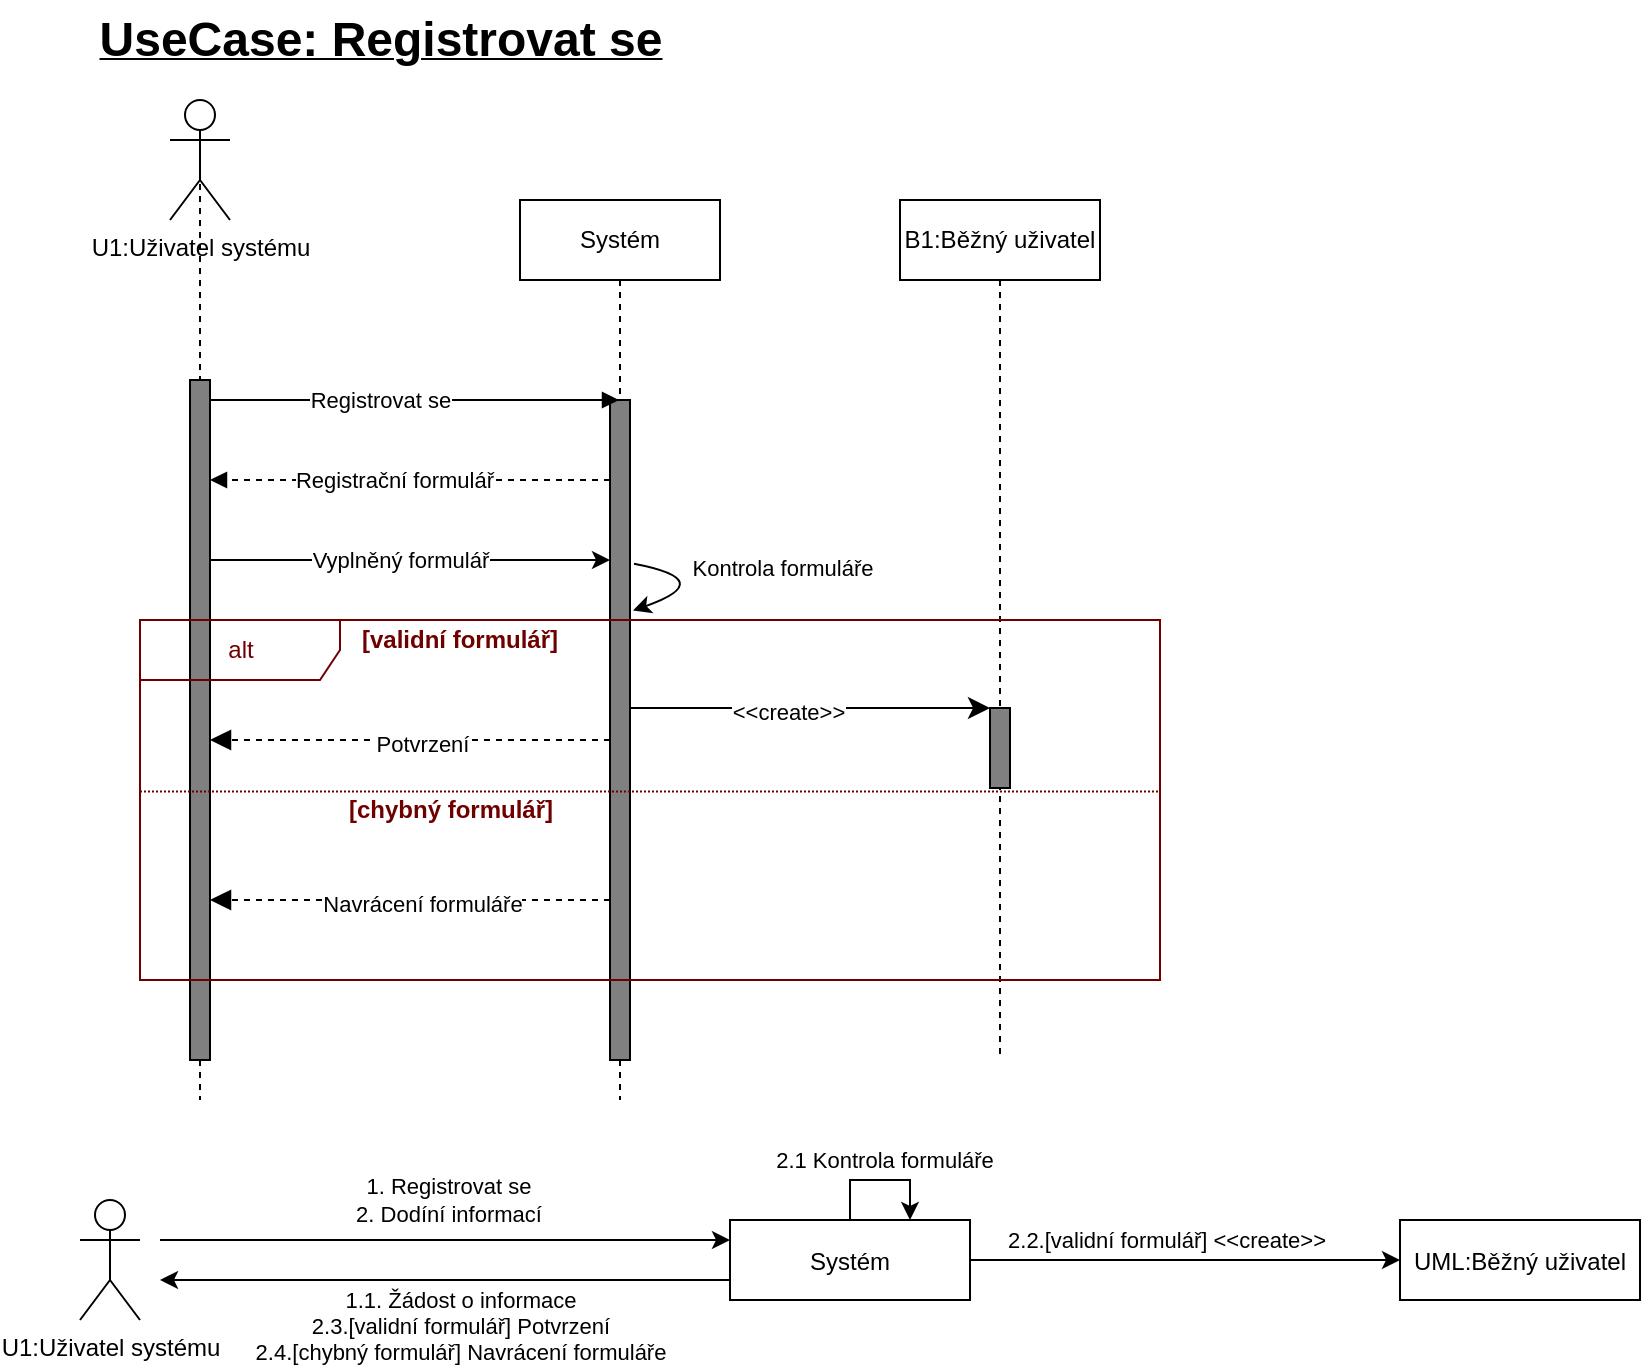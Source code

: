 <mxfile version="22.1.2" type="device" pages="12">
  <diagram id="44_AYquJx9-wfTojZkKx" name="Regidter">
    <mxGraphModel dx="1206" dy="702" grid="1" gridSize="10" guides="1" tooltips="1" connect="1" arrows="1" fold="1" page="1" pageScale="1" pageWidth="850" pageHeight="1100" math="0" shadow="0">
      <root>
        <mxCell id="0" />
        <mxCell id="1" parent="0" />
        <mxCell id="Rr8X4nUvoQriHaWk_6bX-1" value="Systém" style="shape=umlLifeline;perimeter=lifelinePerimeter;whiteSpace=wrap;html=1;container=1;collapsible=0;recursiveResize=0;outlineConnect=0;" parent="1" vertex="1">
          <mxGeometry x="260" y="110" width="100" height="450" as="geometry" />
        </mxCell>
        <mxCell id="Rr8X4nUvoQriHaWk_6bX-2" value="" style="html=1;points=[];perimeter=orthogonalPerimeter;fillColor=#808080;" parent="Rr8X4nUvoQriHaWk_6bX-1" vertex="1">
          <mxGeometry x="45" y="100" width="10" height="330" as="geometry" />
        </mxCell>
        <mxCell id="_E4x9vH9tdJw9KtTF1x2-1" style="edgeStyle=none;curved=1;html=1;exitX=1.152;exitY=0.319;exitDx=0;exitDy=0;exitPerimeter=0;fontColor=#FFFFFF;startArrow=classic;startFill=1;endArrow=none;endFill=0;entryX=1.198;entryY=0.248;entryDx=0;entryDy=0;entryPerimeter=0;" edge="1" parent="Rr8X4nUvoQriHaWk_6bX-1" source="Rr8X4nUvoQriHaWk_6bX-2" target="Rr8X4nUvoQriHaWk_6bX-2">
          <mxGeometry relative="1" as="geometry">
            <mxPoint x="-80" y="-30.207" as="targetPoint" />
            <Array as="points">
              <mxPoint x="100" y="190" />
            </Array>
          </mxGeometry>
        </mxCell>
        <mxCell id="_E4x9vH9tdJw9KtTF1x2-2" value="&lt;font style=&quot;background-color: rgb(255, 255, 255);&quot; color=&quot;#000000&quot;&gt;Kontrola formuláře&lt;/font&gt;" style="edgeLabel;html=1;align=center;verticalAlign=middle;resizable=0;points=[];fontColor=#FFFFFF;" connectable="0" vertex="1" parent="_E4x9vH9tdJw9KtTF1x2-1">
          <mxGeometry x="0.734" relative="1" as="geometry">
            <mxPoint x="62" as="offset" />
          </mxGeometry>
        </mxCell>
        <mxCell id="Rr8X4nUvoQriHaWk_6bX-3" style="edgeStyle=none;html=1;exitX=0.5;exitY=0.5;exitDx=0;exitDy=0;exitPerimeter=0;dashed=1;dashPattern=8 8;endArrow=none;endFill=0;startArrow=none;" parent="1" edge="1">
          <mxGeometry relative="1" as="geometry">
            <mxPoint x="100" y="500" as="targetPoint" />
            <mxPoint x="100" y="500" as="sourcePoint" />
          </mxGeometry>
        </mxCell>
        <mxCell id="Rr8X4nUvoQriHaWk_6bX-4" style="edgeStyle=none;html=1;endArrow=classic;endFill=1;" parent="1" source="Rr8X4nUvoQriHaWk_6bX-8" target="Rr8X4nUvoQriHaWk_6bX-2" edge="1">
          <mxGeometry relative="1" as="geometry">
            <mxPoint x="230" y="70" as="targetPoint" />
            <Array as="points">
              <mxPoint x="210" y="290" />
            </Array>
          </mxGeometry>
        </mxCell>
        <mxCell id="Rr8X4nUvoQriHaWk_6bX-5" value="Vyplněný formulář" style="edgeLabel;html=1;align=center;verticalAlign=middle;resizable=0;points=[];" parent="Rr8X4nUvoQriHaWk_6bX-4" vertex="1" connectable="0">
          <mxGeometry x="0.14" y="-1" relative="1" as="geometry">
            <mxPoint x="-19" y="-1" as="offset" />
          </mxGeometry>
        </mxCell>
        <mxCell id="Rr8X4nUvoQriHaWk_6bX-6" value="U1:Uživatel systému" style="shape=umlActor;verticalLabelPosition=bottom;verticalAlign=top;html=1;" parent="1" vertex="1">
          <mxGeometry x="85" y="60" width="30" height="60" as="geometry" />
        </mxCell>
        <mxCell id="Rr8X4nUvoQriHaWk_6bX-7" value="" style="edgeStyle=none;html=1;exitX=0.5;exitY=0.5;exitDx=0;exitDy=0;exitPerimeter=0;dashed=1;endArrow=none;endFill=0;" parent="1" source="Rr8X4nUvoQriHaWk_6bX-6" target="Rr8X4nUvoQriHaWk_6bX-8" edge="1">
          <mxGeometry relative="1" as="geometry">
            <mxPoint x="100" y="370" as="targetPoint" />
            <mxPoint x="100" y="90" as="sourcePoint" />
          </mxGeometry>
        </mxCell>
        <mxCell id="Rr8X4nUvoQriHaWk_6bX-8" value="" style="html=1;points=[];perimeter=orthogonalPerimeter;fillColor=#808080;" parent="1" vertex="1">
          <mxGeometry x="95" y="200" width="10" height="340" as="geometry" />
        </mxCell>
        <mxCell id="Rr8X4nUvoQriHaWk_6bX-9" value="" style="html=1;verticalAlign=bottom;labelBackgroundColor=none;endArrow=block;endFill=1;" parent="1" source="Rr8X4nUvoQriHaWk_6bX-8" target="Rr8X4nUvoQriHaWk_6bX-1" edge="1">
          <mxGeometry width="160" relative="1" as="geometry">
            <mxPoint x="120" y="210" as="sourcePoint" />
            <mxPoint x="280" y="210" as="targetPoint" />
            <Array as="points">
              <mxPoint x="180" y="210" />
            </Array>
          </mxGeometry>
        </mxCell>
        <mxCell id="Rr8X4nUvoQriHaWk_6bX-10" value="Registrovat se" style="edgeLabel;html=1;align=center;verticalAlign=middle;resizable=0;points=[];" parent="Rr8X4nUvoQriHaWk_6bX-9" vertex="1" connectable="0">
          <mxGeometry x="-0.167" relative="1" as="geometry">
            <mxPoint as="offset" />
          </mxGeometry>
        </mxCell>
        <mxCell id="Rr8X4nUvoQriHaWk_6bX-11" value="" style="html=1;verticalAlign=bottom;labelBackgroundColor=none;endArrow=block;endFill=1;dashed=1;" parent="1" source="Rr8X4nUvoQriHaWk_6bX-2" target="Rr8X4nUvoQriHaWk_6bX-8" edge="1">
          <mxGeometry width="160" relative="1" as="geometry">
            <mxPoint x="210" y="420" as="sourcePoint" />
            <mxPoint x="370" y="420" as="targetPoint" />
            <Array as="points">
              <mxPoint x="200" y="250" />
            </Array>
          </mxGeometry>
        </mxCell>
        <mxCell id="Rr8X4nUvoQriHaWk_6bX-12" value="Registrační formulář" style="edgeLabel;html=1;align=center;verticalAlign=middle;resizable=0;points=[];" parent="Rr8X4nUvoQriHaWk_6bX-11" vertex="1" connectable="0">
          <mxGeometry x="0.231" y="-1" relative="1" as="geometry">
            <mxPoint x="15" y="1" as="offset" />
          </mxGeometry>
        </mxCell>
        <mxCell id="Rr8X4nUvoQriHaWk_6bX-13" value="&lt;span style=&quot;&quot;&gt;B1:Běžný uživatel&lt;/span&gt;" style="shape=umlLifeline;perimeter=lifelinePerimeter;whiteSpace=wrap;html=1;container=1;collapsible=0;recursiveResize=0;outlineConnect=0;" parent="1" vertex="1">
          <mxGeometry x="450" y="110" width="100" height="430" as="geometry" />
        </mxCell>
        <mxCell id="Rr8X4nUvoQriHaWk_6bX-14" value="" style="html=1;points=[];perimeter=orthogonalPerimeter;fillColor=#808080;" parent="Rr8X4nUvoQriHaWk_6bX-13" vertex="1">
          <mxGeometry x="45" y="254" width="10" height="40" as="geometry" />
        </mxCell>
        <mxCell id="Rr8X4nUvoQriHaWk_6bX-15" value="" style="endArrow=classic;startArrow=none;endFill=1;startFill=0;endSize=8;html=1;verticalAlign=bottom;labelBackgroundColor=none;" parent="1" edge="1">
          <mxGeometry width="160" relative="1" as="geometry">
            <mxPoint x="315" y="364" as="sourcePoint" />
            <mxPoint x="495" y="364" as="targetPoint" />
            <Array as="points">
              <mxPoint x="400" y="364" />
            </Array>
          </mxGeometry>
        </mxCell>
        <mxCell id="Rr8X4nUvoQriHaWk_6bX-16" value="&amp;lt;&amp;lt;create&amp;gt;&amp;gt;" style="edgeLabel;html=1;align=center;verticalAlign=middle;resizable=0;points=[];" parent="Rr8X4nUvoQriHaWk_6bX-15" vertex="1" connectable="0">
          <mxGeometry x="-0.128" y="-2" relative="1" as="geometry">
            <mxPoint as="offset" />
          </mxGeometry>
        </mxCell>
        <mxCell id="Rr8X4nUvoQriHaWk_6bX-19" value="" style="endArrow=block;startArrow=none;endFill=1;startFill=0;endSize=8;html=1;verticalAlign=bottom;dashed=1;labelBackgroundColor=none;" parent="1" source="Rr8X4nUvoQriHaWk_6bX-2" target="Rr8X4nUvoQriHaWk_6bX-8" edge="1">
          <mxGeometry width="160" relative="1" as="geometry">
            <mxPoint x="150" y="470" as="sourcePoint" />
            <mxPoint x="310" y="470" as="targetPoint" />
            <Array as="points">
              <mxPoint x="200" y="380" />
            </Array>
          </mxGeometry>
        </mxCell>
        <mxCell id="Rr8X4nUvoQriHaWk_6bX-20" value="Potvrzení" style="edgeLabel;html=1;align=center;verticalAlign=middle;resizable=0;points=[];" parent="Rr8X4nUvoQriHaWk_6bX-19" vertex="1" connectable="0">
          <mxGeometry x="0.134" y="2" relative="1" as="geometry">
            <mxPoint x="19" as="offset" />
          </mxGeometry>
        </mxCell>
        <mxCell id="rGXmt6V4hTsmvpu2jPZ--4" value="" style="edgeStyle=none;html=1;dashed=1;endArrow=none;endFill=0;startArrow=none;" parent="1" source="Rr8X4nUvoQriHaWk_6bX-8" edge="1">
          <mxGeometry relative="1" as="geometry">
            <mxPoint x="100" y="560" as="targetPoint" />
            <mxPoint x="100" y="295" as="sourcePoint" />
          </mxGeometry>
        </mxCell>
        <mxCell id="aYfWx65N5pEwOFbYoC3i-1" style="edgeStyle=none;html=1;exitX=1;exitY=0.5;exitDx=0;exitDy=0;startArrow=none;startFill=0;endArrow=classic;endFill=1;" parent="1" source="ZRMiWKFHSUHRmXDStjw9-2" target="ZRMiWKFHSUHRmXDStjw9-3" edge="1">
          <mxGeometry relative="1" as="geometry" />
        </mxCell>
        <mxCell id="aYfWx65N5pEwOFbYoC3i-3" value="2.2.[validní formulář] &amp;lt;&amp;lt;create&amp;gt;&amp;gt;" style="edgeLabel;html=1;align=center;verticalAlign=middle;resizable=0;points=[];" parent="aYfWx65N5pEwOFbYoC3i-1" vertex="1" connectable="0">
          <mxGeometry x="-0.351" y="-1" relative="1" as="geometry">
            <mxPoint x="28" y="-11" as="offset" />
          </mxGeometry>
        </mxCell>
        <mxCell id="6uc1Dvk-YTDwEoauxH5u-1" style="edgeStyle=orthogonalEdgeStyle;rounded=0;orthogonalLoop=1;jettySize=auto;html=1;exitX=0;exitY=0.75;exitDx=0;exitDy=0;" edge="1" parent="1" source="ZRMiWKFHSUHRmXDStjw9-2">
          <mxGeometry relative="1" as="geometry">
            <mxPoint x="80" y="650" as="targetPoint" />
          </mxGeometry>
        </mxCell>
        <mxCell id="ZRMiWKFHSUHRmXDStjw9-2" value="Systém" style="fontStyle=0;" parent="1" vertex="1">
          <mxGeometry x="365" y="620" width="120" height="40" as="geometry" />
        </mxCell>
        <mxCell id="ZRMiWKFHSUHRmXDStjw9-3" value="UML:Běžný uživatel" style="fontStyle=0;" parent="1" vertex="1">
          <mxGeometry x="700" y="620" width="120" height="40" as="geometry" />
        </mxCell>
        <mxCell id="ZRMiWKFHSUHRmXDStjw9-5" style="edgeStyle=none;html=1;entryX=0;entryY=0.25;entryDx=0;entryDy=0;" parent="1" target="ZRMiWKFHSUHRmXDStjw9-2" edge="1">
          <mxGeometry relative="1" as="geometry">
            <mxPoint x="80" y="630" as="sourcePoint" />
            <Array as="points" />
          </mxGeometry>
        </mxCell>
        <mxCell id="aYfWx65N5pEwOFbYoC3i-2" value="1.1. Žádost o informace&lt;br&gt;2.3.[validní formulář] Potvrzení&lt;br&gt;2.4.[chybný formulář] Navrácení formuláře" style="edgeLabel;html=1;align=center;verticalAlign=middle;resizable=0;points=[];" parent="ZRMiWKFHSUHRmXDStjw9-5" vertex="1" connectable="0">
          <mxGeometry x="-0.109" y="1" relative="1" as="geometry">
            <mxPoint x="23" y="44" as="offset" />
          </mxGeometry>
        </mxCell>
        <mxCell id="FXlg8qdgdc6FqkHAsK_4-1" value="1. Registrovat se&lt;br&gt;2. Dodíní informací" style="edgeLabel;html=1;align=center;verticalAlign=middle;resizable=0;points=[];" parent="ZRMiWKFHSUHRmXDStjw9-5" vertex="1" connectable="0">
          <mxGeometry x="0.058" relative="1" as="geometry">
            <mxPoint x="-7" y="-20" as="offset" />
          </mxGeometry>
        </mxCell>
        <mxCell id="ZRMiWKFHSUHRmXDStjw9-4" value="U1:Uživatel systému" style="shape=umlActor;verticalLabelPosition=bottom;verticalAlign=top;html=1;" parent="1" vertex="1">
          <mxGeometry x="40" y="610" width="30" height="60" as="geometry" />
        </mxCell>
        <mxCell id="_E4x9vH9tdJw9KtTF1x2-3" value="" style="endArrow=block;startArrow=none;endFill=1;startFill=0;endSize=8;html=1;verticalAlign=bottom;dashed=1;labelBackgroundColor=none;" edge="1" parent="1" source="Rr8X4nUvoQriHaWk_6bX-2" target="Rr8X4nUvoQriHaWk_6bX-8">
          <mxGeometry width="160" relative="1" as="geometry">
            <mxPoint x="315" y="380" as="sourcePoint" />
            <mxPoint x="115" y="380" as="targetPoint" />
            <Array as="points">
              <mxPoint x="200" y="460" />
            </Array>
          </mxGeometry>
        </mxCell>
        <mxCell id="_E4x9vH9tdJw9KtTF1x2-4" value="Navrácení formuláře" style="edgeLabel;html=1;align=center;verticalAlign=middle;resizable=0;points=[];" connectable="0" vertex="1" parent="_E4x9vH9tdJw9KtTF1x2-3">
          <mxGeometry x="0.134" y="2" relative="1" as="geometry">
            <mxPoint x="19" as="offset" />
          </mxGeometry>
        </mxCell>
        <mxCell id="G_-U7eg6R9SiktOWRWLO-1" value="&lt;font color=&quot;#6f0000&quot;&gt;alt&lt;/font&gt;" style="shape=umlFrame;tabWidth=110;tabHeight=30;tabPosition=left;html=1;boundedLbl=1;labelInHeader=1;width=100;height=30;fillColor=none;fontColor=#ffffff;strokeColor=#6F0000;swimlaneFillColor=none;" parent="1" vertex="1">
          <mxGeometry x="70" y="320" width="510" height="180" as="geometry" />
        </mxCell>
        <mxCell id="G_-U7eg6R9SiktOWRWLO-2" value="[validní formulář]" style="text;fontStyle=1;fontColor=#6F0000;" parent="G_-U7eg6R9SiktOWRWLO-1" vertex="1">
          <mxGeometry width="100" height="20" relative="1" as="geometry">
            <mxPoint x="109" y="-4" as="offset" />
          </mxGeometry>
        </mxCell>
        <mxCell id="G_-U7eg6R9SiktOWRWLO-3" value="" style="line;strokeWidth=1;dashed=1;labelPosition=center;verticalLabelPosition=bottom;align=left;verticalAlign=top;spacingLeft=20;spacingTop=15;dashPattern=1 1;fillColor=#60a917;fontColor=#ffffff;strokeColor=#6F0000;" parent="G_-U7eg6R9SiktOWRWLO-1" vertex="1">
          <mxGeometry y="51.43" width="510" height="68.57" as="geometry" />
        </mxCell>
        <mxCell id="G_-U7eg6R9SiktOWRWLO-4" value="&lt;b&gt;&lt;font color=&quot;#6f0000&quot;&gt;[chybný formulář]&lt;/font&gt;&lt;/b&gt;" style="text;html=1;align=center;verticalAlign=middle;resizable=0;points=[];autosize=1;strokeColor=none;fillColor=none;" parent="G_-U7eg6R9SiktOWRWLO-1" vertex="1">
          <mxGeometry x="89.997" y="80.005" width="130" height="30" as="geometry" />
        </mxCell>
        <mxCell id="0FoGSjxOjuED1SNX2RgL-1" style="edgeStyle=orthogonalEdgeStyle;rounded=0;orthogonalLoop=1;jettySize=auto;html=1;exitX=0.5;exitY=0;exitDx=0;exitDy=0;entryX=0.75;entryY=0;entryDx=0;entryDy=0;" edge="1" parent="1" source="ZRMiWKFHSUHRmXDStjw9-2" target="ZRMiWKFHSUHRmXDStjw9-2">
          <mxGeometry relative="1" as="geometry">
            <Array as="points">
              <mxPoint x="450" y="600" />
              <mxPoint x="480" y="600" />
            </Array>
          </mxGeometry>
        </mxCell>
        <mxCell id="0FoGSjxOjuED1SNX2RgL-2" value="2.1 Kontrola formuláře" style="edgeLabel;html=1;align=center;verticalAlign=middle;resizable=0;points=[];" vertex="1" connectable="0" parent="0FoGSjxOjuED1SNX2RgL-1">
          <mxGeometry x="0.048" y="1" relative="1" as="geometry">
            <mxPoint y="-9" as="offset" />
          </mxGeometry>
        </mxCell>
        <mxCell id="fze2ppcKpx_8h0xo9rCT-1" value="&lt;font color=&quot;#000000&quot; style=&quot;font-size: 24px;&quot;&gt;UseCase: Registrovat se&lt;/font&gt;" style="text;html=1;align=center;verticalAlign=middle;resizable=0;points=[];autosize=1;strokeColor=none;fillColor=none;fontStyle=5" vertex="1" parent="1">
          <mxGeometry x="40" y="10" width="300" height="40" as="geometry" />
        </mxCell>
      </root>
    </mxGraphModel>
  </diagram>
  <diagram id="hnM4MO9B7-LqkQS96tMG" name="LogIn">
    <mxGraphModel dx="1340" dy="780" grid="1" gridSize="10" guides="1" tooltips="1" connect="1" arrows="1" fold="1" page="1" pageScale="1" pageWidth="850" pageHeight="1100" math="0" shadow="0">
      <root>
        <mxCell id="0" />
        <mxCell id="1" parent="0" />
        <mxCell id="17" value="Systém" style="shape=umlLifeline;perimeter=lifelinePerimeter;whiteSpace=wrap;html=1;container=1;collapsible=0;recursiveResize=0;outlineConnect=0;" parent="1" vertex="1">
          <mxGeometry x="260" y="110" width="100" height="450" as="geometry" />
        </mxCell>
        <mxCell id="18" value="" style="html=1;points=[];perimeter=orthogonalPerimeter;fillColor=#808080;" parent="17" vertex="1">
          <mxGeometry x="45" y="90" width="10" height="330" as="geometry" />
        </mxCell>
        <mxCell id="27" style="edgeStyle=none;html=1;exitX=0.5;exitY=0.5;exitDx=0;exitDy=0;exitPerimeter=0;dashed=1;dashPattern=8 8;endArrow=none;endFill=0;startArrow=none;" parent="1" edge="1">
          <mxGeometry relative="1" as="geometry">
            <mxPoint x="100" y="500" as="targetPoint" />
            <mxPoint x="100" y="500" as="sourcePoint" />
          </mxGeometry>
        </mxCell>
        <mxCell id="34" style="edgeStyle=none;html=1;endArrow=block;endFill=1;" parent="1" source="28" target="18" edge="1">
          <mxGeometry relative="1" as="geometry">
            <mxPoint x="230" y="70" as="targetPoint" />
            <Array as="points">
              <mxPoint x="210" y="280" />
            </Array>
          </mxGeometry>
        </mxCell>
        <mxCell id="35" value="Jméno a heslo" style="edgeLabel;html=1;align=center;verticalAlign=middle;resizable=0;points=[];" parent="34" vertex="1" connectable="0">
          <mxGeometry x="0.14" y="-1" relative="1" as="geometry">
            <mxPoint x="-19" y="-1" as="offset" />
          </mxGeometry>
        </mxCell>
        <mxCell id="26" value="U1:Uživatel systému" style="shape=umlActor;verticalLabelPosition=bottom;verticalAlign=top;html=1;" parent="1" vertex="1">
          <mxGeometry x="85" y="60" width="30" height="60" as="geometry" />
        </mxCell>
        <mxCell id="29" value="" style="edgeStyle=none;html=1;exitX=0.5;exitY=0.5;exitDx=0;exitDy=0;exitPerimeter=0;dashed=1;endArrow=none;endFill=0;" parent="1" source="26" target="28" edge="1">
          <mxGeometry relative="1" as="geometry">
            <mxPoint x="100" y="370" as="targetPoint" />
            <mxPoint x="100" y="90" as="sourcePoint" />
          </mxGeometry>
        </mxCell>
        <mxCell id="28" value="" style="html=1;points=[];perimeter=orthogonalPerimeter;fillColor=#808080;" parent="1" vertex="1">
          <mxGeometry x="95" y="200" width="10" height="180" as="geometry" />
        </mxCell>
        <mxCell id="30" value="" style="html=1;verticalAlign=bottom;labelBackgroundColor=none;endArrow=block;endFill=1;" parent="1" source="28" target="18" edge="1">
          <mxGeometry width="160" relative="1" as="geometry">
            <mxPoint x="120" y="210" as="sourcePoint" />
            <mxPoint x="300" y="210" as="targetPoint" />
            <Array as="points">
              <mxPoint x="180" y="210" />
            </Array>
          </mxGeometry>
        </mxCell>
        <mxCell id="31" value="Přihlásit se" style="edgeLabel;html=1;align=center;verticalAlign=middle;resizable=0;points=[];" parent="30" vertex="1" connectable="0">
          <mxGeometry x="-0.167" relative="1" as="geometry">
            <mxPoint as="offset" />
          </mxGeometry>
        </mxCell>
        <mxCell id="32" value="" style="html=1;verticalAlign=bottom;labelBackgroundColor=none;endArrow=block;endFill=1;dashed=1;" parent="1" source="18" target="28" edge="1">
          <mxGeometry width="160" relative="1" as="geometry">
            <mxPoint x="210" y="420" as="sourcePoint" />
            <mxPoint x="370" y="420" as="targetPoint" />
            <Array as="points">
              <mxPoint x="200" y="250" />
            </Array>
          </mxGeometry>
        </mxCell>
        <mxCell id="33" value="Žádost o informace" style="edgeLabel;html=1;align=center;verticalAlign=middle;resizable=0;points=[];" parent="32" vertex="1" connectable="0">
          <mxGeometry x="0.231" y="-1" relative="1" as="geometry">
            <mxPoint x="15" y="1" as="offset" />
          </mxGeometry>
        </mxCell>
        <mxCell id="36" value="&lt;span style=&quot;&quot;&gt;B1:Běžný uživatel&lt;/span&gt;" style="shape=umlLifeline;perimeter=lifelinePerimeter;whiteSpace=wrap;html=1;container=1;collapsible=0;recursiveResize=0;outlineConnect=0;" parent="1" vertex="1">
          <mxGeometry x="450" y="110" width="100" height="450" as="geometry" />
        </mxCell>
        <mxCell id="37" value="" style="html=1;points=[];perimeter=orthogonalPerimeter;fillColor=#808080;" parent="36" vertex="1">
          <mxGeometry x="45" y="90" width="10" height="330" as="geometry" />
        </mxCell>
        <mxCell id="38" value="" style="endArrow=block;startArrow=none;endFill=1;startFill=0;endSize=8;html=1;verticalAlign=bottom;labelBackgroundColor=none;" parent="1" source="18" target="37" edge="1">
          <mxGeometry width="160" relative="1" as="geometry">
            <mxPoint x="340" y="480" as="sourcePoint" />
            <mxPoint x="500" y="480" as="targetPoint" />
            <Array as="points">
              <mxPoint x="400" y="290" />
            </Array>
          </mxGeometry>
        </mxCell>
        <mxCell id="39" value="Ověření jména a hesla" style="edgeLabel;html=1;align=center;verticalAlign=middle;resizable=0;points=[];" parent="38" vertex="1" connectable="0">
          <mxGeometry x="-0.128" y="-2" relative="1" as="geometry">
            <mxPoint as="offset" />
          </mxGeometry>
        </mxCell>
        <mxCell id="40" value="" style="endArrow=block;startArrow=none;endFill=1;startFill=0;endSize=8;html=1;verticalAlign=bottom;dashed=1;labelBackgroundColor=none;" parent="1" source="37" target="18" edge="1">
          <mxGeometry width="160" relative="1" as="geometry">
            <mxPoint x="380" y="540" as="sourcePoint" />
            <mxPoint x="340" y="370" as="targetPoint" />
            <Array as="points">
              <mxPoint x="410" y="310" />
            </Array>
          </mxGeometry>
        </mxCell>
        <mxCell id="41" value="Výsledek" style="edgeLabel;html=1;align=center;verticalAlign=middle;resizable=0;points=[];" parent="40" vertex="1" connectable="0">
          <mxGeometry x="0.123" relative="1" as="geometry">
            <mxPoint as="offset" />
          </mxGeometry>
        </mxCell>
        <mxCell id="42" value="" style="endArrow=block;startArrow=none;endFill=1;startFill=0;endSize=8;html=1;verticalAlign=bottom;dashed=1;labelBackgroundColor=none;" parent="1" source="18" target="28" edge="1">
          <mxGeometry width="160" relative="1" as="geometry">
            <mxPoint x="150" y="470" as="sourcePoint" />
            <mxPoint x="310" y="470" as="targetPoint" />
            <Array as="points">
              <mxPoint x="200" y="380" />
            </Array>
          </mxGeometry>
        </mxCell>
        <mxCell id="43" value="Jste přihlášen" style="edgeLabel;html=1;align=center;verticalAlign=middle;resizable=0;points=[];" parent="42" vertex="1" connectable="0">
          <mxGeometry x="0.134" y="2" relative="1" as="geometry">
            <mxPoint x="19" as="offset" />
          </mxGeometry>
        </mxCell>
        <mxCell id="J72w8TJ-nVfy7pbvwXwT-47" value="" style="edgeStyle=none;html=1;dashed=1;endArrow=none;endFill=0;startArrow=none;" parent="1" source="xUv3evlsszAyL_-XEs0r-43" edge="1">
          <mxGeometry relative="1" as="geometry">
            <mxPoint x="100" y="560" as="targetPoint" />
            <mxPoint x="100" y="295" as="sourcePoint" />
          </mxGeometry>
        </mxCell>
        <mxCell id="KnxJTpsNYGYQV_BEPomF-43" style="edgeStyle=none;html=1;exitX=0.5;exitY=0.5;exitDx=0;exitDy=0;exitPerimeter=0;dashed=1;dashPattern=8 8;endArrow=none;endFill=0;startArrow=none;" parent="1" edge="1">
          <mxGeometry relative="1" as="geometry">
            <mxPoint x="100" y="500" as="targetPoint" />
            <mxPoint x="100" y="500" as="sourcePoint" />
          </mxGeometry>
        </mxCell>
        <mxCell id="KnxJTpsNYGYQV_BEPomF-44" style="edgeStyle=none;html=1;exitX=1;exitY=0.25;exitDx=0;exitDy=0;startArrow=none;startFill=0;endArrow=classic;endFill=1;entryX=0;entryY=0.25;entryDx=0;entryDy=0;" parent="1" source="KnxJTpsNYGYQV_BEPomF-46" target="KnxJTpsNYGYQV_BEPomF-47" edge="1">
          <mxGeometry relative="1" as="geometry" />
        </mxCell>
        <mxCell id="KnxJTpsNYGYQV_BEPomF-45" value="2.1.Ověření jména a helsla" style="edgeLabel;html=1;align=center;verticalAlign=middle;resizable=0;points=[];" parent="KnxJTpsNYGYQV_BEPomF-44" vertex="1" connectable="0">
          <mxGeometry x="-0.351" y="-1" relative="1" as="geometry">
            <mxPoint x="28" y="-21" as="offset" />
          </mxGeometry>
        </mxCell>
        <mxCell id="aPBSz0z-Rags45Mwq-fL-44" value="2.2. Výsledek" style="edgeLabel;html=1;align=center;verticalAlign=middle;resizable=0;points=[];" parent="KnxJTpsNYGYQV_BEPomF-44" vertex="1" connectable="0">
          <mxGeometry x="-0.096" y="-1" relative="1" as="geometry">
            <mxPoint x="10" y="29" as="offset" />
          </mxGeometry>
        </mxCell>
        <mxCell id="4OzZ9XGVKkYiKLgBPijO-43" style="edgeStyle=orthogonalEdgeStyle;rounded=0;orthogonalLoop=1;jettySize=auto;html=1;exitX=0;exitY=0.75;exitDx=0;exitDy=0;" edge="1" parent="1" source="KnxJTpsNYGYQV_BEPomF-46">
          <mxGeometry relative="1" as="geometry">
            <mxPoint x="80" y="700" as="targetPoint" />
          </mxGeometry>
        </mxCell>
        <mxCell id="KnxJTpsNYGYQV_BEPomF-46" value="Systém" style="fontStyle=0;" parent="1" vertex="1">
          <mxGeometry x="390" y="670" width="120" height="40" as="geometry" />
        </mxCell>
        <mxCell id="4OzZ9XGVKkYiKLgBPijO-44" style="edgeStyle=orthogonalEdgeStyle;rounded=0;orthogonalLoop=1;jettySize=auto;html=1;exitX=0;exitY=0.75;exitDx=0;exitDy=0;entryX=1;entryY=0.75;entryDx=0;entryDy=0;" edge="1" parent="1" source="KnxJTpsNYGYQV_BEPomF-47" target="KnxJTpsNYGYQV_BEPomF-46">
          <mxGeometry relative="1" as="geometry">
            <Array as="points">
              <mxPoint x="600" y="700" />
              <mxPoint x="600" y="700" />
            </Array>
          </mxGeometry>
        </mxCell>
        <mxCell id="KnxJTpsNYGYQV_BEPomF-47" value="B1:Běžný uživatel" style="fontStyle=0;" parent="1" vertex="1">
          <mxGeometry x="710" y="670" width="120" height="40" as="geometry" />
        </mxCell>
        <mxCell id="KnxJTpsNYGYQV_BEPomF-48" style="edgeStyle=none;html=1;entryX=0;entryY=0.25;entryDx=0;entryDy=0;" parent="1" target="KnxJTpsNYGYQV_BEPomF-46" edge="1">
          <mxGeometry relative="1" as="geometry">
            <mxPoint x="80" y="680" as="sourcePoint" />
          </mxGeometry>
        </mxCell>
        <mxCell id="KnxJTpsNYGYQV_BEPomF-49" value="1. Přihlásit se&lt;br&gt;2. Jméno a heslo" style="edgeLabel;html=1;align=center;verticalAlign=middle;resizable=0;points=[];" parent="KnxJTpsNYGYQV_BEPomF-48" vertex="1" connectable="0">
          <mxGeometry x="-0.109" y="1" relative="1" as="geometry">
            <mxPoint x="17" y="-19" as="offset" />
          </mxGeometry>
        </mxCell>
        <mxCell id="aPBSz0z-Rags45Mwq-fL-43" value="1.1. Žádost o informace&lt;br&gt;2.3.[výsledek = shoda]&amp;nbsp;Jste přihlášen&lt;br&gt;2.4. [výsledek = neshoda] Zkusete to znovu" style="edgeLabel;html=1;align=center;verticalAlign=middle;resizable=0;points=[];" parent="KnxJTpsNYGYQV_BEPomF-48" vertex="1" connectable="0">
          <mxGeometry x="-0.263" y="-1" relative="1" as="geometry">
            <mxPoint x="41" y="49" as="offset" />
          </mxGeometry>
        </mxCell>
        <mxCell id="KnxJTpsNYGYQV_BEPomF-50" value="U1:Uživatel systému" style="shape=umlActor;verticalLabelPosition=bottom;verticalAlign=top;html=1;" parent="1" vertex="1">
          <mxGeometry x="40" y="660" width="30" height="60" as="geometry" />
        </mxCell>
        <mxCell id="eZmcT7CuzKHHJmK1Udm6-47" value="" style="endArrow=block;startArrow=none;endFill=1;startFill=0;endSize=8;html=1;verticalAlign=bottom;dashed=1;labelBackgroundColor=none;" edge="1" parent="1" source="18" target="xUv3evlsszAyL_-XEs0r-43">
          <mxGeometry width="160" relative="1" as="geometry">
            <mxPoint x="515" y="390" as="sourcePoint" />
            <mxPoint x="335" y="390" as="targetPoint" />
            <Array as="points">
              <mxPoint x="230" y="470" />
            </Array>
          </mxGeometry>
        </mxCell>
        <mxCell id="eZmcT7CuzKHHJmK1Udm6-48" value="Zkuste to znovu" style="edgeLabel;html=1;align=center;verticalAlign=middle;resizable=0;points=[];" connectable="0" vertex="1" parent="eZmcT7CuzKHHJmK1Udm6-47">
          <mxGeometry x="0.123" relative="1" as="geometry">
            <mxPoint as="offset" />
          </mxGeometry>
        </mxCell>
        <mxCell id="xUv3evlsszAyL_-XEs0r-44" value="" style="edgeStyle=none;html=1;dashed=1;endArrow=none;endFill=0;startArrow=none;" edge="1" parent="1" source="28" target="xUv3evlsszAyL_-XEs0r-43">
          <mxGeometry relative="1" as="geometry">
            <mxPoint x="100" y="560" as="targetPoint" />
            <mxPoint x="100" y="380" as="sourcePoint" />
          </mxGeometry>
        </mxCell>
        <mxCell id="xUv3evlsszAyL_-XEs0r-43" value="" style="html=1;points=[];perimeter=orthogonalPerimeter;fillColor=#808080;" vertex="1" parent="1">
          <mxGeometry x="95" y="408" width="10" height="102" as="geometry" />
        </mxCell>
        <mxCell id="mw_hI9ycbllAK7dnlY9R-43" value="&lt;font color=&quot;#6f0000&quot;&gt;alt&lt;/font&gt;" style="shape=umlFrame;tabWidth=110;tabHeight=30;tabPosition=left;html=1;boundedLbl=1;labelInHeader=1;width=100;height=30;fillColor=none;fontColor=#ffffff;strokeColor=#6F0000;swimlaneFillColor=none;" parent="1" vertex="1">
          <mxGeometry x="80" y="330" width="620" height="180" as="geometry" />
        </mxCell>
        <mxCell id="mw_hI9ycbllAK7dnlY9R-44" value="[Výsledek = Shoda]" style="text;fontStyle=1;fontColor=#6F0000;" parent="mw_hI9ycbllAK7dnlY9R-43" vertex="1">
          <mxGeometry width="100" height="20" relative="1" as="geometry">
            <mxPoint x="109" y="-4" as="offset" />
          </mxGeometry>
        </mxCell>
        <mxCell id="mw_hI9ycbllAK7dnlY9R-45" value="" style="line;strokeWidth=1;dashed=1;labelPosition=center;verticalLabelPosition=bottom;align=left;verticalAlign=top;spacingLeft=20;spacingTop=15;dashPattern=1 1;fillColor=#60a917;fontColor=#ffffff;strokeColor=#6F0000;" parent="mw_hI9ycbllAK7dnlY9R-43" vertex="1">
          <mxGeometry y="51.429" width="620" height="52.779" as="geometry" />
        </mxCell>
        <mxCell id="mw_hI9ycbllAK7dnlY9R-46" value="&lt;span style=&quot;color: rgb(111, 0, 0); font-weight: 700; text-align: left;&quot;&gt;[Výsledek = Neshoda]&lt;/span&gt;" style="text;html=1;align=center;verticalAlign=middle;resizable=0;points=[];autosize=1;strokeColor=none;fillColor=none;" parent="mw_hI9ycbllAK7dnlY9R-43" vertex="1">
          <mxGeometry x="82.998" y="70.715" width="150" height="30" as="geometry" />
        </mxCell>
        <mxCell id="lbh1mf1JQq9HD45arJmZ-43" value="&lt;span style=&quot;font-family: Helvetica; font-size: 24px; font-style: normal; font-variant-ligatures: normal; font-variant-caps: normal; font-weight: 700; letter-spacing: normal; orphans: 2; text-align: center; text-indent: 0px; text-transform: none; widows: 2; word-spacing: 0px; -webkit-text-stroke-width: 0px; text-decoration: underline; float: none; display: inline !important;&quot;&gt;&lt;font color=&quot;#000000&quot;&gt;UseCase: Přihlásit se&lt;/font&gt;&lt;/span&gt;" style="text;whiteSpace=wrap;html=1;" vertex="1" parent="1">
          <mxGeometry x="40" width="310" height="50" as="geometry" />
        </mxCell>
      </root>
    </mxGraphModel>
  </diagram>
  <diagram id="i8bzW8e9rmMcWS-xgHHl" name="LogOut">
    <mxGraphModel dx="1206" dy="702" grid="1" gridSize="10" guides="1" tooltips="1" connect="1" arrows="1" fold="1" page="1" pageScale="1" pageWidth="850" pageHeight="1100" math="0" shadow="0">
      <root>
        <mxCell id="0" />
        <mxCell id="1" parent="0" />
        <mxCell id="3qkXy-kdLOlp-LgOpQgM-1" value="Systém" style="shape=umlLifeline;perimeter=lifelinePerimeter;whiteSpace=wrap;html=1;container=1;collapsible=0;recursiveResize=0;outlineConnect=0;" parent="1" vertex="1">
          <mxGeometry x="260" y="110" width="100" height="180" as="geometry" />
        </mxCell>
        <mxCell id="3qkXy-kdLOlp-LgOpQgM-2" value="" style="html=1;points=[];perimeter=orthogonalPerimeter;fillColor=#808080;" parent="3qkXy-kdLOlp-LgOpQgM-1" vertex="1">
          <mxGeometry x="45" y="90" width="10" height="60" as="geometry" />
        </mxCell>
        <mxCell id="3qkXy-kdLOlp-LgOpQgM-3" style="edgeStyle=none;html=1;exitX=0.5;exitY=0.5;exitDx=0;exitDy=0;exitPerimeter=0;dashed=1;dashPattern=8 8;endArrow=none;endFill=0;startArrow=none;" parent="1" edge="1">
          <mxGeometry relative="1" as="geometry">
            <mxPoint x="100" y="300" as="targetPoint" />
            <mxPoint x="100" y="300" as="sourcePoint" />
          </mxGeometry>
        </mxCell>
        <mxCell id="3qkXy-kdLOlp-LgOpQgM-6" value="B1:Běžný uživatel" style="shape=umlActor;verticalLabelPosition=bottom;verticalAlign=top;html=1;" parent="1" vertex="1">
          <mxGeometry x="85" y="60" width="30" height="60" as="geometry" />
        </mxCell>
        <mxCell id="3qkXy-kdLOlp-LgOpQgM-7" value="" style="edgeStyle=none;html=1;exitX=0.5;exitY=0.5;exitDx=0;exitDy=0;exitPerimeter=0;dashed=1;endArrow=none;endFill=0;" parent="1" source="3qkXy-kdLOlp-LgOpQgM-6" target="3qkXy-kdLOlp-LgOpQgM-8" edge="1">
          <mxGeometry relative="1" as="geometry">
            <mxPoint x="100" y="370" as="targetPoint" />
            <mxPoint x="100" y="90" as="sourcePoint" />
          </mxGeometry>
        </mxCell>
        <mxCell id="3qkXy-kdLOlp-LgOpQgM-8" value="" style="html=1;points=[];perimeter=orthogonalPerimeter;fillColor=#808080;" parent="1" vertex="1">
          <mxGeometry x="95" y="200" width="10" height="60" as="geometry" />
        </mxCell>
        <mxCell id="3qkXy-kdLOlp-LgOpQgM-9" value="" style="html=1;verticalAlign=bottom;labelBackgroundColor=none;endArrow=block;endFill=1;" parent="1" source="3qkXy-kdLOlp-LgOpQgM-8" target="3qkXy-kdLOlp-LgOpQgM-1" edge="1">
          <mxGeometry width="160" relative="1" as="geometry">
            <mxPoint x="120" y="210" as="sourcePoint" />
            <mxPoint x="280" y="210" as="targetPoint" />
            <Array as="points">
              <mxPoint x="180" y="210" />
            </Array>
          </mxGeometry>
        </mxCell>
        <mxCell id="3qkXy-kdLOlp-LgOpQgM-10" value="Odhlásit se" style="edgeLabel;html=1;align=center;verticalAlign=middle;resizable=0;points=[];" parent="3qkXy-kdLOlp-LgOpQgM-9" vertex="1" connectable="0">
          <mxGeometry x="-0.167" relative="1" as="geometry">
            <mxPoint as="offset" />
          </mxGeometry>
        </mxCell>
        <mxCell id="3qkXy-kdLOlp-LgOpQgM-11" value="" style="html=1;verticalAlign=bottom;labelBackgroundColor=none;endArrow=block;endFill=1;dashed=1;" parent="1" source="3qkXy-kdLOlp-LgOpQgM-2" target="3qkXy-kdLOlp-LgOpQgM-8" edge="1">
          <mxGeometry width="160" relative="1" as="geometry">
            <mxPoint x="210" y="420" as="sourcePoint" />
            <mxPoint x="370" y="420" as="targetPoint" />
            <Array as="points">
              <mxPoint x="200" y="250" />
            </Array>
          </mxGeometry>
        </mxCell>
        <mxCell id="3qkXy-kdLOlp-LgOpQgM-12" value="Potvrzení o odhlášení" style="edgeLabel;html=1;align=center;verticalAlign=middle;resizable=0;points=[];" parent="3qkXy-kdLOlp-LgOpQgM-11" vertex="1" connectable="0">
          <mxGeometry x="0.231" y="-1" relative="1" as="geometry">
            <mxPoint x="15" y="1" as="offset" />
          </mxGeometry>
        </mxCell>
        <mxCell id="3qkXy-kdLOlp-LgOpQgM-15" value="" style="edgeStyle=none;html=1;dashed=1;endArrow=none;endFill=0;startArrow=none;" parent="1" source="3qkXy-kdLOlp-LgOpQgM-8" edge="1">
          <mxGeometry relative="1" as="geometry">
            <mxPoint x="100" y="291" as="targetPoint" />
            <mxPoint x="100" y="261" as="sourcePoint" />
          </mxGeometry>
        </mxCell>
        <mxCell id="DyTGAPLJyNVyRMAd6KMR-1" style="edgeStyle=orthogonalEdgeStyle;rounded=0;orthogonalLoop=1;jettySize=auto;html=1;exitX=0;exitY=0.75;exitDx=0;exitDy=0;" edge="1" parent="1" source="GoaCT95gOBk1KJhu60Qy-3">
          <mxGeometry relative="1" as="geometry">
            <mxPoint x="120" y="390" as="targetPoint" />
          </mxGeometry>
        </mxCell>
        <mxCell id="GoaCT95gOBk1KJhu60Qy-3" value="Systém" style="fontStyle=0;" parent="1" vertex="1">
          <mxGeometry x="290" y="360" width="120" height="40" as="geometry" />
        </mxCell>
        <mxCell id="GoaCT95gOBk1KJhu60Qy-5" style="edgeStyle=none;html=1;entryX=0;entryY=0.25;entryDx=0;entryDy=0;" parent="1" target="GoaCT95gOBk1KJhu60Qy-3" edge="1">
          <mxGeometry relative="1" as="geometry">
            <mxPoint x="120" y="370" as="sourcePoint" />
          </mxGeometry>
        </mxCell>
        <mxCell id="GoaCT95gOBk1KJhu60Qy-6" value="1. Odhlásit se" style="edgeLabel;html=1;align=center;verticalAlign=middle;resizable=0;points=[];" parent="GoaCT95gOBk1KJhu60Qy-5" vertex="1" connectable="0">
          <mxGeometry x="-0.109" y="1" relative="1" as="geometry">
            <mxPoint x="7" y="-9" as="offset" />
          </mxGeometry>
        </mxCell>
        <mxCell id="8EYZHzZercjeinLiJGBx-1" value="1.1. Jste odhlášen" style="edgeLabel;html=1;align=center;verticalAlign=middle;resizable=0;points=[];" parent="GoaCT95gOBk1KJhu60Qy-5" vertex="1" connectable="0">
          <mxGeometry x="-0.098" y="2" relative="1" as="geometry">
            <mxPoint x="3" y="32" as="offset" />
          </mxGeometry>
        </mxCell>
        <mxCell id="GoaCT95gOBk1KJhu60Qy-7" value="B1:Běžný uživatel" style="shape=umlActor;verticalLabelPosition=bottom;verticalAlign=top;html=1;" parent="1" vertex="1">
          <mxGeometry x="85" y="350" width="30" height="60" as="geometry" />
        </mxCell>
        <mxCell id="rorC8nwevwiPh0OD1yoe-1" value="&lt;span style=&quot;font-family: Helvetica; font-size: 24px; font-style: normal; font-variant-ligatures: normal; font-variant-caps: normal; font-weight: 700; letter-spacing: normal; orphans: 2; text-align: center; text-indent: 0px; text-transform: none; widows: 2; word-spacing: 0px; -webkit-text-stroke-width: 0px; text-decoration: underline; float: none; display: inline !important;&quot;&gt;&lt;font color=&quot;#000000&quot;&gt;UseCase: Odhlásit se&lt;/font&gt;&lt;/span&gt;" style="text;whiteSpace=wrap;html=1;" vertex="1" parent="1">
          <mxGeometry x="40" width="310" height="50" as="geometry" />
        </mxCell>
      </root>
    </mxGraphModel>
  </diagram>
  <diagram id="swP_yoI31Gehk3JrXV17" name="Hodnocení">
    <mxGraphModel dx="1206" dy="702" grid="1" gridSize="10" guides="1" tooltips="1" connect="1" arrows="1" fold="1" page="1" pageScale="1" pageWidth="850" pageHeight="1100" math="0" shadow="0">
      <root>
        <mxCell id="0" />
        <mxCell id="1" parent="0" />
        <mxCell id="fQfXp4E1EGzkkTGKsm5c-1" value="Systém" style="shape=umlLifeline;perimeter=lifelinePerimeter;whiteSpace=wrap;html=1;container=1;collapsible=0;recursiveResize=0;outlineConnect=0;" parent="1" vertex="1">
          <mxGeometry x="260" y="110" width="100" height="420" as="geometry" />
        </mxCell>
        <mxCell id="fQfXp4E1EGzkkTGKsm5c-2" value="" style="html=1;points=[];perimeter=orthogonalPerimeter;fillColor=#808080;" parent="fQfXp4E1EGzkkTGKsm5c-1" vertex="1">
          <mxGeometry x="45" y="90" width="10" height="310" as="geometry" />
        </mxCell>
        <mxCell id="ErK-Mt5y08K_nc8c-8d6-1" style="edgeStyle=none;curved=1;html=1;exitX=1.014;exitY=0.406;exitDx=0;exitDy=0;exitPerimeter=0;fontColor=#FFFFFF;startArrow=classic;startFill=1;endArrow=none;endFill=0;entryX=1.176;entryY=0.324;entryDx=0;entryDy=0;entryPerimeter=0;" edge="1" parent="fQfXp4E1EGzkkTGKsm5c-1" source="fQfXp4E1EGzkkTGKsm5c-2" target="fQfXp4E1EGzkkTGKsm5c-2">
          <mxGeometry relative="1" as="geometry">
            <mxPoint x="-70" y="-30.286" as="targetPoint" />
            <Array as="points">
              <mxPoint x="110" y="200" />
            </Array>
          </mxGeometry>
        </mxCell>
        <mxCell id="ErK-Mt5y08K_nc8c-8d6-3" value="&lt;font style=&quot;background-color: rgb(255, 255, 255);&quot; color=&quot;#000000&quot;&gt;Kontrola formuláře&lt;/font&gt;" style="edgeLabel;html=1;align=center;verticalAlign=middle;resizable=0;points=[];fontColor=#FFFFFF;" connectable="0" vertex="1" parent="ErK-Mt5y08K_nc8c-8d6-1">
          <mxGeometry x="-0.714" relative="1" as="geometry">
            <mxPoint x="59" y="-23" as="offset" />
          </mxGeometry>
        </mxCell>
        <mxCell id="fQfXp4E1EGzkkTGKsm5c-3" style="edgeStyle=none;html=1;exitX=0.5;exitY=0.5;exitDx=0;exitDy=0;exitPerimeter=0;dashed=1;endArrow=none;endFill=0;startArrow=none;" parent="1" source="fQfXp4E1EGzkkTGKsm5c-8" edge="1">
          <mxGeometry relative="1" as="geometry">
            <mxPoint x="100" y="520" as="targetPoint" />
          </mxGeometry>
        </mxCell>
        <mxCell id="fQfXp4E1EGzkkTGKsm5c-4" style="edgeStyle=none;html=1;endArrow=block;endFill=1;" parent="1" source="fQfXp4E1EGzkkTGKsm5c-8" target="fQfXp4E1EGzkkTGKsm5c-2" edge="1">
          <mxGeometry relative="1" as="geometry">
            <mxPoint x="230" y="70" as="targetPoint" />
            <Array as="points">
              <mxPoint x="210" y="290" />
            </Array>
          </mxGeometry>
        </mxCell>
        <mxCell id="fQfXp4E1EGzkkTGKsm5c-5" value="Vyplněný formulář" style="edgeLabel;html=1;align=center;verticalAlign=middle;resizable=0;points=[];" parent="fQfXp4E1EGzkkTGKsm5c-4" vertex="1" connectable="0">
          <mxGeometry x="0.14" y="-1" relative="1" as="geometry">
            <mxPoint x="-19" y="-1" as="offset" />
          </mxGeometry>
        </mxCell>
        <mxCell id="fQfXp4E1EGzkkTGKsm5c-6" value="B1:Běžný uživatel" style="shape=umlActor;verticalLabelPosition=bottom;verticalAlign=top;html=1;" parent="1" vertex="1">
          <mxGeometry x="85" y="60" width="30" height="60" as="geometry" />
        </mxCell>
        <mxCell id="fQfXp4E1EGzkkTGKsm5c-7" value="" style="edgeStyle=none;html=1;exitX=0.5;exitY=0.5;exitDx=0;exitDy=0;exitPerimeter=0;dashed=1;endArrow=none;endFill=0;" parent="1" source="fQfXp4E1EGzkkTGKsm5c-6" target="fQfXp4E1EGzkkTGKsm5c-8" edge="1">
          <mxGeometry relative="1" as="geometry">
            <mxPoint x="100" y="370" as="targetPoint" />
            <mxPoint x="100" y="90" as="sourcePoint" />
          </mxGeometry>
        </mxCell>
        <mxCell id="fQfXp4E1EGzkkTGKsm5c-8" value="" style="html=1;points=[];perimeter=orthogonalPerimeter;fillColor=#808080;" parent="1" vertex="1">
          <mxGeometry x="95" y="200" width="10" height="310" as="geometry" />
        </mxCell>
        <mxCell id="fQfXp4E1EGzkkTGKsm5c-9" value="" style="html=1;verticalAlign=bottom;labelBackgroundColor=none;endArrow=block;endFill=1;" parent="1" source="fQfXp4E1EGzkkTGKsm5c-8" target="fQfXp4E1EGzkkTGKsm5c-1" edge="1">
          <mxGeometry width="160" relative="1" as="geometry">
            <mxPoint x="120" y="210" as="sourcePoint" />
            <mxPoint x="280" y="210" as="targetPoint" />
            <Array as="points">
              <mxPoint x="180" y="210" />
            </Array>
          </mxGeometry>
        </mxCell>
        <mxCell id="fQfXp4E1EGzkkTGKsm5c-10" value="Zadat hodnocení" style="edgeLabel;html=1;align=center;verticalAlign=middle;resizable=0;points=[];" parent="fQfXp4E1EGzkkTGKsm5c-9" vertex="1" connectable="0">
          <mxGeometry x="-0.167" relative="1" as="geometry">
            <mxPoint as="offset" />
          </mxGeometry>
        </mxCell>
        <mxCell id="fQfXp4E1EGzkkTGKsm5c-11" value="" style="endArrow=block;startArrow=none;endFill=1;startFill=0;endSize=8;html=1;verticalAlign=bottom;dashed=1;labelBackgroundColor=none;" parent="1" source="fQfXp4E1EGzkkTGKsm5c-2" target="fQfXp4E1EGzkkTGKsm5c-8" edge="1">
          <mxGeometry width="160" relative="1" as="geometry">
            <mxPoint x="150" y="470" as="sourcePoint" />
            <mxPoint x="310" y="470" as="targetPoint" />
            <Array as="points">
              <mxPoint x="210" y="390" />
            </Array>
          </mxGeometry>
        </mxCell>
        <mxCell id="fQfXp4E1EGzkkTGKsm5c-12" value="Potvrzení o úspěchu" style="edgeLabel;html=1;align=center;verticalAlign=middle;resizable=0;points=[];" parent="fQfXp4E1EGzkkTGKsm5c-11" vertex="1" connectable="0">
          <mxGeometry x="0.134" y="2" relative="1" as="geometry">
            <mxPoint x="19" as="offset" />
          </mxGeometry>
        </mxCell>
        <mxCell id="fQfXp4E1EGzkkTGKsm5c-13" value="" style="endArrow=block;startArrow=none;endFill=1;startFill=0;endSize=8;html=1;verticalAlign=bottom;dashed=1;labelBackgroundColor=none;" parent="1" source="fQfXp4E1EGzkkTGKsm5c-1" target="fQfXp4E1EGzkkTGKsm5c-8" edge="1">
          <mxGeometry width="160" relative="1" as="geometry">
            <mxPoint x="293.67" y="270.0" as="sourcePoint" />
            <mxPoint x="95" y="270.0" as="targetPoint" />
            <Array as="points">
              <mxPoint x="210" y="250" />
            </Array>
          </mxGeometry>
        </mxCell>
        <mxCell id="fQfXp4E1EGzkkTGKsm5c-14" value="Zobrazit formulář" style="edgeLabel;html=1;align=center;verticalAlign=middle;resizable=0;points=[];" parent="fQfXp4E1EGzkkTGKsm5c-13" vertex="1" connectable="0">
          <mxGeometry x="0.103" y="1" relative="1" as="geometry">
            <mxPoint as="offset" />
          </mxGeometry>
        </mxCell>
        <mxCell id="fQfXp4E1EGzkkTGKsm5c-15" value="X1:Hospoda&amp;nbsp;/&lt;br&gt;&amp;nbsp;Pivovar /&lt;br&gt;&amp;nbsp;Pivo" style="shape=umlLifeline;perimeter=lifelinePerimeter;whiteSpace=wrap;html=1;container=1;collapsible=0;recursiveResize=0;outlineConnect=0;" parent="1" vertex="1">
          <mxGeometry x="410" y="110" width="130" height="420" as="geometry" />
        </mxCell>
        <mxCell id="fQfXp4E1EGzkkTGKsm5c-16" value="" style="html=1;points=[];perimeter=orthogonalPerimeter;fillColor=#808080;" parent="fQfXp4E1EGzkkTGKsm5c-15" vertex="1">
          <mxGeometry x="60" y="246.79" width="10" height="43.21" as="geometry" />
        </mxCell>
        <mxCell id="fQfXp4E1EGzkkTGKsm5c-17" style="edgeStyle=none;html=1;endArrow=block;endFill=1;" parent="1" source="fQfXp4E1EGzkkTGKsm5c-2" target="fQfXp4E1EGzkkTGKsm5c-16" edge="1">
          <mxGeometry relative="1" as="geometry">
            <mxPoint x="315" y="305.0" as="targetPoint" />
            <mxPoint x="115.0" y="305.0" as="sourcePoint" />
          </mxGeometry>
        </mxCell>
        <mxCell id="fQfXp4E1EGzkkTGKsm5c-18" value="Zaznamenat hodnocení" style="edgeLabel;html=1;align=center;verticalAlign=middle;resizable=0;points=[];" parent="fQfXp4E1EGzkkTGKsm5c-17" vertex="1" connectable="0">
          <mxGeometry x="0.14" y="-1" relative="1" as="geometry">
            <mxPoint x="-17" y="-1" as="offset" />
          </mxGeometry>
        </mxCell>
        <mxCell id="fQfXp4E1EGzkkTGKsm5c-19" value="" style="endArrow=block;startArrow=none;endFill=1;startFill=0;endSize=8;html=1;verticalAlign=bottom;dashed=1;labelBackgroundColor=none;" parent="1" source="fQfXp4E1EGzkkTGKsm5c-16" target="fQfXp4E1EGzkkTGKsm5c-2" edge="1">
          <mxGeometry width="160" relative="1" as="geometry">
            <mxPoint x="313.67" y="394.68" as="sourcePoint" />
            <mxPoint x="115.0" y="394.68" as="targetPoint" />
            <Array as="points">
              <mxPoint x="360" y="380" />
            </Array>
          </mxGeometry>
        </mxCell>
        <mxCell id="fQfXp4E1EGzkkTGKsm5c-20" value="Potvrzení o úspěchu" style="edgeLabel;html=1;align=center;verticalAlign=middle;resizable=0;points=[];" parent="fQfXp4E1EGzkkTGKsm5c-19" vertex="1" connectable="0">
          <mxGeometry x="0.134" y="2" relative="1" as="geometry">
            <mxPoint x="19" as="offset" />
          </mxGeometry>
        </mxCell>
        <mxCell id="p1DdZpyB9KBk26KXGbh1-1" style="edgeStyle=none;html=1;exitX=1;exitY=0.25;exitDx=0;exitDy=0;startArrow=none;startFill=0;endArrow=classic;endFill=1;entryX=0;entryY=0.25;entryDx=0;entryDy=0;" parent="1" source="p1DdZpyB9KBk26KXGbh1-3" target="p1DdZpyB9KBk26KXGbh1-4" edge="1">
          <mxGeometry relative="1" as="geometry" />
        </mxCell>
        <mxCell id="zDGUbkKSo2Wb5SZrabBr-3" value="2.2. [validní formulář] Zaznamenat hodnocení" style="edgeLabel;html=1;align=center;verticalAlign=middle;resizable=0;points=[];" parent="p1DdZpyB9KBk26KXGbh1-1" vertex="1" connectable="0">
          <mxGeometry x="-0.179" relative="1" as="geometry">
            <mxPoint x="23" y="-10" as="offset" />
          </mxGeometry>
        </mxCell>
        <mxCell id="zDGUbkKSo2Wb5SZrabBr-4" value="2.3. [validní formulář]&amp;nbsp;Potvrzení o úspěchu" style="edgeLabel;html=1;align=center;verticalAlign=middle;resizable=0;points=[];" parent="p1DdZpyB9KBk26KXGbh1-1" vertex="1" connectable="0">
          <mxGeometry x="-0.129" y="-1" relative="1" as="geometry">
            <mxPoint x="17" y="29" as="offset" />
          </mxGeometry>
        </mxCell>
        <mxCell id="-x0Lt2n0Ha9krtRBqXzm-3" style="edgeStyle=orthogonalEdgeStyle;rounded=0;orthogonalLoop=1;jettySize=auto;html=1;exitX=0;exitY=0.75;exitDx=0;exitDy=0;" edge="1" parent="1" source="p1DdZpyB9KBk26KXGbh1-3">
          <mxGeometry relative="1" as="geometry">
            <mxPoint x="80" y="590" as="targetPoint" />
          </mxGeometry>
        </mxCell>
        <mxCell id="p1DdZpyB9KBk26KXGbh1-3" value="Systém" style="fontStyle=0;" parent="1" vertex="1">
          <mxGeometry x="350" y="560" width="120" height="40" as="geometry" />
        </mxCell>
        <mxCell id="-x0Lt2n0Ha9krtRBqXzm-1" style="edgeStyle=orthogonalEdgeStyle;rounded=0;orthogonalLoop=1;jettySize=auto;html=1;exitX=0;exitY=0.75;exitDx=0;exitDy=0;entryX=1;entryY=0.75;entryDx=0;entryDy=0;" edge="1" parent="1" source="p1DdZpyB9KBk26KXGbh1-4" target="p1DdZpyB9KBk26KXGbh1-3">
          <mxGeometry relative="1" as="geometry" />
        </mxCell>
        <mxCell id="p1DdZpyB9KBk26KXGbh1-4" value="X1:Hospoda /&#xa; Pivovar /&#xa; Pivo" style="fontStyle=0;" parent="1" vertex="1">
          <mxGeometry x="730" y="560" width="120" height="40" as="geometry" />
        </mxCell>
        <mxCell id="p1DdZpyB9KBk26KXGbh1-5" style="edgeStyle=none;html=1;entryX=0;entryY=0.25;entryDx=0;entryDy=0;" parent="1" target="p1DdZpyB9KBk26KXGbh1-3" edge="1">
          <mxGeometry relative="1" as="geometry">
            <mxPoint x="80" y="570" as="sourcePoint" />
          </mxGeometry>
        </mxCell>
        <mxCell id="zDGUbkKSo2Wb5SZrabBr-1" value="1. Zadat hodnocení&lt;br&gt;2. Vyplněný formulář" style="edgeLabel;html=1;align=center;verticalAlign=middle;resizable=0;points=[];" parent="p1DdZpyB9KBk26KXGbh1-5" vertex="1" connectable="0">
          <mxGeometry x="0.15" y="-2" relative="1" as="geometry">
            <mxPoint x="-16" y="-22" as="offset" />
          </mxGeometry>
        </mxCell>
        <mxCell id="zDGUbkKSo2Wb5SZrabBr-2" value="1.1. Zobrazit formulář&lt;br&gt;2.4. [validní formulář]&amp;nbsp;Potvrzení o úspěchu&lt;br&gt;2.5. [chybný formulář] Návrat formuláře" style="edgeLabel;html=1;align=center;verticalAlign=middle;resizable=0;points=[];" parent="p1DdZpyB9KBk26KXGbh1-5" vertex="1" connectable="0">
          <mxGeometry x="0.128" y="-2" relative="1" as="geometry">
            <mxPoint x="-18" y="48" as="offset" />
          </mxGeometry>
        </mxCell>
        <mxCell id="p1DdZpyB9KBk26KXGbh1-7" value="B1:Běžný uživatel" style="shape=umlActor;verticalLabelPosition=bottom;verticalAlign=top;html=1;" parent="1" vertex="1">
          <mxGeometry x="40" y="550" width="30" height="60" as="geometry" />
        </mxCell>
        <mxCell id="ErK-Mt5y08K_nc8c-8d6-4" value="" style="endArrow=block;startArrow=none;endFill=1;startFill=0;endSize=8;html=1;verticalAlign=bottom;dashed=1;labelBackgroundColor=none;" edge="1" parent="1" source="fQfXp4E1EGzkkTGKsm5c-2" target="fQfXp4E1EGzkkTGKsm5c-8">
          <mxGeometry width="160" relative="1" as="geometry">
            <mxPoint x="315" y="400" as="sourcePoint" />
            <mxPoint x="115" y="400" as="targetPoint" />
            <Array as="points">
              <mxPoint x="220" y="460" />
            </Array>
          </mxGeometry>
        </mxCell>
        <mxCell id="ErK-Mt5y08K_nc8c-8d6-5" value="Návrat formuláře" style="edgeLabel;html=1;align=center;verticalAlign=middle;resizable=0;points=[];" connectable="0" vertex="1" parent="ErK-Mt5y08K_nc8c-8d6-4">
          <mxGeometry x="0.134" y="2" relative="1" as="geometry">
            <mxPoint x="19" as="offset" />
          </mxGeometry>
        </mxCell>
        <mxCell id="L8XPPRXXOSNWGl--2e-n-5" value="&lt;font color=&quot;#6f0000&quot;&gt;alt&lt;/font&gt;" style="shape=umlFrame;tabWidth=110;tabHeight=30;tabPosition=left;html=1;boundedLbl=1;labelInHeader=1;width=100;height=30;fillColor=none;fontColor=#ffffff;strokeColor=#6F0000;swimlaneFillColor=none;" parent="1" vertex="1">
          <mxGeometry x="70" y="330" width="440" height="170" as="geometry" />
        </mxCell>
        <mxCell id="L8XPPRXXOSNWGl--2e-n-6" value="[validní formulář]" style="text;fontStyle=1;fontColor=#6F0000;" parent="L8XPPRXXOSNWGl--2e-n-5" vertex="1">
          <mxGeometry width="100" height="20" relative="1" as="geometry">
            <mxPoint x="109" y="-4" as="offset" />
          </mxGeometry>
        </mxCell>
        <mxCell id="L8XPPRXXOSNWGl--2e-n-7" value="" style="line;strokeWidth=1;dashed=1;labelPosition=center;verticalLabelPosition=bottom;align=left;verticalAlign=top;spacingLeft=20;spacingTop=15;dashPattern=1 1;fillColor=#60a917;fontColor=#ffffff;strokeColor=#6F0000;" parent="L8XPPRXXOSNWGl--2e-n-5" vertex="1">
          <mxGeometry y="48.57" width="440" height="71.43" as="geometry" />
        </mxCell>
        <mxCell id="L8XPPRXXOSNWGl--2e-n-8" value="&lt;b&gt;&lt;font color=&quot;#6f0000&quot;&gt;[chybný formulář]&lt;/font&gt;&lt;/b&gt;" style="text;html=1;align=center;verticalAlign=middle;resizable=0;points=[];autosize=1;strokeColor=none;fillColor=none;" parent="L8XPPRXXOSNWGl--2e-n-5" vertex="1">
          <mxGeometry x="90.004" y="79.996" width="130" height="30" as="geometry" />
        </mxCell>
        <mxCell id="EDtStEcj18HivtqHne8h-1" value="&lt;span style=&quot;font-family: Helvetica; font-size: 24px; font-style: normal; font-variant-ligatures: normal; font-variant-caps: normal; font-weight: 700; letter-spacing: normal; orphans: 2; text-align: center; text-indent: 0px; text-transform: none; widows: 2; word-spacing: 0px; -webkit-text-stroke-width: 0px; text-decoration: underline; float: none; display: inline !important;&quot;&gt;&lt;font color=&quot;#000000&quot;&gt;UseCase: Hodnotit&lt;/font&gt;&lt;/span&gt;" style="text;whiteSpace=wrap;html=1;" vertex="1" parent="1">
          <mxGeometry x="80" width="310" height="50" as="geometry" />
        </mxCell>
        <mxCell id="N4_4piOQHsxMYdZsShKD-1" style="edgeStyle=orthogonalEdgeStyle;rounded=0;orthogonalLoop=1;jettySize=auto;html=1;exitX=0.25;exitY=1;exitDx=0;exitDy=0;entryX=0.75;entryY=1;entryDx=0;entryDy=0;" edge="1" parent="1" source="p1DdZpyB9KBk26KXGbh1-3" target="p1DdZpyB9KBk26KXGbh1-3">
          <mxGeometry relative="1" as="geometry" />
        </mxCell>
        <mxCell id="N4_4piOQHsxMYdZsShKD-2" value="2.1. Kontrola formuláře" style="edgeLabel;html=1;align=center;verticalAlign=middle;resizable=0;points=[];" vertex="1" connectable="0" parent="N4_4piOQHsxMYdZsShKD-1">
          <mxGeometry x="0.273" relative="1" as="geometry">
            <mxPoint x="-14" y="10" as="offset" />
          </mxGeometry>
        </mxCell>
      </root>
    </mxGraphModel>
  </diagram>
  <diagram id="ZzdJj63BwEgutDdCXDbc" name="Vyhledání piv">
    <mxGraphModel dx="1206" dy="702" grid="1" gridSize="10" guides="1" tooltips="1" connect="1" arrows="1" fold="1" page="1" pageScale="1" pageWidth="850" pageHeight="1100" math="0" shadow="0">
      <root>
        <mxCell id="0" />
        <mxCell id="1" parent="0" />
        <mxCell id="sMunofqdiNonaCD4P-OE-3" value="&lt;font color=&quot;#6f0000&quot;&gt;loop&lt;/font&gt;" style="shape=umlFrame;tabPosition=left;html=1;boundedLbl=1;labelInHeader=1;width=50;height=30;dashed=1;dashPattern=1 1;labelBackgroundColor=none;strokeColor=#6F0000;fontColor=#FFFFFF;fillColor=none;gradientColor=none;" vertex="1" parent="1">
          <mxGeometry x="40" y="170" width="500" height="100" as="geometry" />
        </mxCell>
        <mxCell id="siOvGlpwqrieyNlmzPys-1" value="Systém" style="shape=umlLifeline;perimeter=lifelinePerimeter;whiteSpace=wrap;html=1;container=1;collapsible=0;recursiveResize=0;outlineConnect=0;" parent="1" vertex="1">
          <mxGeometry x="260" y="110" width="100" height="390" as="geometry" />
        </mxCell>
        <mxCell id="siOvGlpwqrieyNlmzPys-2" value="" style="html=1;points=[];perimeter=orthogonalPerimeter;fillColor=#808080;" parent="siOvGlpwqrieyNlmzPys-1" vertex="1">
          <mxGeometry x="45" y="90" width="10" height="190" as="geometry" />
        </mxCell>
        <mxCell id="siOvGlpwqrieyNlmzPys-22" value="" style="edgeStyle=none;html=1;endArrow=block;endFill=1;entryX=1.14;entryY=0.195;entryDx=0;entryDy=0;entryPerimeter=0;curved=1;exitX=1.087;exitY=0.111;exitDx=0;exitDy=0;exitPerimeter=0;" parent="siOvGlpwqrieyNlmzPys-1" source="siOvGlpwqrieyNlmzPys-2" target="siOvGlpwqrieyNlmzPys-2" edge="1">
          <mxGeometry relative="1" as="geometry">
            <mxPoint x="209.5" y="208.68" as="targetPoint" />
            <mxPoint x="64.92" y="208.68" as="sourcePoint" />
            <Array as="points">
              <mxPoint x="110" y="110" />
              <mxPoint x="110" y="130" />
            </Array>
          </mxGeometry>
        </mxCell>
        <mxCell id="siOvGlpwqrieyNlmzPys-23" value="&lt;font style=&quot;background-color: rgb(255, 255, 255);&quot; color=&quot;#000000&quot;&gt;Hledání v seznamu&lt;/font&gt;" style="edgeLabel;html=1;align=center;verticalAlign=middle;resizable=0;points=[];" parent="siOvGlpwqrieyNlmzPys-22" vertex="1" connectable="0">
          <mxGeometry x="0.14" y="-1" relative="1" as="geometry">
            <mxPoint x="41" y="-9" as="offset" />
          </mxGeometry>
        </mxCell>
        <mxCell id="siOvGlpwqrieyNlmzPys-15" value="P1:Pivo" style="shape=umlLifeline;perimeter=lifelinePerimeter;whiteSpace=wrap;html=1;container=1;collapsible=0;recursiveResize=0;outlineConnect=0;" parent="1" vertex="1">
          <mxGeometry x="450" y="100" width="100" height="390" as="geometry" />
        </mxCell>
        <mxCell id="siOvGlpwqrieyNlmzPys-28" value="" style="html=1;points=[];perimeter=orthogonalPerimeter;fillColor=#808080;" parent="siOvGlpwqrieyNlmzPys-15" vertex="1">
          <mxGeometry x="45" y="200" width="10" height="60" as="geometry" />
        </mxCell>
        <mxCell id="siOvGlpwqrieyNlmzPys-3" style="edgeStyle=none;html=1;exitX=0.5;exitY=0.5;exitDx=0;exitDy=0;exitPerimeter=0;dashed=1;endArrow=none;endFill=0;startArrow=none;" parent="1" source="siOvGlpwqrieyNlmzPys-8" edge="1">
          <mxGeometry relative="1" as="geometry">
            <mxPoint x="100.0" y="500" as="targetPoint" />
          </mxGeometry>
        </mxCell>
        <mxCell id="siOvGlpwqrieyNlmzPys-4" style="edgeStyle=none;html=1;endArrow=block;endFill=1;" parent="1" source="siOvGlpwqrieyNlmzPys-8" target="siOvGlpwqrieyNlmzPys-2" edge="1">
          <mxGeometry relative="1" as="geometry">
            <mxPoint x="230" y="70" as="targetPoint" />
          </mxGeometry>
        </mxCell>
        <mxCell id="siOvGlpwqrieyNlmzPys-5" value="Výběr konkrétního piva" style="edgeLabel;html=1;align=center;verticalAlign=middle;resizable=0;points=[];" parent="siOvGlpwqrieyNlmzPys-4" vertex="1" connectable="0">
          <mxGeometry x="0.14" y="-1" relative="1" as="geometry">
            <mxPoint x="-19" y="-1" as="offset" />
          </mxGeometry>
        </mxCell>
        <mxCell id="siOvGlpwqrieyNlmzPys-6" value="B1:Běžný uživatel" style="shape=umlActor;verticalLabelPosition=bottom;verticalAlign=top;html=1;" parent="1" vertex="1">
          <mxGeometry x="85" y="60" width="30" height="60" as="geometry" />
        </mxCell>
        <mxCell id="siOvGlpwqrieyNlmzPys-7" value="" style="edgeStyle=none;html=1;exitX=0.5;exitY=0.5;exitDx=0;exitDy=0;exitPerimeter=0;dashed=1;endArrow=none;endFill=0;" parent="1" source="siOvGlpwqrieyNlmzPys-6" target="siOvGlpwqrieyNlmzPys-8" edge="1">
          <mxGeometry relative="1" as="geometry">
            <mxPoint x="100" y="370" as="targetPoint" />
            <mxPoint x="100" y="90" as="sourcePoint" />
          </mxGeometry>
        </mxCell>
        <mxCell id="siOvGlpwqrieyNlmzPys-8" value="" style="html=1;points=[];perimeter=orthogonalPerimeter;fillColor=#808080;" parent="1" vertex="1">
          <mxGeometry x="95" y="200" width="10" height="190" as="geometry" />
        </mxCell>
        <mxCell id="siOvGlpwqrieyNlmzPys-9" value="" style="html=1;verticalAlign=bottom;labelBackgroundColor=none;endArrow=block;endFill=1;" parent="1" source="siOvGlpwqrieyNlmzPys-8" target="siOvGlpwqrieyNlmzPys-1" edge="1">
          <mxGeometry width="160" relative="1" as="geometry">
            <mxPoint x="120" y="210" as="sourcePoint" />
            <mxPoint x="280" y="210" as="targetPoint" />
            <Array as="points">
              <mxPoint x="180" y="210" />
            </Array>
          </mxGeometry>
        </mxCell>
        <mxCell id="siOvGlpwqrieyNlmzPys-10" value="Zadání názvu" style="edgeLabel;html=1;align=center;verticalAlign=middle;resizable=0;points=[];" parent="siOvGlpwqrieyNlmzPys-9" vertex="1" connectable="0">
          <mxGeometry x="-0.167" relative="1" as="geometry">
            <mxPoint as="offset" />
          </mxGeometry>
        </mxCell>
        <mxCell id="siOvGlpwqrieyNlmzPys-11" value="" style="endArrow=block;startArrow=none;endFill=1;startFill=0;endSize=8;html=1;verticalAlign=bottom;dashed=1;labelBackgroundColor=none;" parent="1" source="siOvGlpwqrieyNlmzPys-1" target="siOvGlpwqrieyNlmzPys-8" edge="1">
          <mxGeometry width="160" relative="1" as="geometry">
            <mxPoint x="150" y="470" as="sourcePoint" />
            <mxPoint x="310" y="470" as="targetPoint" />
            <Array as="points">
              <mxPoint x="210" y="360" />
            </Array>
          </mxGeometry>
        </mxCell>
        <mxCell id="siOvGlpwqrieyNlmzPys-12" value="Výpis informací o pivu" style="edgeLabel;html=1;align=center;verticalAlign=middle;resizable=0;points=[];" parent="siOvGlpwqrieyNlmzPys-11" vertex="1" connectable="0">
          <mxGeometry x="0.134" y="2" relative="1" as="geometry">
            <mxPoint x="19" as="offset" />
          </mxGeometry>
        </mxCell>
        <mxCell id="siOvGlpwqrieyNlmzPys-13" value="" style="endArrow=block;startArrow=none;endFill=1;startFill=0;endSize=8;html=1;verticalAlign=bottom;dashed=1;labelBackgroundColor=none;" parent="1" source="siOvGlpwqrieyNlmzPys-1" target="siOvGlpwqrieyNlmzPys-8" edge="1">
          <mxGeometry width="160" relative="1" as="geometry">
            <mxPoint x="293.67" y="270.0" as="sourcePoint" />
            <mxPoint x="95" y="270.0" as="targetPoint" />
            <Array as="points">
              <mxPoint x="210" y="250" />
            </Array>
          </mxGeometry>
        </mxCell>
        <mxCell id="siOvGlpwqrieyNlmzPys-14" value="Zobrazení možných piv" style="edgeLabel;html=1;align=center;verticalAlign=middle;resizable=0;points=[];" parent="siOvGlpwqrieyNlmzPys-13" vertex="1" connectable="0">
          <mxGeometry x="0.103" y="1" relative="1" as="geometry">
            <mxPoint as="offset" />
          </mxGeometry>
        </mxCell>
        <mxCell id="siOvGlpwqrieyNlmzPys-31" style="edgeStyle=none;html=1;endArrow=block;endFill=1;" parent="1" source="siOvGlpwqrieyNlmzPys-2" target="siOvGlpwqrieyNlmzPys-15" edge="1">
          <mxGeometry relative="1" as="geometry">
            <mxPoint x="315" y="305" as="targetPoint" />
            <mxPoint x="480" y="310" as="sourcePoint" />
            <Array as="points">
              <mxPoint x="400" y="300" />
            </Array>
          </mxGeometry>
        </mxCell>
        <mxCell id="siOvGlpwqrieyNlmzPys-32" value="Žádosr o informace" style="edgeLabel;html=1;align=center;verticalAlign=middle;resizable=0;points=[];" parent="siOvGlpwqrieyNlmzPys-31" vertex="1" connectable="0">
          <mxGeometry x="0.14" y="-1" relative="1" as="geometry">
            <mxPoint x="-19" y="-1" as="offset" />
          </mxGeometry>
        </mxCell>
        <mxCell id="siOvGlpwqrieyNlmzPys-33" value="" style="endArrow=block;startArrow=none;endFill=1;startFill=0;endSize=8;html=1;verticalAlign=bottom;dashed=1;labelBackgroundColor=none;" parent="1" source="siOvGlpwqrieyNlmzPys-15" target="siOvGlpwqrieyNlmzPys-2" edge="1">
          <mxGeometry width="160" relative="1" as="geometry">
            <mxPoint x="469.5" y="250" as="sourcePoint" />
            <mxPoint x="510" y="340" as="targetPoint" />
            <Array as="points">
              <mxPoint x="490" y="330" />
            </Array>
          </mxGeometry>
        </mxCell>
        <mxCell id="siOvGlpwqrieyNlmzPys-34" value="Informace o pivu" style="edgeLabel;html=1;align=center;verticalAlign=middle;resizable=0;points=[];" parent="siOvGlpwqrieyNlmzPys-33" vertex="1" connectable="0">
          <mxGeometry x="0.134" y="2" relative="1" as="geometry">
            <mxPoint x="3" y="-2" as="offset" />
          </mxGeometry>
        </mxCell>
        <mxCell id="KxofexzvHHS4peCsFy4g-1" style="edgeStyle=none;html=1;exitX=1;exitY=0.25;exitDx=0;exitDy=0;startArrow=none;startFill=0;endArrow=classic;endFill=1;entryX=0;entryY=0.25;entryDx=0;entryDy=0;" parent="1" source="KxofexzvHHS4peCsFy4g-3" target="KxofexzvHHS4peCsFy4g-4" edge="1">
          <mxGeometry relative="1" as="geometry" />
        </mxCell>
        <mxCell id="aI7vXho6iTwgwgii-gJg-5" value="2.1. Žádost o informace" style="edgeLabel;html=1;align=center;verticalAlign=middle;resizable=0;points=[];" vertex="1" connectable="0" parent="KxofexzvHHS4peCsFy4g-1">
          <mxGeometry x="-0.008" y="4" relative="1" as="geometry">
            <mxPoint y="-6" as="offset" />
          </mxGeometry>
        </mxCell>
        <mxCell id="aI7vXho6iTwgwgii-gJg-6" value="2.2. Informace o pivu" style="edgeLabel;html=1;align=center;verticalAlign=middle;resizable=0;points=[];" vertex="1" connectable="0" parent="KxofexzvHHS4peCsFy4g-1">
          <mxGeometry x="-0.158" relative="1" as="geometry">
            <mxPoint x="13" y="30" as="offset" />
          </mxGeometry>
        </mxCell>
        <mxCell id="YpG407joBpkr1jnCyic5-1" style="edgeStyle=orthogonalEdgeStyle;rounded=0;orthogonalLoop=1;jettySize=auto;html=1;exitX=0;exitY=0.75;exitDx=0;exitDy=0;" edge="1" parent="1" source="KxofexzvHHS4peCsFy4g-3">
          <mxGeometry relative="1" as="geometry">
            <mxPoint x="80" y="590" as="targetPoint" />
          </mxGeometry>
        </mxCell>
        <mxCell id="KxofexzvHHS4peCsFy4g-3" value="Systém" style="fontStyle=0;" parent="1" vertex="1">
          <mxGeometry x="290" y="560" width="120" height="40" as="geometry" />
        </mxCell>
        <mxCell id="YpG407joBpkr1jnCyic5-2" style="edgeStyle=orthogonalEdgeStyle;rounded=0;orthogonalLoop=1;jettySize=auto;html=1;exitX=0;exitY=0.75;exitDx=0;exitDy=0;entryX=1;entryY=0.75;entryDx=0;entryDy=0;" edge="1" parent="1" source="KxofexzvHHS4peCsFy4g-4" target="KxofexzvHHS4peCsFy4g-3">
          <mxGeometry relative="1" as="geometry" />
        </mxCell>
        <mxCell id="KxofexzvHHS4peCsFy4g-4" value="P1:Pivo" style="fontStyle=0;" parent="1" vertex="1">
          <mxGeometry x="570" y="560" width="120" height="40" as="geometry" />
        </mxCell>
        <mxCell id="KxofexzvHHS4peCsFy4g-5" style="edgeStyle=none;html=1;entryX=0;entryY=0.25;entryDx=0;entryDy=0;" parent="1" target="KxofexzvHHS4peCsFy4g-3" edge="1">
          <mxGeometry relative="1" as="geometry">
            <mxPoint x="80" y="570" as="sourcePoint" />
          </mxGeometry>
        </mxCell>
        <mxCell id="aI7vXho6iTwgwgii-gJg-1" value="1. Zadání názvu&lt;br&gt;2. Výběr možných piv" style="edgeLabel;html=1;align=center;verticalAlign=middle;resizable=0;points=[];" vertex="1" connectable="0" parent="KxofexzvHHS4peCsFy4g-5">
          <mxGeometry x="-0.15" y="3" relative="1" as="geometry">
            <mxPoint x="11" y="-17" as="offset" />
          </mxGeometry>
        </mxCell>
        <mxCell id="aI7vXho6iTwgwgii-gJg-4" value="1.2. Zobrazení možných piv&lt;br&gt;2.3. Výpis informací o pivu" style="edgeLabel;html=1;align=center;verticalAlign=middle;resizable=0;points=[];" vertex="1" connectable="0" parent="KxofexzvHHS4peCsFy4g-5">
          <mxGeometry x="-0.013" y="-1" relative="1" as="geometry">
            <mxPoint y="39" as="offset" />
          </mxGeometry>
        </mxCell>
        <mxCell id="KxofexzvHHS4peCsFy4g-7" value="B1:Běžný uživatel" style="shape=umlActor;verticalLabelPosition=bottom;verticalAlign=top;html=1;" parent="1" vertex="1">
          <mxGeometry x="40" y="550" width="30" height="60" as="geometry" />
        </mxCell>
        <mxCell id="cuFx6kFgyyARVZheOf-B-1" value="&lt;span style=&quot;font-family: Helvetica; font-size: 24px; font-style: normal; font-variant-ligatures: normal; font-variant-caps: normal; font-weight: 700; letter-spacing: normal; orphans: 2; text-align: center; text-indent: 0px; text-transform: none; widows: 2; word-spacing: 0px; -webkit-text-stroke-width: 0px; text-decoration: underline; float: none; display: inline !important;&quot;&gt;&lt;font color=&quot;#000000&quot;&gt;UseCase:&amp;nbsp;Vyhledávání piv&lt;/font&gt;&lt;/span&gt;" style="text;whiteSpace=wrap;html=1;" vertex="1" parent="1">
          <mxGeometry x="80" width="520" height="50" as="geometry" />
        </mxCell>
        <mxCell id="aI7vXho6iTwgwgii-gJg-2" style="edgeStyle=orthogonalEdgeStyle;rounded=0;orthogonalLoop=1;jettySize=auto;html=1;exitX=0.25;exitY=1;exitDx=0;exitDy=0;entryX=0.75;entryY=1;entryDx=0;entryDy=0;" edge="1" parent="1" source="KxofexzvHHS4peCsFy4g-3" target="KxofexzvHHS4peCsFy4g-3">
          <mxGeometry relative="1" as="geometry" />
        </mxCell>
        <mxCell id="aI7vXho6iTwgwgii-gJg-3" value="1.1. Hledání v seznamu" style="edgeLabel;html=1;align=center;verticalAlign=middle;resizable=0;points=[];" vertex="1" connectable="0" parent="aI7vXho6iTwgwgii-gJg-2">
          <mxGeometry x="0.327" y="-2" relative="1" as="geometry">
            <mxPoint x="-16" y="8" as="offset" />
          </mxGeometry>
        </mxCell>
      </root>
    </mxGraphModel>
  </diagram>
  <diagram id="8pLFpkVjH4x7ZgDXbWTy" name="Získáni novinek">
    <mxGraphModel dx="1005" dy="585" grid="1" gridSize="10" guides="1" tooltips="1" connect="1" arrows="1" fold="1" page="1" pageScale="1" pageWidth="850" pageHeight="1100" math="0" shadow="0">
      <root>
        <mxCell id="0" />
        <mxCell id="1" parent="0" />
        <mxCell id="BphKyehS28qhF4PPMsUY-1" value="Systém" style="shape=umlLifeline;perimeter=lifelinePerimeter;whiteSpace=wrap;html=1;container=1;collapsible=0;recursiveResize=0;outlineConnect=0;" parent="1" vertex="1">
          <mxGeometry x="260" y="110" width="100" height="400" as="geometry" />
        </mxCell>
        <mxCell id="BphKyehS28qhF4PPMsUY-2" value="" style="html=1;points=[];perimeter=orthogonalPerimeter;fillColor=#808080;" parent="BphKyehS28qhF4PPMsUY-1" vertex="1">
          <mxGeometry x="45" y="90" width="10" height="280" as="geometry" />
        </mxCell>
        <mxCell id="BphKyehS28qhF4PPMsUY-6" value="B1:Běžný uživatel" style="shape=umlActor;verticalLabelPosition=bottom;verticalAlign=top;html=1;" parent="1" vertex="1">
          <mxGeometry x="85" y="60" width="30" height="60" as="geometry" />
        </mxCell>
        <mxCell id="BphKyehS28qhF4PPMsUY-7" value="" style="edgeStyle=none;html=1;exitX=0.5;exitY=0.5;exitDx=0;exitDy=0;exitPerimeter=0;dashed=1;endArrow=none;endFill=0;" parent="1" source="BphKyehS28qhF4PPMsUY-6" target="BphKyehS28qhF4PPMsUY-8" edge="1">
          <mxGeometry relative="1" as="geometry">
            <mxPoint x="100" y="370" as="targetPoint" />
            <mxPoint x="100" y="90" as="sourcePoint" />
          </mxGeometry>
        </mxCell>
        <mxCell id="BphKyehS28qhF4PPMsUY-8" value="" style="html=1;points=[];perimeter=orthogonalPerimeter;fillColor=#808080;" parent="1" vertex="1">
          <mxGeometry x="95" y="200" width="10" height="280" as="geometry" />
        </mxCell>
        <mxCell id="BphKyehS28qhF4PPMsUY-9" value="" style="html=1;verticalAlign=bottom;labelBackgroundColor=none;endArrow=block;endFill=1;" parent="1" source="BphKyehS28qhF4PPMsUY-8" target="BphKyehS28qhF4PPMsUY-2" edge="1">
          <mxGeometry width="160" relative="1" as="geometry">
            <mxPoint x="120" y="210" as="sourcePoint" />
            <mxPoint x="280" y="210" as="targetPoint" />
            <Array as="points">
              <mxPoint x="180" y="210" />
            </Array>
          </mxGeometry>
        </mxCell>
        <mxCell id="BphKyehS28qhF4PPMsUY-11" value="" style="endArrow=block;startArrow=none;endFill=1;startFill=0;endSize=8;html=1;verticalAlign=bottom;dashed=1;labelBackgroundColor=none;" parent="1" source="BphKyehS28qhF4PPMsUY-1" target="BphKyehS28qhF4PPMsUY-8" edge="1">
          <mxGeometry width="160" relative="1" as="geometry">
            <mxPoint x="150" y="470" as="sourcePoint" />
            <mxPoint x="310" y="470" as="targetPoint" />
            <Array as="points">
              <mxPoint x="220" y="330" />
            </Array>
          </mxGeometry>
        </mxCell>
        <mxCell id="BphKyehS28qhF4PPMsUY-12" value="Zobrazení novinek" style="edgeLabel;html=1;align=center;verticalAlign=middle;resizable=0;points=[];" parent="BphKyehS28qhF4PPMsUY-11" vertex="1" connectable="0">
          <mxGeometry x="0.134" y="2" relative="1" as="geometry">
            <mxPoint x="19" as="offset" />
          </mxGeometry>
        </mxCell>
        <mxCell id="BphKyehS28qhF4PPMsUY-13" value="" style="endArrow=block;startArrow=none;endFill=1;startFill=0;endSize=8;html=1;verticalAlign=bottom;labelBackgroundColor=none;" parent="1" source="BphKyehS28qhF4PPMsUY-1" target="BphKyehS28qhF4PPMsUY-16" edge="1">
          <mxGeometry width="160" relative="1" as="geometry">
            <mxPoint x="293.67" y="270.0" as="sourcePoint" />
            <mxPoint x="95" y="270.0" as="targetPoint" />
            <Array as="points">
              <mxPoint x="390" y="230" />
            </Array>
          </mxGeometry>
        </mxCell>
        <mxCell id="BphKyehS28qhF4PPMsUY-14" value="Dotaz na novinky" style="edgeLabel;html=1;align=center;verticalAlign=middle;resizable=0;points=[];" parent="BphKyehS28qhF4PPMsUY-13" vertex="1" connectable="0">
          <mxGeometry x="0.103" y="1" relative="1" as="geometry">
            <mxPoint x="-12" as="offset" />
          </mxGeometry>
        </mxCell>
        <mxCell id="BphKyehS28qhF4PPMsUY-15" value="P1:Pivovar" style="shape=umlLifeline;perimeter=lifelinePerimeter;whiteSpace=wrap;html=1;container=1;collapsible=0;recursiveResize=0;outlineConnect=0;" parent="1" vertex="1">
          <mxGeometry x="410" y="110" width="100" height="400" as="geometry" />
        </mxCell>
        <mxCell id="BphKyehS28qhF4PPMsUY-16" value="" style="html=1;points=[];perimeter=orthogonalPerimeter;fillColor=#808080;" parent="BphKyehS28qhF4PPMsUY-15" vertex="1">
          <mxGeometry x="45" y="110" width="10" height="260" as="geometry" />
        </mxCell>
        <mxCell id="HBMhd12aft-zmPKQZoZI-7" style="edgeStyle=none;curved=1;html=1;fontColor=#FFFFFF;startArrow=classic;startFill=1;endArrow=none;endFill=0;exitX=1.2;exitY=0.136;exitDx=0;exitDy=0;exitPerimeter=0;entryX=1.089;entryY=0.047;entryDx=0;entryDy=0;entryPerimeter=0;" edge="1" parent="BphKyehS28qhF4PPMsUY-15" source="BphKyehS28qhF4PPMsUY-16" target="BphKyehS28qhF4PPMsUY-16">
          <mxGeometry relative="1" as="geometry">
            <mxPoint x="-240" y="-20" as="targetPoint" />
            <mxPoint x="-190" y="40" as="sourcePoint" />
            <Array as="points">
              <mxPoint x="110" y="130" />
            </Array>
          </mxGeometry>
        </mxCell>
        <mxCell id="HBMhd12aft-zmPKQZoZI-8" value="&lt;font style=&quot;background-color: rgb(255, 255, 255);&quot; color=&quot;#000000&quot;&gt;Kontrola novinek&lt;/font&gt;" style="edgeLabel;html=1;align=center;verticalAlign=middle;resizable=0;points=[];fontColor=#FFFFFF;" connectable="0" vertex="1" parent="HBMhd12aft-zmPKQZoZI-7">
          <mxGeometry x="0.652" y="2" relative="1" as="geometry">
            <mxPoint x="46" y="-7" as="offset" />
          </mxGeometry>
        </mxCell>
        <mxCell id="BphKyehS28qhF4PPMsUY-23" value="" style="endArrow=block;startArrow=none;endFill=1;startFill=0;endSize=8;html=1;verticalAlign=bottom;dashed=1;labelBackgroundColor=none;" parent="1" source="BphKyehS28qhF4PPMsUY-15" target="BphKyehS28qhF4PPMsUY-1" edge="1">
          <mxGeometry width="160" relative="1" as="geometry">
            <mxPoint x="313.67" y="394.68" as="sourcePoint" />
            <mxPoint x="115" y="394.68" as="targetPoint" />
            <Array as="points">
              <mxPoint x="400" y="300" />
            </Array>
          </mxGeometry>
        </mxCell>
        <mxCell id="BphKyehS28qhF4PPMsUY-24" value="Dodání novinek" style="edgeLabel;html=1;align=center;verticalAlign=middle;resizable=0;points=[];" parent="BphKyehS28qhF4PPMsUY-23" vertex="1" connectable="0">
          <mxGeometry x="0.134" y="2" relative="1" as="geometry">
            <mxPoint x="19" as="offset" />
          </mxGeometry>
        </mxCell>
        <mxCell id="BphKyehS28qhF4PPMsUY-26" value="" style="edgeStyle=none;html=1;dashed=1;endArrow=none;endFill=0;startArrow=none;" parent="1" source="BphKyehS28qhF4PPMsUY-8" edge="1">
          <mxGeometry relative="1" as="geometry">
            <mxPoint x="100" y="510" as="targetPoint" />
            <mxPoint x="100" y="250" as="sourcePoint" />
          </mxGeometry>
        </mxCell>
        <mxCell id="1BM10Eqb3wjNwmSKUinh-1" style="edgeStyle=none;html=1;exitX=1;exitY=0.25;exitDx=0;exitDy=0;startArrow=none;startFill=0;endArrow=classic;endFill=1;entryX=0;entryY=0.25;entryDx=0;entryDy=0;" parent="1" source="1BM10Eqb3wjNwmSKUinh-3" target="1BM10Eqb3wjNwmSKUinh-4" edge="1">
          <mxGeometry relative="1" as="geometry" />
        </mxCell>
        <mxCell id="zB7nHOIOwaEGeTBMAEaj-5" value="1.1. Dotaz na novinky" style="edgeLabel;html=1;align=center;verticalAlign=middle;resizable=0;points=[];" vertex="1" connectable="0" parent="1BM10Eqb3wjNwmSKUinh-1">
          <mxGeometry x="-0.576" y="1" relative="1" as="geometry">
            <mxPoint x="46" y="-19" as="offset" />
          </mxGeometry>
        </mxCell>
        <mxCell id="zB7nHOIOwaEGeTBMAEaj-6" value="1.3. Dodání novinek&lt;br&gt;1.5. Nic nového" style="edgeLabel;html=1;align=center;verticalAlign=middle;resizable=0;points=[];" vertex="1" connectable="0" parent="1BM10Eqb3wjNwmSKUinh-1">
          <mxGeometry x="-0.056" y="-1" relative="1" as="geometry">
            <mxPoint x="4" y="39" as="offset" />
          </mxGeometry>
        </mxCell>
        <mxCell id="p2NwFIC-rqj8GaQtH_Bc-1" style="edgeStyle=orthogonalEdgeStyle;rounded=0;orthogonalLoop=1;jettySize=auto;html=1;exitX=0;exitY=0.75;exitDx=0;exitDy=0;" edge="1" parent="1" source="1BM10Eqb3wjNwmSKUinh-3">
          <mxGeometry relative="1" as="geometry">
            <mxPoint x="120" y="590" as="targetPoint" />
          </mxGeometry>
        </mxCell>
        <mxCell id="1BM10Eqb3wjNwmSKUinh-3" value="Systém" style="fontStyle=0;" parent="1" vertex="1">
          <mxGeometry x="290" y="560" width="120" height="40" as="geometry" />
        </mxCell>
        <mxCell id="p2NwFIC-rqj8GaQtH_Bc-2" style="edgeStyle=orthogonalEdgeStyle;rounded=0;orthogonalLoop=1;jettySize=auto;html=1;exitX=0;exitY=0.75;exitDx=0;exitDy=0;entryX=1;entryY=0.75;entryDx=0;entryDy=0;" edge="1" parent="1" source="1BM10Eqb3wjNwmSKUinh-4" target="1BM10Eqb3wjNwmSKUinh-3">
          <mxGeometry relative="1" as="geometry" />
        </mxCell>
        <mxCell id="1BM10Eqb3wjNwmSKUinh-4" value="P1:Pivovar" style="fontStyle=0;" parent="1" vertex="1">
          <mxGeometry x="570" y="560" width="120" height="40" as="geometry" />
        </mxCell>
        <mxCell id="1BM10Eqb3wjNwmSKUinh-5" style="edgeStyle=none;html=1;entryX=0;entryY=0.25;entryDx=0;entryDy=0;" parent="1" target="1BM10Eqb3wjNwmSKUinh-3" edge="1">
          <mxGeometry relative="1" as="geometry">
            <mxPoint x="120" y="570" as="sourcePoint" />
          </mxGeometry>
        </mxCell>
        <mxCell id="zB7nHOIOwaEGeTBMAEaj-3" value="1. Žádost o novinky" style="edgeLabel;html=1;align=center;verticalAlign=middle;resizable=0;points=[];" vertex="1" connectable="0" parent="1BM10Eqb3wjNwmSKUinh-5">
          <mxGeometry x="0.073" y="-2" relative="1" as="geometry">
            <mxPoint x="-9" y="-22" as="offset" />
          </mxGeometry>
        </mxCell>
        <mxCell id="zB7nHOIOwaEGeTBMAEaj-7" value="1.4. Zobrazení novinek&lt;br&gt;1.6. Nic nového" style="edgeLabel;html=1;align=center;verticalAlign=middle;resizable=0;points=[];" vertex="1" connectable="0" parent="1BM10Eqb3wjNwmSKUinh-5">
          <mxGeometry x="0.073" relative="1" as="geometry">
            <mxPoint x="11" y="40" as="offset" />
          </mxGeometry>
        </mxCell>
        <mxCell id="1BM10Eqb3wjNwmSKUinh-7" value="B1:Běžný uživatel" style="shape=umlActor;verticalLabelPosition=bottom;verticalAlign=top;html=1;" parent="1" vertex="1">
          <mxGeometry x="85" y="550" width="30" height="60" as="geometry" />
        </mxCell>
        <mxCell id="HBMhd12aft-zmPKQZoZI-1" value="" style="html=1;verticalAlign=bottom;labelBackgroundColor=none;endArrow=block;endFill=1;" edge="1" parent="1" target="BphKyehS28qhF4PPMsUY-2">
          <mxGeometry width="160" relative="1" as="geometry">
            <mxPoint x="105.0" y="210" as="sourcePoint" />
            <mxPoint x="309.5" y="210" as="targetPoint" />
            <Array as="points">
              <mxPoint x="180" y="210" />
            </Array>
          </mxGeometry>
        </mxCell>
        <mxCell id="HBMhd12aft-zmPKQZoZI-2" value="Žádost o novinky" style="edgeLabel;html=1;align=center;verticalAlign=middle;resizable=0;points=[];" connectable="0" vertex="1" parent="HBMhd12aft-zmPKQZoZI-1">
          <mxGeometry x="-0.167" relative="1" as="geometry">
            <mxPoint as="offset" />
          </mxGeometry>
        </mxCell>
        <mxCell id="HBMhd12aft-zmPKQZoZI-9" value="" style="endArrow=block;startArrow=none;endFill=1;startFill=0;endSize=8;html=1;verticalAlign=bottom;dashed=1;labelBackgroundColor=none;" edge="1" parent="1" source="BphKyehS28qhF4PPMsUY-16" target="BphKyehS28qhF4PPMsUY-2">
          <mxGeometry width="160" relative="1" as="geometry">
            <mxPoint x="469.5" y="310" as="sourcePoint" />
            <mxPoint x="319.667" y="310" as="targetPoint" />
            <Array as="points">
              <mxPoint x="410" y="390" />
            </Array>
          </mxGeometry>
        </mxCell>
        <mxCell id="HBMhd12aft-zmPKQZoZI-10" value="Nic nového" style="edgeLabel;html=1;align=center;verticalAlign=middle;resizable=0;points=[];" connectable="0" vertex="1" parent="HBMhd12aft-zmPKQZoZI-9">
          <mxGeometry x="0.134" y="2" relative="1" as="geometry">
            <mxPoint x="19" as="offset" />
          </mxGeometry>
        </mxCell>
        <mxCell id="HBMhd12aft-zmPKQZoZI-11" value="" style="endArrow=block;startArrow=none;endFill=1;startFill=0;endSize=8;html=1;verticalAlign=bottom;dashed=1;labelBackgroundColor=none;" edge="1" parent="1" source="BphKyehS28qhF4PPMsUY-2" target="BphKyehS28qhF4PPMsUY-8">
          <mxGeometry width="160" relative="1" as="geometry">
            <mxPoint x="479.5" y="320" as="sourcePoint" />
            <mxPoint x="329.667" y="320" as="targetPoint" />
            <Array as="points">
              <mxPoint x="230" y="410" />
            </Array>
          </mxGeometry>
        </mxCell>
        <mxCell id="HBMhd12aft-zmPKQZoZI-12" value="Nic nového" style="edgeLabel;html=1;align=center;verticalAlign=middle;resizable=0;points=[];" connectable="0" vertex="1" parent="HBMhd12aft-zmPKQZoZI-11">
          <mxGeometry x="0.134" y="2" relative="1" as="geometry">
            <mxPoint x="19" as="offset" />
          </mxGeometry>
        </mxCell>
        <mxCell id="daed0-pPOTm2I7zEIBpM-1" value="&lt;font color=&quot;#6f0000&quot;&gt;alt&lt;/font&gt;" style="shape=umlFrame;tabWidth=110;tabHeight=30;tabPosition=left;html=1;boundedLbl=1;labelInHeader=1;width=100;height=30;fillColor=none;fontColor=#ffffff;strokeColor=#6F0000;swimlaneFillColor=none;" parent="1" vertex="1">
          <mxGeometry x="70" y="260" width="450" height="210" as="geometry" />
        </mxCell>
        <mxCell id="daed0-pPOTm2I7zEIBpM-2" value="[Novinky nalezeny]" style="text;fontStyle=1;fontColor=#6F0000;" parent="daed0-pPOTm2I7zEIBpM-1" vertex="1">
          <mxGeometry width="100" height="20" relative="1" as="geometry">
            <mxPoint x="109" y="-4" as="offset" />
          </mxGeometry>
        </mxCell>
        <mxCell id="daed0-pPOTm2I7zEIBpM-3" value="" style="line;strokeWidth=1;dashed=1;labelPosition=center;verticalLabelPosition=bottom;align=left;verticalAlign=top;spacingLeft=20;spacingTop=15;dashPattern=1 1;fillColor=#60a917;fontColor=#ffffff;strokeColor=#6F0000;" parent="daed0-pPOTm2I7zEIBpM-1" vertex="1">
          <mxGeometry y="60" width="450" height="61.575" as="geometry" />
        </mxCell>
        <mxCell id="daed0-pPOTm2I7zEIBpM-4" value="&lt;span style=&quot;color: rgb(111, 0, 0); font-weight: 700; text-align: left;&quot;&gt;[Nic nového]&lt;/span&gt;" style="text;html=1;align=center;verticalAlign=middle;resizable=0;points=[];autosize=1;strokeColor=none;fillColor=none;" parent="daed0-pPOTm2I7zEIBpM-1" vertex="1">
          <mxGeometry x="99.996" y="91.571" width="100" height="30" as="geometry" />
        </mxCell>
        <mxCell id="HKd7DKHCB3Xb-0q8PF2e-1" value="&lt;span style=&quot;font-family: Helvetica; font-size: 24px; font-style: normal; font-variant-ligatures: normal; font-variant-caps: normal; font-weight: 700; letter-spacing: normal; orphans: 2; text-align: center; text-indent: 0px; text-transform: none; widows: 2; word-spacing: 0px; -webkit-text-stroke-width: 0px; text-decoration: underline; float: none; display: inline !important;&quot;&gt;&lt;font color=&quot;#000000&quot;&gt;UseCase:&amp;nbsp;Získat novinky&lt;/font&gt;&lt;/span&gt;" style="text;whiteSpace=wrap;html=1;" vertex="1" parent="1">
          <mxGeometry x="80" width="310" height="50" as="geometry" />
        </mxCell>
        <mxCell id="zB7nHOIOwaEGeTBMAEaj-1" style="edgeStyle=orthogonalEdgeStyle;rounded=0;orthogonalLoop=1;jettySize=auto;html=1;exitX=0.25;exitY=1;exitDx=0;exitDy=0;entryX=0.75;entryY=1;entryDx=0;entryDy=0;" edge="1" parent="1" source="1BM10Eqb3wjNwmSKUinh-3" target="1BM10Eqb3wjNwmSKUinh-3">
          <mxGeometry relative="1" as="geometry" />
        </mxCell>
        <mxCell id="zB7nHOIOwaEGeTBMAEaj-2" value="1.2. Kontrola novinek" style="edgeLabel;html=1;align=center;verticalAlign=middle;resizable=0;points=[];" vertex="1" connectable="0" parent="zB7nHOIOwaEGeTBMAEaj-1">
          <mxGeometry x="-0.389" y="-4" relative="1" as="geometry">
            <mxPoint x="19" y="6" as="offset" />
          </mxGeometry>
        </mxCell>
      </root>
    </mxGraphModel>
  </diagram>
  <diagram id="9Qnsp567s6wST1gKts8n" name="Zaznamenání úspěchu">
    <mxGraphModel dx="1206" dy="702" grid="1" gridSize="10" guides="1" tooltips="1" connect="1" arrows="1" fold="1" page="1" pageScale="1" pageWidth="850" pageHeight="1100" math="0" shadow="0">
      <root>
        <mxCell id="0" />
        <mxCell id="1" parent="0" />
        <mxCell id="dxF9c5zo6URt3mqN8f0v-1" value="Systém" style="shape=umlLifeline;perimeter=lifelinePerimeter;whiteSpace=wrap;html=1;container=1;collapsible=0;recursiveResize=0;outlineConnect=0;" parent="1" vertex="1">
          <mxGeometry x="260" y="110" width="100" height="390" as="geometry" />
        </mxCell>
        <mxCell id="dxF9c5zo6URt3mqN8f0v-2" value="" style="html=1;points=[];perimeter=orthogonalPerimeter;fillColor=#808080;" parent="dxF9c5zo6URt3mqN8f0v-1" vertex="1">
          <mxGeometry x="45" y="90" width="10" height="260" as="geometry" />
        </mxCell>
        <mxCell id="rrGBb7qp3eUlxTj2CCVR-1" style="edgeStyle=none;html=1;endArrow=block;endFill=1;exitX=1;exitY=0.515;exitDx=0;exitDy=0;exitPerimeter=0;entryX=0.922;entryY=0.634;entryDx=0;entryDy=0;entryPerimeter=0;curved=1;" edge="1" parent="dxF9c5zo6URt3mqN8f0v-1">
          <mxGeometry relative="1" as="geometry">
            <mxPoint x="55.0" y="205.0" as="targetPoint" />
            <mxPoint x="55.78" y="183.58" as="sourcePoint" />
            <Array as="points">
              <mxPoint x="90.78" y="190.88" />
            </Array>
          </mxGeometry>
        </mxCell>
        <mxCell id="rrGBb7qp3eUlxTj2CCVR-2" value="&lt;font style=&quot;background-color: rgb(255, 255, 255);&quot; color=&quot;#000000&quot;&gt;Kontrola formuláře&lt;/font&gt;" style="edgeLabel;html=1;align=center;verticalAlign=middle;resizable=0;points=[];" connectable="0" vertex="1" parent="rrGBb7qp3eUlxTj2CCVR-1">
          <mxGeometry x="0.14" y="-1" relative="1" as="geometry">
            <mxPoint x="45" y="-12" as="offset" />
          </mxGeometry>
        </mxCell>
        <mxCell id="dxF9c5zo6URt3mqN8f0v-3" style="edgeStyle=none;html=1;exitX=0.5;exitY=0.5;exitDx=0;exitDy=0;exitPerimeter=0;dashed=1;endArrow=none;endFill=0;startArrow=none;" parent="1" source="dxF9c5zo6URt3mqN8f0v-8" edge="1">
          <mxGeometry relative="1" as="geometry">
            <mxPoint x="100.0" y="500" as="targetPoint" />
          </mxGeometry>
        </mxCell>
        <mxCell id="dxF9c5zo6URt3mqN8f0v-4" style="edgeStyle=none;html=1;endArrow=block;endFill=1;" parent="1" source="dxF9c5zo6URt3mqN8f0v-8" target="dxF9c5zo6URt3mqN8f0v-2" edge="1">
          <mxGeometry relative="1" as="geometry">
            <mxPoint x="230" y="70" as="targetPoint" />
            <Array as="points">
              <mxPoint x="210" y="290" />
            </Array>
          </mxGeometry>
        </mxCell>
        <mxCell id="dxF9c5zo6URt3mqN8f0v-5" value="Vyplněný formulář" style="edgeLabel;html=1;align=center;verticalAlign=middle;resizable=0;points=[];" parent="dxF9c5zo6URt3mqN8f0v-4" vertex="1" connectable="0">
          <mxGeometry x="0.14" y="-1" relative="1" as="geometry">
            <mxPoint x="-19" y="-1" as="offset" />
          </mxGeometry>
        </mxCell>
        <mxCell id="dxF9c5zo6URt3mqN8f0v-6" value="B1:Běžný uživatel" style="shape=umlActor;verticalLabelPosition=bottom;verticalAlign=top;html=1;" parent="1" vertex="1">
          <mxGeometry x="85" y="60" width="30" height="60" as="geometry" />
        </mxCell>
        <mxCell id="dxF9c5zo6URt3mqN8f0v-7" value="" style="edgeStyle=none;html=1;exitX=0.5;exitY=0.5;exitDx=0;exitDy=0;exitPerimeter=0;dashed=1;endArrow=none;endFill=0;" parent="1" source="dxF9c5zo6URt3mqN8f0v-6" target="dxF9c5zo6URt3mqN8f0v-8" edge="1">
          <mxGeometry relative="1" as="geometry">
            <mxPoint x="100" y="370" as="targetPoint" />
            <mxPoint x="100" y="90" as="sourcePoint" />
          </mxGeometry>
        </mxCell>
        <mxCell id="dxF9c5zo6URt3mqN8f0v-8" value="" style="html=1;points=[];perimeter=orthogonalPerimeter;fillColor=#808080;" parent="1" vertex="1">
          <mxGeometry x="95" y="200" width="10" height="260" as="geometry" />
        </mxCell>
        <mxCell id="dxF9c5zo6URt3mqN8f0v-9" value="" style="html=1;verticalAlign=bottom;labelBackgroundColor=none;endArrow=block;endFill=1;" parent="1" source="dxF9c5zo6URt3mqN8f0v-8" target="dxF9c5zo6URt3mqN8f0v-1" edge="1">
          <mxGeometry width="160" relative="1" as="geometry">
            <mxPoint x="120" y="210" as="sourcePoint" />
            <mxPoint x="280" y="210" as="targetPoint" />
            <Array as="points">
              <mxPoint x="180" y="210" />
            </Array>
          </mxGeometry>
        </mxCell>
        <mxCell id="dxF9c5zo6URt3mqN8f0v-10" value="Zaznamenání úspěchu" style="edgeLabel;html=1;align=center;verticalAlign=middle;resizable=0;points=[];" parent="dxF9c5zo6URt3mqN8f0v-9" vertex="1" connectable="0">
          <mxGeometry x="-0.167" relative="1" as="geometry">
            <mxPoint as="offset" />
          </mxGeometry>
        </mxCell>
        <mxCell id="dxF9c5zo6URt3mqN8f0v-11" value="" style="endArrow=block;startArrow=none;endFill=1;startFill=0;endSize=8;html=1;verticalAlign=bottom;dashed=1;labelBackgroundColor=none;" parent="1" source="dxF9c5zo6URt3mqN8f0v-1" target="dxF9c5zo6URt3mqN8f0v-8" edge="1">
          <mxGeometry width="160" relative="1" as="geometry">
            <mxPoint x="150" y="470" as="sourcePoint" />
            <mxPoint x="310" y="470" as="targetPoint" />
            <Array as="points">
              <mxPoint x="210" y="360" />
            </Array>
          </mxGeometry>
        </mxCell>
        <mxCell id="dxF9c5zo6URt3mqN8f0v-12" value="Potvrzení o zápisu" style="edgeLabel;html=1;align=center;verticalAlign=middle;resizable=0;points=[];" parent="dxF9c5zo6URt3mqN8f0v-11" vertex="1" connectable="0">
          <mxGeometry x="0.134" y="2" relative="1" as="geometry">
            <mxPoint x="19" as="offset" />
          </mxGeometry>
        </mxCell>
        <mxCell id="dxF9c5zo6URt3mqN8f0v-13" value="" style="endArrow=block;startArrow=none;endFill=1;startFill=0;endSize=8;html=1;verticalAlign=bottom;dashed=1;labelBackgroundColor=none;" parent="1" source="dxF9c5zo6URt3mqN8f0v-1" target="dxF9c5zo6URt3mqN8f0v-8" edge="1">
          <mxGeometry width="160" relative="1" as="geometry">
            <mxPoint x="293.67" y="270.0" as="sourcePoint" />
            <mxPoint x="95" y="270.0" as="targetPoint" />
            <Array as="points">
              <mxPoint x="210" y="250" />
            </Array>
          </mxGeometry>
        </mxCell>
        <mxCell id="dxF9c5zo6URt3mqN8f0v-14" value="Formulář o úspěchu" style="edgeLabel;html=1;align=center;verticalAlign=middle;resizable=0;points=[];" parent="dxF9c5zo6URt3mqN8f0v-13" vertex="1" connectable="0">
          <mxGeometry x="0.103" y="1" relative="1" as="geometry">
            <mxPoint as="offset" />
          </mxGeometry>
        </mxCell>
        <mxCell id="dxF9c5zo6URt3mqN8f0v-15" value="&lt;span style=&quot;&quot;&gt;B1:Běžný uživatel&lt;/span&gt;" style="shape=umlLifeline;perimeter=lifelinePerimeter;whiteSpace=wrap;html=1;container=1;collapsible=0;recursiveResize=0;outlineConnect=0;" parent="1" vertex="1">
          <mxGeometry x="410" y="110" width="100" height="390" as="geometry" />
        </mxCell>
        <mxCell id="dxF9c5zo6URt3mqN8f0v-17" value="" style="html=1;points=[];perimeter=orthogonalPerimeter;fillColor=#808080;" parent="dxF9c5zo6URt3mqN8f0v-15" vertex="1">
          <mxGeometry x="45" y="220" width="10" height="50" as="geometry" />
        </mxCell>
        <mxCell id="dxF9c5zo6URt3mqN8f0v-22" style="edgeStyle=none;html=1;endArrow=block;endFill=1;" parent="1" source="dxF9c5zo6URt3mqN8f0v-1" target="dxF9c5zo6URt3mqN8f0v-15" edge="1">
          <mxGeometry relative="1" as="geometry">
            <mxPoint x="315" y="305" as="targetPoint" />
            <mxPoint x="115" y="305" as="sourcePoint" />
            <Array as="points">
              <mxPoint x="380" y="330" />
            </Array>
          </mxGeometry>
        </mxCell>
        <mxCell id="dxF9c5zo6URt3mqN8f0v-23" value="Zaznamenání úspěchu" style="edgeLabel;html=1;align=center;verticalAlign=middle;resizable=0;points=[];" parent="dxF9c5zo6URt3mqN8f0v-22" vertex="1" connectable="0">
          <mxGeometry x="0.14" y="-1" relative="1" as="geometry">
            <mxPoint x="-19" y="-1" as="offset" />
          </mxGeometry>
        </mxCell>
        <mxCell id="dxF9c5zo6URt3mqN8f0v-24" value="" style="endArrow=block;startArrow=none;endFill=1;startFill=0;endSize=8;html=1;verticalAlign=bottom;dashed=1;labelBackgroundColor=none;" parent="1" source="dxF9c5zo6URt3mqN8f0v-15" target="dxF9c5zo6URt3mqN8f0v-2" edge="1">
          <mxGeometry width="160" relative="1" as="geometry">
            <mxPoint x="469.5" y="250" as="sourcePoint" />
            <mxPoint x="325" y="250" as="targetPoint" />
            <Array as="points">
              <mxPoint x="400" y="350" />
            </Array>
          </mxGeometry>
        </mxCell>
        <mxCell id="dxF9c5zo6URt3mqN8f0v-25" value="Potvrzení o zápisu" style="edgeLabel;html=1;align=center;verticalAlign=middle;resizable=0;points=[];" parent="dxF9c5zo6URt3mqN8f0v-24" vertex="1" connectable="0">
          <mxGeometry x="0.134" y="2" relative="1" as="geometry">
            <mxPoint x="3" as="offset" />
          </mxGeometry>
        </mxCell>
        <mxCell id="5htCmcFw8w1hJviu_htl-1" style="edgeStyle=none;html=1;startArrow=none;startFill=0;endArrow=classic;endFill=1;entryX=0;entryY=0.25;entryDx=0;entryDy=0;exitX=1;exitY=0.25;exitDx=0;exitDy=0;" parent="1" source="5htCmcFw8w1hJviu_htl-3" target="5htCmcFw8w1hJviu_htl-4" edge="1">
          <mxGeometry relative="1" as="geometry">
            <Array as="points" />
          </mxGeometry>
        </mxCell>
        <mxCell id="XS8ZoOFRvKVC02VzUILr-5" value="2.2. Zaznamenání úspěchu" style="edgeLabel;html=1;align=center;verticalAlign=middle;resizable=0;points=[];" vertex="1" connectable="0" parent="5htCmcFw8w1hJviu_htl-1">
          <mxGeometry x="-0.163" y="2" relative="1" as="geometry">
            <mxPoint x="13" y="-18" as="offset" />
          </mxGeometry>
        </mxCell>
        <mxCell id="XS8ZoOFRvKVC02VzUILr-6" value="2.3. Potvrzení o zápisu" style="edgeLabel;html=1;align=center;verticalAlign=middle;resizable=0;points=[];" vertex="1" connectable="0" parent="5htCmcFw8w1hJviu_htl-1">
          <mxGeometry x="-0.15" y="-3" relative="1" as="geometry">
            <mxPoint x="12" y="37" as="offset" />
          </mxGeometry>
        </mxCell>
        <mxCell id="57RU6LvQkEMVXty5VBu0-1" style="edgeStyle=orthogonalEdgeStyle;rounded=0;orthogonalLoop=1;jettySize=auto;html=1;endArrow=none;endFill=0;startArrow=classic;startFill=1;" edge="1" parent="1" source="5htCmcFw8w1hJviu_htl-3">
          <mxGeometry relative="1" as="geometry">
            <mxPoint x="80" y="570" as="targetPoint" />
            <Array as="points">
              <mxPoint x="180" y="570" />
              <mxPoint x="180" y="570" />
            </Array>
          </mxGeometry>
        </mxCell>
        <mxCell id="5htCmcFw8w1hJviu_htl-3" value="Systém" style="fontStyle=0;" parent="1" vertex="1">
          <mxGeometry x="290" y="560" width="120" height="40" as="geometry" />
        </mxCell>
        <mxCell id="57RU6LvQkEMVXty5VBu0-2" style="edgeStyle=orthogonalEdgeStyle;rounded=0;orthogonalLoop=1;jettySize=auto;html=1;exitX=0;exitY=0.75;exitDx=0;exitDy=0;entryX=1;entryY=0.75;entryDx=0;entryDy=0;" edge="1" parent="1" source="5htCmcFw8w1hJviu_htl-4" target="5htCmcFw8w1hJviu_htl-3">
          <mxGeometry relative="1" as="geometry" />
        </mxCell>
        <mxCell id="5htCmcFw8w1hJviu_htl-4" value="B1:Běžný uživatel" style="fontStyle=0;" parent="1" vertex="1">
          <mxGeometry x="570" y="560" width="120" height="40" as="geometry" />
        </mxCell>
        <mxCell id="5htCmcFw8w1hJviu_htl-5" style="edgeStyle=none;html=1;entryX=0;entryY=0.75;entryDx=0;entryDy=0;startArrow=classic;startFill=1;endArrow=none;endFill=0;" parent="1" target="5htCmcFw8w1hJviu_htl-3" edge="1">
          <mxGeometry relative="1" as="geometry">
            <mxPoint x="80" y="590" as="sourcePoint" />
            <Array as="points" />
          </mxGeometry>
        </mxCell>
        <mxCell id="XS8ZoOFRvKVC02VzUILr-1" value="1. Zaznamenéní úspěchu&lt;br&gt;2. Vyplněný formulář" style="edgeLabel;html=1;align=center;verticalAlign=middle;resizable=0;points=[];" vertex="1" connectable="0" parent="5htCmcFw8w1hJviu_htl-5">
          <mxGeometry x="0.063" relative="1" as="geometry">
            <mxPoint x="-12" y="-50" as="offset" />
          </mxGeometry>
        </mxCell>
        <mxCell id="XS8ZoOFRvKVC02VzUILr-2" value="1.1. Formulář o úspěchu&lt;br&gt;2.4. Potvrzení zápisu&lt;br&gt;2.5. Navrácení formuláře" style="edgeLabel;html=1;align=center;verticalAlign=middle;resizable=0;points=[];" vertex="1" connectable="0" parent="5htCmcFw8w1hJviu_htl-5">
          <mxGeometry x="0.291" relative="1" as="geometry">
            <mxPoint x="-32" y="30" as="offset" />
          </mxGeometry>
        </mxCell>
        <mxCell id="5htCmcFw8w1hJviu_htl-7" value="B1:Běžný uživatel" style="shape=umlActor;verticalLabelPosition=bottom;verticalAlign=top;html=1;" parent="1" vertex="1">
          <mxGeometry x="40" y="550" width="30" height="60" as="geometry" />
        </mxCell>
        <mxCell id="rrGBb7qp3eUlxTj2CCVR-5" value="" style="endArrow=block;startArrow=none;endFill=1;startFill=0;endSize=8;html=1;verticalAlign=bottom;dashed=1;labelBackgroundColor=none;" edge="1" parent="1" source="dxF9c5zo6URt3mqN8f0v-2" target="dxF9c5zo6URt3mqN8f0v-8">
          <mxGeometry width="160" relative="1" as="geometry">
            <mxPoint x="319.5" y="370" as="sourcePoint" />
            <mxPoint x="115" y="370" as="targetPoint" />
            <Array as="points">
              <mxPoint x="220" y="410" />
            </Array>
          </mxGeometry>
        </mxCell>
        <mxCell id="rrGBb7qp3eUlxTj2CCVR-6" value="Navrácení formuláře" style="edgeLabel;html=1;align=center;verticalAlign=middle;resizable=0;points=[];" connectable="0" vertex="1" parent="rrGBb7qp3eUlxTj2CCVR-5">
          <mxGeometry x="0.134" y="2" relative="1" as="geometry">
            <mxPoint x="19" as="offset" />
          </mxGeometry>
        </mxCell>
        <mxCell id="EMn7x_Z8eORf733eZdAr-1" value="&lt;font color=&quot;#6f0000&quot;&gt;alt&lt;/font&gt;" style="shape=umlFrame;tabWidth=110;tabHeight=30;tabPosition=left;html=1;boundedLbl=1;labelInHeader=1;width=100;height=30;fillColor=none;fontColor=#ffffff;strokeColor=#6F0000;swimlaneFillColor=none;" parent="1" vertex="1">
          <mxGeometry x="70" y="320" width="420" height="140" as="geometry" />
        </mxCell>
        <mxCell id="EMn7x_Z8eORf733eZdAr-2" value="[validní formulář]" style="text;fontStyle=1;fontColor=#6F0000;" parent="EMn7x_Z8eORf733eZdAr-1" vertex="1">
          <mxGeometry width="100" height="20" relative="1" as="geometry">
            <mxPoint x="109" y="-4" as="offset" />
          </mxGeometry>
        </mxCell>
        <mxCell id="EMn7x_Z8eORf733eZdAr-3" value="" style="line;strokeWidth=1;dashed=1;labelPosition=center;verticalLabelPosition=bottom;align=left;verticalAlign=top;spacingLeft=20;spacingTop=15;dashPattern=1 1;fillColor=#60a917;fontColor=#ffffff;strokeColor=#6F0000;" parent="EMn7x_Z8eORf733eZdAr-1" vertex="1">
          <mxGeometry y="40" width="420" height="41.05" as="geometry" />
        </mxCell>
        <mxCell id="EMn7x_Z8eORf733eZdAr-4" value="&lt;b&gt;&lt;font color=&quot;#6f0000&quot;&gt;[chybný formulář]&lt;/font&gt;&lt;/b&gt;" style="text;html=1;align=center;verticalAlign=middle;resizable=0;points=[];autosize=1;strokeColor=none;fillColor=none;" parent="EMn7x_Z8eORf733eZdAr-1" vertex="1">
          <mxGeometry x="95" y="55.001" width="130" height="30" as="geometry" />
        </mxCell>
        <mxCell id="3N6q83U0S1zULh0ZLJxz-1" value="&lt;span style=&quot;font-family: Helvetica; font-size: 24px; font-style: normal; font-variant-ligatures: normal; font-variant-caps: normal; font-weight: 700; letter-spacing: normal; orphans: 2; text-align: center; text-indent: 0px; text-transform: none; widows: 2; word-spacing: 0px; -webkit-text-stroke-width: 0px; text-decoration: underline; float: none; display: inline !important;&quot;&gt;&lt;font color=&quot;#000000&quot;&gt;UseCase: Zaznamenání úspěchu&lt;/font&gt;&lt;/span&gt;" style="text;whiteSpace=wrap;html=1;" vertex="1" parent="1">
          <mxGeometry x="80" width="710" height="50" as="geometry" />
        </mxCell>
        <mxCell id="XS8ZoOFRvKVC02VzUILr-3" style="edgeStyle=orthogonalEdgeStyle;rounded=0;orthogonalLoop=1;jettySize=auto;html=1;exitX=0.25;exitY=1;exitDx=0;exitDy=0;entryX=0.75;entryY=1;entryDx=0;entryDy=0;" edge="1" parent="1" source="5htCmcFw8w1hJviu_htl-3" target="5htCmcFw8w1hJviu_htl-3">
          <mxGeometry relative="1" as="geometry" />
        </mxCell>
        <mxCell id="XS8ZoOFRvKVC02VzUILr-4" value="2.1. Kontrola formuláře" style="edgeLabel;html=1;align=center;verticalAlign=middle;resizable=0;points=[];" vertex="1" connectable="0" parent="XS8ZoOFRvKVC02VzUILr-3">
          <mxGeometry x="0.28" y="-4" relative="1" as="geometry">
            <mxPoint x="-14" y="6" as="offset" />
          </mxGeometry>
        </mxCell>
      </root>
    </mxGraphModel>
  </diagram>
  <diagram id="hf9SLyKFs58ReKPN8_3w" name="Sledování pivovarů">
    <mxGraphModel dx="1419" dy="826" grid="1" gridSize="10" guides="1" tooltips="1" connect="1" arrows="1" fold="1" page="1" pageScale="1" pageWidth="850" pageHeight="1100" math="0" shadow="0">
      <root>
        <mxCell id="0" />
        <mxCell id="1" parent="0" />
        <mxCell id="40ysC9_p8S1rfXjBXiwP-1" value="Systém" style="shape=umlLifeline;perimeter=lifelinePerimeter;whiteSpace=wrap;html=1;container=1;collapsible=0;recursiveResize=0;outlineConnect=0;" parent="1" vertex="1">
          <mxGeometry x="260" y="110" width="100" height="530" as="geometry" />
        </mxCell>
        <mxCell id="40ysC9_p8S1rfXjBXiwP-2" value="" style="html=1;points=[];perimeter=orthogonalPerimeter;fillColor=#808080;" parent="40ysC9_p8S1rfXjBXiwP-1" vertex="1">
          <mxGeometry x="45" y="90" width="10" height="290" as="geometry" />
        </mxCell>
        <mxCell id="40ysC9_p8S1rfXjBXiwP-18" value="" style="html=1;points=[];perimeter=orthogonalPerimeter;fillColor=#808080;" parent="40ysC9_p8S1rfXjBXiwP-1" vertex="1">
          <mxGeometry x="45" y="429.5" width="10" height="40" as="geometry" />
        </mxCell>
        <mxCell id="EXNXbH-WleRGLZS7QosR-22" value="" style="html=1;points=[];perimeter=orthogonalPerimeter;fillColor=#808080;" vertex="1" parent="40ysC9_p8S1rfXjBXiwP-1">
          <mxGeometry x="45" y="490" width="10" height="40" as="geometry" />
        </mxCell>
        <mxCell id="40ysC9_p8S1rfXjBXiwP-3" value="B1:Běžný uživatel" style="shape=umlActor;verticalLabelPosition=bottom;verticalAlign=top;html=1;" parent="1" vertex="1">
          <mxGeometry x="85" y="60" width="30" height="60" as="geometry" />
        </mxCell>
        <mxCell id="40ysC9_p8S1rfXjBXiwP-4" value="" style="edgeStyle=none;html=1;exitX=0.5;exitY=0.5;exitDx=0;exitDy=0;exitPerimeter=0;dashed=1;endArrow=none;endFill=0;" parent="1" source="40ysC9_p8S1rfXjBXiwP-3" target="40ysC9_p8S1rfXjBXiwP-5" edge="1">
          <mxGeometry relative="1" as="geometry">
            <mxPoint x="100" y="370" as="targetPoint" />
            <mxPoint x="100" y="90" as="sourcePoint" />
          </mxGeometry>
        </mxCell>
        <mxCell id="40ysC9_p8S1rfXjBXiwP-5" value="" style="html=1;points=[];perimeter=orthogonalPerimeter;fillColor=#808080;" parent="1" vertex="1">
          <mxGeometry x="95" y="200" width="10" height="290" as="geometry" />
        </mxCell>
        <mxCell id="40ysC9_p8S1rfXjBXiwP-6" value="" style="html=1;verticalAlign=bottom;labelBackgroundColor=none;endArrow=block;endFill=1;" parent="1" source="40ysC9_p8S1rfXjBXiwP-5" target="40ysC9_p8S1rfXjBXiwP-1" edge="1">
          <mxGeometry width="160" relative="1" as="geometry">
            <mxPoint x="120" y="210" as="sourcePoint" />
            <mxPoint x="280" y="210" as="targetPoint" />
            <Array as="points">
              <mxPoint x="180" y="210" />
            </Array>
          </mxGeometry>
        </mxCell>
        <mxCell id="40ysC9_p8S1rfXjBXiwP-7" value="Žádost o sledování pivovaru" style="edgeLabel;html=1;align=center;verticalAlign=middle;resizable=0;points=[];" parent="40ysC9_p8S1rfXjBXiwP-6" vertex="1" connectable="0">
          <mxGeometry x="-0.167" relative="1" as="geometry">
            <mxPoint as="offset" />
          </mxGeometry>
        </mxCell>
        <mxCell id="40ysC9_p8S1rfXjBXiwP-8" value="" style="endArrow=block;startArrow=none;endFill=1;startFill=0;endSize=8;html=1;verticalAlign=bottom;dashed=1;labelBackgroundColor=none;" parent="1" source="40ysC9_p8S1rfXjBXiwP-1" target="40ysC9_p8S1rfXjBXiwP-5" edge="1">
          <mxGeometry width="160" relative="1" as="geometry">
            <mxPoint x="150" y="470" as="sourcePoint" />
            <mxPoint x="310" y="470" as="targetPoint" />
            <Array as="points">
              <mxPoint x="220" y="280" />
            </Array>
          </mxGeometry>
        </mxCell>
        <mxCell id="40ysC9_p8S1rfXjBXiwP-9" value="Potvrzení o sledování" style="edgeLabel;html=1;align=center;verticalAlign=middle;resizable=0;points=[];" parent="40ysC9_p8S1rfXjBXiwP-8" vertex="1" connectable="0">
          <mxGeometry x="0.134" y="2" relative="1" as="geometry">
            <mxPoint x="19" as="offset" />
          </mxGeometry>
        </mxCell>
        <mxCell id="40ysC9_p8S1rfXjBXiwP-10" value="" style="endArrow=block;startArrow=none;endFill=1;startFill=0;endSize=8;html=1;verticalAlign=bottom;labelBackgroundColor=none;" parent="1" source="40ysC9_p8S1rfXjBXiwP-1" target="40ysC9_p8S1rfXjBXiwP-12" edge="1">
          <mxGeometry width="160" relative="1" as="geometry">
            <mxPoint x="293.67" y="270.0" as="sourcePoint" />
            <mxPoint x="95" y="270.0" as="targetPoint" />
            <Array as="points">
              <mxPoint x="390" y="230" />
            </Array>
          </mxGeometry>
        </mxCell>
        <mxCell id="40ysC9_p8S1rfXjBXiwP-11" value="Ověření pivovaru" style="edgeLabel;html=1;align=center;verticalAlign=middle;resizable=0;points=[];" parent="40ysC9_p8S1rfXjBXiwP-10" vertex="1" connectable="0">
          <mxGeometry x="0.103" y="1" relative="1" as="geometry">
            <mxPoint x="-12" as="offset" />
          </mxGeometry>
        </mxCell>
        <mxCell id="40ysC9_p8S1rfXjBXiwP-12" value="P1:Pivovar" style="shape=umlLifeline;perimeter=lifelinePerimeter;whiteSpace=wrap;html=1;container=1;collapsible=0;recursiveResize=0;outlineConnect=0;" parent="1" vertex="1">
          <mxGeometry x="410" y="110" width="100" height="530" as="geometry" />
        </mxCell>
        <mxCell id="40ysC9_p8S1rfXjBXiwP-13" value="" style="html=1;points=[];perimeter=orthogonalPerimeter;fillColor=#808080;" parent="40ysC9_p8S1rfXjBXiwP-12" vertex="1">
          <mxGeometry x="45" y="110" width="10" height="270" as="geometry" />
        </mxCell>
        <mxCell id="40ysC9_p8S1rfXjBXiwP-17" value="" style="html=1;points=[];perimeter=orthogonalPerimeter;fillColor=#808080;" parent="40ysC9_p8S1rfXjBXiwP-12" vertex="1">
          <mxGeometry x="45" y="421" width="10" height="30" as="geometry" />
        </mxCell>
        <mxCell id="EXNXbH-WleRGLZS7QosR-23" value="" style="html=1;points=[];perimeter=orthogonalPerimeter;fillColor=#808080;" vertex="1" parent="40ysC9_p8S1rfXjBXiwP-12">
          <mxGeometry x="45" y="480" width="10" height="30" as="geometry" />
        </mxCell>
        <mxCell id="40ysC9_p8S1rfXjBXiwP-14" value="" style="endArrow=block;startArrow=none;endFill=1;startFill=0;endSize=8;html=1;verticalAlign=bottom;dashed=1;labelBackgroundColor=none;" parent="1" source="40ysC9_p8S1rfXjBXiwP-12" target="40ysC9_p8S1rfXjBXiwP-1" edge="1">
          <mxGeometry width="160" relative="1" as="geometry">
            <mxPoint x="313.67" y="394.68" as="sourcePoint" />
            <mxPoint x="115" y="394.68" as="targetPoint" />
            <Array as="points">
              <mxPoint x="400" y="270" />
            </Array>
          </mxGeometry>
        </mxCell>
        <mxCell id="40ysC9_p8S1rfXjBXiwP-15" value="Potvrzení" style="edgeLabel;html=1;align=center;verticalAlign=middle;resizable=0;points=[];" parent="40ysC9_p8S1rfXjBXiwP-14" vertex="1" connectable="0">
          <mxGeometry x="0.134" y="2" relative="1" as="geometry">
            <mxPoint x="6" y="-2" as="offset" />
          </mxGeometry>
        </mxCell>
        <mxCell id="40ysC9_p8S1rfXjBXiwP-16" value="" style="edgeStyle=none;html=1;dashed=1;endArrow=none;endFill=0;startArrow=none;" parent="1" source="40ysC9_p8S1rfXjBXiwP-19" edge="1">
          <mxGeometry relative="1" as="geometry">
            <mxPoint x="100" y="520" as="targetPoint" />
            <mxPoint x="100" y="250" as="sourcePoint" />
          </mxGeometry>
        </mxCell>
        <mxCell id="40ysC9_p8S1rfXjBXiwP-20" value="" style="edgeStyle=none;html=1;dashed=1;endArrow=none;endFill=0;startArrow=none;" parent="1" source="40ysC9_p8S1rfXjBXiwP-19" edge="1">
          <mxGeometry relative="1" as="geometry">
            <mxPoint x="100" y="640" as="targetPoint" />
            <mxPoint x="100" y="300" as="sourcePoint" />
          </mxGeometry>
        </mxCell>
        <mxCell id="40ysC9_p8S1rfXjBXiwP-23" value="" style="endArrow=block;startArrow=none;endFill=1;startFill=0;endSize=8;html=1;verticalAlign=bottom;labelBackgroundColor=none;" parent="1" source="40ysC9_p8S1rfXjBXiwP-18" target="40ysC9_p8S1rfXjBXiwP-19" edge="1">
          <mxGeometry width="160" relative="1" as="geometry">
            <mxPoint x="469.5" y="350" as="sourcePoint" />
            <mxPoint x="319.5" y="350" as="targetPoint" />
            <Array as="points">
              <mxPoint x="210" y="550" />
            </Array>
          </mxGeometry>
        </mxCell>
        <mxCell id="40ysC9_p8S1rfXjBXiwP-24" value="Zobrazení informace" style="edgeLabel;html=1;align=center;verticalAlign=middle;resizable=0;points=[];" parent="40ysC9_p8S1rfXjBXiwP-23" vertex="1" connectable="0">
          <mxGeometry x="0.134" y="2" relative="1" as="geometry">
            <mxPoint x="6" y="-2" as="offset" />
          </mxGeometry>
        </mxCell>
        <mxCell id="IzQd0sXvF3b4J272NHgQ-4" value="" style="endArrow=none;startArrow=block;endFill=0;startFill=1;endSize=8;html=1;verticalAlign=bottom;labelBackgroundColor=none;" parent="1" source="40ysC9_p8S1rfXjBXiwP-18" target="40ysC9_p8S1rfXjBXiwP-17" edge="1">
          <mxGeometry width="160" relative="1" as="geometry">
            <mxPoint x="319.5" y="240" as="sourcePoint" />
            <mxPoint x="469.5" y="240" as="targetPoint" />
            <Array as="points">
              <mxPoint x="390" y="540" />
            </Array>
          </mxGeometry>
        </mxCell>
        <mxCell id="kJ9PfR5v1DWoDWvxs5EE-1" value="Nová informace" style="edgeLabel;html=1;align=center;verticalAlign=middle;resizable=0;points=[];" parent="IzQd0sXvF3b4J272NHgQ-4" vertex="1" connectable="0">
          <mxGeometry x="-0.129" y="1" relative="1" as="geometry">
            <mxPoint as="offset" />
          </mxGeometry>
        </mxCell>
        <mxCell id="dzKuqvEtDU1BP-WAavMs-1" style="edgeStyle=none;html=1;exitX=1;exitY=0.25;exitDx=0;exitDy=0;startArrow=none;startFill=0;endArrow=classic;endFill=1;entryX=0;entryY=0.25;entryDx=0;entryDy=0;" parent="1" source="dzKuqvEtDU1BP-WAavMs-3" target="dzKuqvEtDU1BP-WAavMs-4" edge="1">
          <mxGeometry relative="1" as="geometry" />
        </mxCell>
        <mxCell id="lOyqmJYAV7fWBi3ZzV18-20" value="1.1. Ověření pivovaru&lt;br&gt;2.1. [Rozhodnutí = Ano] Rozhodnutí" style="edgeLabel;html=1;align=center;verticalAlign=middle;resizable=0;points=[];" vertex="1" connectable="0" parent="dzKuqvEtDU1BP-WAavMs-1">
          <mxGeometry x="-0.347" y="1" relative="1" as="geometry">
            <mxPoint x="33" y="-19" as="offset" />
          </mxGeometry>
        </mxCell>
        <mxCell id="JpY18wyfwQwOt01diEia-1" style="edgeStyle=orthogonalEdgeStyle;rounded=0;orthogonalLoop=1;jettySize=auto;html=1;exitX=0;exitY=0.75;exitDx=0;exitDy=0;" edge="1" parent="1" source="dzKuqvEtDU1BP-WAavMs-3">
          <mxGeometry relative="1" as="geometry">
            <mxPoint x="80" y="760" as="targetPoint" />
          </mxGeometry>
        </mxCell>
        <mxCell id="lOyqmJYAV7fWBi3ZzV18-22" value="1.3. [B1 nesleduje P1] Potvrzení o sledování&lt;br&gt;1.4. [B1 sleduje P1] Přestat sledovat?&lt;br&gt;2.3. [Rozhodnutí = Ano] Potvrzení" style="edgeLabel;html=1;align=center;verticalAlign=middle;resizable=0;points=[];" vertex="1" connectable="0" parent="JpY18wyfwQwOt01diEia-1">
          <mxGeometry x="-0.03" y="1" relative="1" as="geometry">
            <mxPoint x="-5" y="29" as="offset" />
          </mxGeometry>
        </mxCell>
        <mxCell id="dzKuqvEtDU1BP-WAavMs-3" value="Systém" style="fontStyle=0;" parent="1" vertex="1">
          <mxGeometry x="360" y="730" width="120" height="40" as="geometry" />
        </mxCell>
        <mxCell id="JpY18wyfwQwOt01diEia-2" style="edgeStyle=orthogonalEdgeStyle;rounded=0;orthogonalLoop=1;jettySize=auto;html=1;exitX=0;exitY=0.75;exitDx=0;exitDy=0;entryX=1;entryY=0.75;entryDx=0;entryDy=0;" edge="1" parent="1" source="dzKuqvEtDU1BP-WAavMs-4" target="dzKuqvEtDU1BP-WAavMs-3">
          <mxGeometry relative="1" as="geometry">
            <mxPoint x="460" y="760" as="targetPoint" />
          </mxGeometry>
        </mxCell>
        <mxCell id="lOyqmJYAV7fWBi3ZzV18-21" value="1.2. Potvrzení&lt;br&gt;2.2. [Rozhodnutí = Ano] Potvrzení" style="edgeLabel;html=1;align=center;verticalAlign=middle;resizable=0;points=[];" vertex="1" connectable="0" parent="JpY18wyfwQwOt01diEia-2">
          <mxGeometry x="0.343" y="2" relative="1" as="geometry">
            <mxPoint x="29" y="18" as="offset" />
          </mxGeometry>
        </mxCell>
        <mxCell id="dzKuqvEtDU1BP-WAavMs-4" value="P1:Pivovar" style="fontStyle=0;" parent="1" vertex="1">
          <mxGeometry x="680" y="730" width="120" height="40" as="geometry" />
        </mxCell>
        <mxCell id="dzKuqvEtDU1BP-WAavMs-5" style="edgeStyle=none;html=1;entryX=0;entryY=0.25;entryDx=0;entryDy=0;" parent="1" target="dzKuqvEtDU1BP-WAavMs-3" edge="1">
          <mxGeometry relative="1" as="geometry">
            <mxPoint x="80" y="740" as="sourcePoint" />
          </mxGeometry>
        </mxCell>
        <mxCell id="lOyqmJYAV7fWBi3ZzV18-19" value="1. Žádost o sledování pivovaru&lt;br&gt;2. [B1 sleduje P1] Rozhodnutí" style="edgeLabel;html=1;align=center;verticalAlign=middle;resizable=0;points=[];" vertex="1" connectable="0" parent="dzKuqvEtDU1BP-WAavMs-5">
          <mxGeometry x="-0.384" y="1" relative="1" as="geometry">
            <mxPoint x="26" y="-19" as="offset" />
          </mxGeometry>
        </mxCell>
        <mxCell id="dzKuqvEtDU1BP-WAavMs-7" value="B1:Běžný uživatel" style="shape=umlActor;verticalLabelPosition=bottom;verticalAlign=top;html=1;" parent="1" vertex="1">
          <mxGeometry x="40" y="720" width="30" height="60" as="geometry" />
        </mxCell>
        <mxCell id="EXNXbH-WleRGLZS7QosR-15" value="" style="edgeStyle=none;html=1;dashed=1;endArrow=none;endFill=0;startArrow=none;" edge="1" parent="1" source="40ysC9_p8S1rfXjBXiwP-5" target="40ysC9_p8S1rfXjBXiwP-19">
          <mxGeometry relative="1" as="geometry">
            <mxPoint x="100.0" y="640" as="targetPoint" />
            <mxPoint x="100.0" y="300.0" as="sourcePoint" />
          </mxGeometry>
        </mxCell>
        <mxCell id="EXNXbH-WleRGLZS7QosR-16" value="" style="html=1;verticalAlign=bottom;labelBackgroundColor=none;endArrow=block;endFill=1;" edge="1" parent="1" source="40ysC9_p8S1rfXjBXiwP-5" target="40ysC9_p8S1rfXjBXiwP-2">
          <mxGeometry width="160" relative="1" as="geometry">
            <mxPoint x="115.0" y="220" as="sourcePoint" />
            <mxPoint x="319.5" y="220" as="targetPoint" />
            <Array as="points">
              <mxPoint x="220" y="390" />
            </Array>
          </mxGeometry>
        </mxCell>
        <mxCell id="EXNXbH-WleRGLZS7QosR-17" value="Rozhodnutí" style="edgeLabel;html=1;align=center;verticalAlign=middle;resizable=0;points=[];" connectable="0" vertex="1" parent="EXNXbH-WleRGLZS7QosR-16">
          <mxGeometry x="-0.167" relative="1" as="geometry">
            <mxPoint as="offset" />
          </mxGeometry>
        </mxCell>
        <mxCell id="EXNXbH-WleRGLZS7QosR-18" value="" style="endArrow=block;startArrow=none;endFill=1;startFill=0;endSize=8;html=1;verticalAlign=bottom;dashed=1;labelBackgroundColor=none;" edge="1" parent="1" source="40ysC9_p8S1rfXjBXiwP-13" target="40ysC9_p8S1rfXjBXiwP-2">
          <mxGeometry width="160" relative="1" as="geometry">
            <mxPoint x="469.5" y="280" as="sourcePoint" />
            <mxPoint x="319.731" y="280" as="targetPoint" />
            <Array as="points">
              <mxPoint x="410" y="320" />
            </Array>
          </mxGeometry>
        </mxCell>
        <mxCell id="EXNXbH-WleRGLZS7QosR-19" value="Potvrzení" style="edgeLabel;html=1;align=center;verticalAlign=middle;resizable=0;points=[];" connectable="0" vertex="1" parent="EXNXbH-WleRGLZS7QosR-18">
          <mxGeometry x="0.134" y="2" relative="1" as="geometry">
            <mxPoint x="6" y="-2" as="offset" />
          </mxGeometry>
        </mxCell>
        <mxCell id="EXNXbH-WleRGLZS7QosR-20" value="" style="endArrow=block;startArrow=none;endFill=1;startFill=0;endSize=8;html=1;verticalAlign=bottom;dashed=1;labelBackgroundColor=none;" edge="1" parent="1" source="40ysC9_p8S1rfXjBXiwP-2" target="40ysC9_p8S1rfXjBXiwP-5">
          <mxGeometry width="160" relative="1" as="geometry">
            <mxPoint x="469.5" y="280" as="sourcePoint" />
            <mxPoint x="319.731" y="280" as="targetPoint" />
            <Array as="points">
              <mxPoint x="220" y="370" />
            </Array>
          </mxGeometry>
        </mxCell>
        <mxCell id="EXNXbH-WleRGLZS7QosR-21" value="Přestat sledovat?" style="edgeLabel;html=1;align=center;verticalAlign=middle;resizable=0;points=[];" connectable="0" vertex="1" parent="EXNXbH-WleRGLZS7QosR-20">
          <mxGeometry x="0.134" y="2" relative="1" as="geometry">
            <mxPoint x="6" y="-2" as="offset" />
          </mxGeometry>
        </mxCell>
        <mxCell id="EXNXbH-WleRGLZS7QosR-24" value="" style="endArrow=none;startArrow=block;endFill=0;startFill=1;endSize=8;html=1;verticalAlign=bottom;labelBackgroundColor=none;" edge="1" parent="1" source="EXNXbH-WleRGLZS7QosR-22" target="EXNXbH-WleRGLZS7QosR-23">
          <mxGeometry width="160" relative="1" as="geometry">
            <mxPoint x="325" y="530" as="sourcePoint" />
            <mxPoint x="465" y="530" as="targetPoint" />
            <Array as="points">
              <mxPoint x="400" y="600" />
            </Array>
          </mxGeometry>
        </mxCell>
        <mxCell id="EXNXbH-WleRGLZS7QosR-25" value="Nová informace" style="edgeLabel;html=1;align=center;verticalAlign=middle;resizable=0;points=[];" connectable="0" vertex="1" parent="EXNXbH-WleRGLZS7QosR-24">
          <mxGeometry x="-0.129" y="1" relative="1" as="geometry">
            <mxPoint as="offset" />
          </mxGeometry>
        </mxCell>
        <mxCell id="EXNXbH-WleRGLZS7QosR-26" value="" style="endArrow=block;startArrow=none;endFill=1;startFill=0;endSize=8;html=1;verticalAlign=bottom;dashed=1;labelBackgroundColor=none;" edge="1" parent="1" source="40ysC9_p8S1rfXjBXiwP-2" target="40ysC9_p8S1rfXjBXiwP-5">
          <mxGeometry width="160" relative="1" as="geometry">
            <mxPoint x="315" y="370.0" as="sourcePoint" />
            <mxPoint x="115.0" y="370.0" as="targetPoint" />
            <Array as="points">
              <mxPoint x="230" y="440" />
            </Array>
          </mxGeometry>
        </mxCell>
        <mxCell id="EXNXbH-WleRGLZS7QosR-27" value="Přestat sledovat?" style="edgeLabel;html=1;align=center;verticalAlign=middle;resizable=0;points=[];" connectable="0" vertex="1" parent="EXNXbH-WleRGLZS7QosR-26">
          <mxGeometry x="0.134" y="2" relative="1" as="geometry">
            <mxPoint x="6" y="-2" as="offset" />
          </mxGeometry>
        </mxCell>
        <mxCell id="EXNXbH-WleRGLZS7QosR-28" value="" style="html=1;verticalAlign=bottom;labelBackgroundColor=none;endArrow=block;endFill=1;" edge="1" parent="1" source="40ysC9_p8S1rfXjBXiwP-5" target="40ysC9_p8S1rfXjBXiwP-2">
          <mxGeometry width="160" relative="1" as="geometry">
            <mxPoint x="115.0" y="390.0" as="sourcePoint" />
            <mxPoint x="315" y="390.0" as="targetPoint" />
            <Array as="points">
              <mxPoint x="230" y="450" />
            </Array>
          </mxGeometry>
        </mxCell>
        <mxCell id="EXNXbH-WleRGLZS7QosR-29" value="Rozhodnutí" style="edgeLabel;html=1;align=center;verticalAlign=middle;resizable=0;points=[];" connectable="0" vertex="1" parent="EXNXbH-WleRGLZS7QosR-28">
          <mxGeometry x="-0.167" relative="1" as="geometry">
            <mxPoint as="offset" />
          </mxGeometry>
        </mxCell>
        <mxCell id="EXNXbH-WleRGLZS7QosR-30" value="" style="html=1;verticalAlign=bottom;labelBackgroundColor=none;endArrow=block;endFill=1;" edge="1" parent="1" source="40ysC9_p8S1rfXjBXiwP-2" target="40ysC9_p8S1rfXjBXiwP-13">
          <mxGeometry width="160" relative="1" as="geometry">
            <mxPoint x="315" y="427.0" as="sourcePoint" />
            <mxPoint x="455" y="427.0" as="targetPoint" />
            <Array as="points">
              <mxPoint x="380" y="460" />
            </Array>
          </mxGeometry>
        </mxCell>
        <mxCell id="EXNXbH-WleRGLZS7QosR-31" value="Rozhodnutí" style="edgeLabel;html=1;align=center;verticalAlign=middle;resizable=0;points=[];" connectable="0" vertex="1" parent="EXNXbH-WleRGLZS7QosR-30">
          <mxGeometry x="-0.167" relative="1" as="geometry">
            <mxPoint as="offset" />
          </mxGeometry>
        </mxCell>
        <mxCell id="EXNXbH-WleRGLZS7QosR-32" value="" style="endArrow=block;startArrow=none;endFill=1;startFill=0;endSize=8;html=1;verticalAlign=bottom;dashed=1;labelBackgroundColor=none;" edge="1" parent="1" source="40ysC9_p8S1rfXjBXiwP-13" target="40ysC9_p8S1rfXjBXiwP-2">
          <mxGeometry width="160" relative="1" as="geometry">
            <mxPoint x="465" y="320.0" as="sourcePoint" />
            <mxPoint x="325" y="320.0" as="targetPoint" />
            <Array as="points">
              <mxPoint x="400" y="480" />
            </Array>
          </mxGeometry>
        </mxCell>
        <mxCell id="EXNXbH-WleRGLZS7QosR-33" value="Potvrzení" style="edgeLabel;html=1;align=center;verticalAlign=middle;resizable=0;points=[];" connectable="0" vertex="1" parent="EXNXbH-WleRGLZS7QosR-32">
          <mxGeometry x="0.134" y="2" relative="1" as="geometry">
            <mxPoint x="6" y="-2" as="offset" />
          </mxGeometry>
        </mxCell>
        <mxCell id="EXNXbH-WleRGLZS7QosR-34" value="" style="endArrow=block;startArrow=none;endFill=1;startFill=0;endSize=8;html=1;verticalAlign=bottom;dashed=1;labelBackgroundColor=none;" edge="1" parent="1" source="40ysC9_p8S1rfXjBXiwP-2" target="40ysC9_p8S1rfXjBXiwP-5">
          <mxGeometry width="160" relative="1" as="geometry">
            <mxPoint x="475" y="330.0" as="sourcePoint" />
            <mxPoint x="335" y="330.0" as="targetPoint" />
            <Array as="points">
              <mxPoint x="230" y="480" />
            </Array>
          </mxGeometry>
        </mxCell>
        <mxCell id="EXNXbH-WleRGLZS7QosR-35" value="Potvrzení" style="edgeLabel;html=1;align=center;verticalAlign=middle;resizable=0;points=[];" connectable="0" vertex="1" parent="EXNXbH-WleRGLZS7QosR-34">
          <mxGeometry x="0.134" y="2" relative="1" as="geometry">
            <mxPoint x="6" y="-2" as="offset" />
          </mxGeometry>
        </mxCell>
        <mxCell id="EXNXbH-WleRGLZS7QosR-11" value="&lt;font color=&quot;#6f0000&quot;&gt;alt&lt;/font&gt;" style="shape=umlFrame;tabWidth=110;tabHeight=30;tabPosition=left;html=1;boundedLbl=1;labelInHeader=1;width=100;height=30;fillColor=none;fontColor=#ffffff;strokeColor=#6F0000;swimlaneFillColor=none;" vertex="1" parent="1">
          <mxGeometry x="85" y="500" width="420" height="140" as="geometry" />
        </mxCell>
        <mxCell id="EXNXbH-WleRGLZS7QosR-12" value="[B1 sleduje P1]" style="text;fontStyle=1;fontColor=#6F0000;" vertex="1" parent="EXNXbH-WleRGLZS7QosR-11">
          <mxGeometry width="100" height="20" relative="1" as="geometry">
            <mxPoint x="109" y="-4" as="offset" />
          </mxGeometry>
        </mxCell>
        <mxCell id="EXNXbH-WleRGLZS7QosR-13" value="" style="line;strokeWidth=1;dashed=1;labelPosition=center;verticalLabelPosition=bottom;align=left;verticalAlign=top;spacingLeft=20;spacingTop=15;dashPattern=1 1;fillColor=#60a917;fontColor=#ffffff;strokeColor=#6F0000;" vertex="1" parent="EXNXbH-WleRGLZS7QosR-11">
          <mxGeometry y="40" width="420" height="100" as="geometry" />
        </mxCell>
        <mxCell id="EXNXbH-WleRGLZS7QosR-14" value="&lt;b&gt;&lt;font color=&quot;#6f0000&quot;&gt;[B1 nesleduje P1]&lt;/font&gt;&lt;/b&gt;" style="text;html=1;align=center;verticalAlign=middle;resizable=0;points=[];autosize=1;strokeColor=none;fillColor=none;" vertex="1" parent="EXNXbH-WleRGLZS7QosR-11">
          <mxGeometry x="75" y="90.001" width="130" height="30" as="geometry" />
        </mxCell>
        <mxCell id="40ysC9_p8S1rfXjBXiwP-19" value="" style="html=1;points=[];perimeter=orthogonalPerimeter;fillColor=#808080;" parent="EXNXbH-WleRGLZS7QosR-11" vertex="1">
          <mxGeometry x="10" y="50" width="10" height="30" as="geometry" />
        </mxCell>
        <mxCell id="EXNXbH-WleRGLZS7QosR-1" value="&lt;font color=&quot;#6f0000&quot;&gt;alt&lt;/font&gt;" style="shape=umlFrame;tabWidth=110;tabHeight=30;tabPosition=left;html=1;boundedLbl=1;labelInHeader=1;width=100;height=30;fillColor=none;fontColor=#ffffff;strokeColor=#6F0000;swimlaneFillColor=none;" vertex="1" parent="1">
          <mxGeometry x="85" y="240" width="420" height="250" as="geometry" />
        </mxCell>
        <mxCell id="EXNXbH-WleRGLZS7QosR-2" value="[B1 nesleduje B2]" style="text;fontStyle=1;fontColor=#6F0000;" vertex="1" parent="EXNXbH-WleRGLZS7QosR-1">
          <mxGeometry width="100" height="20" relative="1" as="geometry">
            <mxPoint x="109" y="-4" as="offset" />
          </mxGeometry>
        </mxCell>
        <mxCell id="EXNXbH-WleRGLZS7QosR-3" value="" style="line;strokeWidth=1;dashed=1;labelPosition=center;verticalLabelPosition=bottom;align=left;verticalAlign=top;spacingLeft=20;spacingTop=15;dashPattern=1 1;fillColor=#60a917;fontColor=#ffffff;strokeColor=#6F0000;" vertex="1" parent="EXNXbH-WleRGLZS7QosR-1">
          <mxGeometry y="45.239" width="420" height="46.426" as="geometry" />
        </mxCell>
        <mxCell id="EXNXbH-WleRGLZS7QosR-4" value="&lt;span style=&quot;color: rgb(111, 0, 0); font-weight: 700; text-align: left;&quot;&gt;[B1 sleduje B2]&lt;/span&gt;" style="text;html=1;align=center;verticalAlign=middle;resizable=0;points=[];autosize=1;strokeColor=none;fillColor=none;" vertex="1" parent="EXNXbH-WleRGLZS7QosR-1">
          <mxGeometry x="105" y="62.204" width="110" height="30" as="geometry" />
        </mxCell>
        <mxCell id="EXNXbH-WleRGLZS7QosR-5" value="&lt;font color=&quot;#6f0000&quot;&gt;alt&lt;/font&gt;" style="shape=umlFrame;tabWidth=110;tabHeight=30;tabPosition=left;html=1;boundedLbl=1;labelInHeader=1;width=100;height=30;fillColor=none;fontColor=#ffffff;strokeColor=#6F0000;swimlaneFillColor=none;" vertex="1" parent="EXNXbH-WleRGLZS7QosR-1">
          <mxGeometry y="91.665" width="420" height="158.335" as="geometry" />
        </mxCell>
        <mxCell id="EXNXbH-WleRGLZS7QosR-6" value="[Rozhodnutí = Ne]" style="text;fontStyle=1;fontColor=#6F0000;" vertex="1" parent="EXNXbH-WleRGLZS7QosR-5">
          <mxGeometry width="100" height="20" relative="1" as="geometry">
            <mxPoint x="105" y="-4" as="offset" />
          </mxGeometry>
        </mxCell>
        <mxCell id="EXNXbH-WleRGLZS7QosR-7" value="" style="line;strokeWidth=1;dashed=1;labelPosition=center;verticalLabelPosition=bottom;align=left;verticalAlign=top;spacingLeft=20;spacingTop=15;dashPattern=1 1;fillColor=#60a917;fontColor=#ffffff;strokeColor=#6F0000;" vertex="1" parent="EXNXbH-WleRGLZS7QosR-5">
          <mxGeometry y="45.239" width="420" height="67.858" as="geometry" />
        </mxCell>
        <mxCell id="EXNXbH-WleRGLZS7QosR-8" value="&lt;span style=&quot;color: rgb(111, 0, 0); font-weight: 700; text-align: left;&quot;&gt;[Rozhodnutí = Ano]&lt;/span&gt;" style="text;html=1;align=center;verticalAlign=middle;resizable=0;points=[];autosize=1;strokeColor=none;fillColor=none;" vertex="1" parent="EXNXbH-WleRGLZS7QosR-5">
          <mxGeometry x="85" y="72.338" width="130" height="30" as="geometry" />
        </mxCell>
        <mxCell id="ez1ChMsgnVHK8f5TuW_n-1" value="&lt;b style=&quot;font-size: 24px;&quot;&gt;&lt;u&gt;&lt;font color=&quot;#000000&quot;&gt;&lt;span style=&quot;font-family: Helvetica; font-style: normal; font-variant-ligatures: normal; font-variant-caps: normal; letter-spacing: normal; orphans: 2; text-align: center; text-indent: 0px; text-transform: none; widows: 2; word-spacing: 0px; -webkit-text-stroke-width: 0px; float: none; display: inline !important;&quot;&gt;UseCase:&amp;nbsp;&lt;/span&gt;Sledovat pivovary&lt;/font&gt;&lt;/u&gt;&lt;/b&gt;" style="text;whiteSpace=wrap;html=1;" vertex="1" parent="1">
          <mxGeometry x="80" width="630" height="50" as="geometry" />
        </mxCell>
        <mxCell id="lOyqmJYAV7fWBi3ZzV18-16" style="edgeStyle=orthogonalEdgeStyle;rounded=0;orthogonalLoop=1;jettySize=auto;html=1;exitX=1;exitY=0.5;exitDx=0;exitDy=0;" edge="1" parent="1" source="lOyqmJYAV7fWBi3ZzV18-10" target="lOyqmJYAV7fWBi3ZzV18-14">
          <mxGeometry relative="1" as="geometry" />
        </mxCell>
        <mxCell id="lOyqmJYAV7fWBi3ZzV18-18" value="1.1. [B1 sleduje P1] Zobrazení informace" style="edgeLabel;html=1;align=center;verticalAlign=middle;resizable=0;points=[];" vertex="1" connectable="0" parent="lOyqmJYAV7fWBi3ZzV18-16">
          <mxGeometry x="-0.286" y="3" relative="1" as="geometry">
            <mxPoint x="29" y="-17" as="offset" />
          </mxGeometry>
        </mxCell>
        <mxCell id="lOyqmJYAV7fWBi3ZzV18-10" value="Systém" style="fontStyle=0;" vertex="1" parent="1">
          <mxGeometry x="330" y="930" width="120" height="40" as="geometry" />
        </mxCell>
        <mxCell id="lOyqmJYAV7fWBi3ZzV18-15" style="edgeStyle=orthogonalEdgeStyle;rounded=0;orthogonalLoop=1;jettySize=auto;html=1;exitX=1;exitY=0.5;exitDx=0;exitDy=0;entryX=0;entryY=0.5;entryDx=0;entryDy=0;" edge="1" parent="1" source="lOyqmJYAV7fWBi3ZzV18-12" target="lOyqmJYAV7fWBi3ZzV18-10">
          <mxGeometry relative="1" as="geometry" />
        </mxCell>
        <mxCell id="lOyqmJYAV7fWBi3ZzV18-17" value="1. Nová informace" style="edgeLabel;html=1;align=center;verticalAlign=middle;resizable=0;points=[];" vertex="1" connectable="0" parent="lOyqmJYAV7fWBi3ZzV18-15">
          <mxGeometry x="-0.312" y="-1" relative="1" as="geometry">
            <mxPoint x="23" y="-21" as="offset" />
          </mxGeometry>
        </mxCell>
        <mxCell id="lOyqmJYAV7fWBi3ZzV18-12" value="P1:Pivovar" style="fontStyle=0;" vertex="1" parent="1">
          <mxGeometry x="80" y="930" width="120" height="40" as="geometry" />
        </mxCell>
        <mxCell id="lOyqmJYAV7fWBi3ZzV18-14" value="B1:Běžný uživatel" style="shape=umlActor;verticalLabelPosition=bottom;verticalAlign=top;html=1;" vertex="1" parent="1">
          <mxGeometry x="690" y="920" width="30" height="60" as="geometry" />
        </mxCell>
      </root>
    </mxGraphModel>
  </diagram>
  <diagram id="YHcWz6UwAbgIYCx97CsZ" name="Smlouva">
    <mxGraphModel dx="1206" dy="702" grid="1" gridSize="10" guides="1" tooltips="1" connect="1" arrows="1" fold="1" page="1" pageScale="1" pageWidth="850" pageHeight="1100" math="0" shadow="0">
      <root>
        <mxCell id="0" />
        <mxCell id="1" parent="0" />
        <mxCell id="q5JO0eNhop9_MyHvMDR_-5" value="Systém" style="shape=umlLifeline;perimeter=lifelinePerimeter;whiteSpace=wrap;html=1;container=1;collapsible=0;recursiveResize=0;outlineConnect=0;" parent="1" vertex="1">
          <mxGeometry x="260" y="110" width="160" height="390" as="geometry" />
        </mxCell>
        <mxCell id="q5JO0eNhop9_MyHvMDR_-6" value="" style="html=1;points=[];perimeter=orthogonalPerimeter;fillColor=#808080;" parent="q5JO0eNhop9_MyHvMDR_-5" vertex="1">
          <mxGeometry x="75" y="100" width="10" height="50" as="geometry" />
        </mxCell>
        <mxCell id="q5JO0eNhop9_MyHvMDR_-7" value="" style="html=1;points=[];perimeter=orthogonalPerimeter;fillColor=#808080;" parent="q5JO0eNhop9_MyHvMDR_-5" vertex="1">
          <mxGeometry x="75" y="180" width="10" height="140" as="geometry" />
        </mxCell>
        <mxCell id="q5JO0eNhop9_MyHvMDR_-8" style="edgeStyle=none;html=1;exitX=0.5;exitY=0.5;exitDx=0;exitDy=0;exitPerimeter=0;dashed=1;dashPattern=8 8;endArrow=none;endFill=0;startArrow=none;" parent="1" edge="1">
          <mxGeometry relative="1" as="geometry">
            <mxPoint x="100" y="500" as="targetPoint" />
            <mxPoint x="100" y="500" as="sourcePoint" />
          </mxGeometry>
        </mxCell>
        <mxCell id="q5JO0eNhop9_MyHvMDR_-9" value="H1:Hospoda" style="shape=umlActor;verticalLabelPosition=bottom;verticalAlign=top;html=1;" parent="1" vertex="1">
          <mxGeometry x="82.5" y="60" width="35" height="60" as="geometry" />
        </mxCell>
        <mxCell id="q5JO0eNhop9_MyHvMDR_-10" value="" style="edgeStyle=none;html=1;exitX=0.5;exitY=0.5;exitDx=0;exitDy=0;exitPerimeter=0;dashed=1;endArrow=none;endFill=0;" parent="1" source="q5JO0eNhop9_MyHvMDR_-9" target="q5JO0eNhop9_MyHvMDR_-11" edge="1">
          <mxGeometry relative="1" as="geometry">
            <mxPoint x="100" y="370" as="targetPoint" />
            <mxPoint x="100" y="90" as="sourcePoint" />
          </mxGeometry>
        </mxCell>
        <mxCell id="q5JO0eNhop9_MyHvMDR_-11" value="" style="html=1;points=[];perimeter=orthogonalPerimeter;fillColor=#808080;" parent="1" vertex="1">
          <mxGeometry x="95" y="200" width="10" height="60" as="geometry" />
        </mxCell>
        <mxCell id="q5JO0eNhop9_MyHvMDR_-12" value="" style="html=1;verticalAlign=bottom;labelBackgroundColor=none;endArrow=block;endFill=1;" parent="1" source="q5JO0eNhop9_MyHvMDR_-11" target="q5JO0eNhop9_MyHvMDR_-5" edge="1">
          <mxGeometry width="160" relative="1" as="geometry">
            <mxPoint x="120" y="210" as="sourcePoint" />
            <mxPoint x="280" y="210" as="targetPoint" />
            <Array as="points">
              <mxPoint x="180" y="210" />
            </Array>
          </mxGeometry>
        </mxCell>
        <mxCell id="q5JO0eNhop9_MyHvMDR_-13" value="Vytvořit rámcovou smlouvu" style="edgeLabel;html=1;align=center;verticalAlign=middle;resizable=0;points=[];" parent="q5JO0eNhop9_MyHvMDR_-12" vertex="1" connectable="0">
          <mxGeometry x="-0.167" relative="1" as="geometry">
            <mxPoint as="offset" />
          </mxGeometry>
        </mxCell>
        <mxCell id="q5JO0eNhop9_MyHvMDR_-14" value="" style="html=1;verticalAlign=bottom;labelBackgroundColor=none;endArrow=block;endFill=1;dashed=1;" parent="1" source="q5JO0eNhop9_MyHvMDR_-6" target="q5JO0eNhop9_MyHvMDR_-11" edge="1">
          <mxGeometry width="160" relative="1" as="geometry">
            <mxPoint x="210" y="420" as="sourcePoint" />
            <mxPoint x="370" y="420" as="targetPoint" />
            <Array as="points">
              <mxPoint x="200" y="250" />
            </Array>
          </mxGeometry>
        </mxCell>
        <mxCell id="q5JO0eNhop9_MyHvMDR_-15" value="Potvrzení o zaslání smlouvy" style="edgeLabel;html=1;align=center;verticalAlign=middle;resizable=0;points=[];" parent="q5JO0eNhop9_MyHvMDR_-14" vertex="1" connectable="0">
          <mxGeometry x="0.231" y="-1" relative="1" as="geometry">
            <mxPoint x="15" y="1" as="offset" />
          </mxGeometry>
        </mxCell>
        <mxCell id="q5JO0eNhop9_MyHvMDR_-16" value="" style="edgeStyle=none;html=1;dashed=1;endArrow=none;endFill=0;startArrow=none;entryX=0.508;entryY=0.583;entryDx=0;entryDy=0;entryPerimeter=0;" parent="1" source="q5JO0eNhop9_MyHvMDR_-28" edge="1">
          <mxGeometry relative="1" as="geometry">
            <mxPoint x="100.32" y="503.32" as="targetPoint" />
            <mxPoint x="100" y="295" as="sourcePoint" />
          </mxGeometry>
        </mxCell>
        <mxCell id="q5JO0eNhop9_MyHvMDR_-17" style="edgeStyle=none;html=1;endArrow=classic;endFill=1;" parent="1" source="q5JO0eNhop9_MyHvMDR_-6" target="q5JO0eNhop9_MyHvMDR_-21" edge="1">
          <mxGeometry relative="1" as="geometry">
            <mxPoint x="445" y="220" as="targetPoint" />
            <mxPoint x="115" y="305" as="sourcePoint" />
            <Array as="points">
              <mxPoint x="420" y="220" />
            </Array>
          </mxGeometry>
        </mxCell>
        <mxCell id="q5JO0eNhop9_MyHvMDR_-18" value="Zpráva o nabídce smlouvy" style="edgeLabel;html=1;align=center;verticalAlign=middle;resizable=0;points=[];" parent="q5JO0eNhop9_MyHvMDR_-17" vertex="1" connectable="0">
          <mxGeometry x="0.14" y="-1" relative="1" as="geometry">
            <mxPoint x="-19" y="-1" as="offset" />
          </mxGeometry>
        </mxCell>
        <mxCell id="q5JO0eNhop9_MyHvMDR_-19" style="edgeStyle=none;html=1;exitX=0.5;exitY=0.5;exitDx=0;exitDy=0;exitPerimeter=0;dashed=1;dashPattern=8 8;endArrow=none;endFill=0;startArrow=none;" parent="1" edge="1">
          <mxGeometry relative="1" as="geometry">
            <mxPoint x="507.5" y="496.68" as="targetPoint" />
            <mxPoint x="507.5" y="496.68" as="sourcePoint" />
          </mxGeometry>
        </mxCell>
        <mxCell id="q5JO0eNhop9_MyHvMDR_-20" value="" style="edgeStyle=none;html=1;exitX=0.5;exitY=0.5;exitDx=0;exitDy=0;exitPerimeter=0;dashed=1;endArrow=none;endFill=0;startArrow=none;" parent="1" source="q5JO0eNhop9_MyHvMDR_-24" target="q5JO0eNhop9_MyHvMDR_-21" edge="1">
          <mxGeometry relative="1" as="geometry">
            <mxPoint x="507.5" y="366.68" as="targetPoint" />
            <mxPoint x="507.5" y="86.68" as="sourcePoint" />
          </mxGeometry>
        </mxCell>
        <mxCell id="q5JO0eNhop9_MyHvMDR_-21" value="" style="html=1;points=[];perimeter=orthogonalPerimeter;fillColor=#808080;" parent="1" vertex="1">
          <mxGeometry x="502.5" y="220" width="10" height="210" as="geometry" />
        </mxCell>
        <mxCell id="q5JO0eNhop9_MyHvMDR_-22" value="" style="edgeStyle=none;html=1;dashed=1;endArrow=none;endFill=0;startArrow=none;entryX=0.508;entryY=0.583;entryDx=0;entryDy=0;entryPerimeter=0;" parent="1" source="q5JO0eNhop9_MyHvMDR_-21" edge="1">
          <mxGeometry relative="1" as="geometry">
            <mxPoint x="507.82" y="500" as="targetPoint" />
            <mxPoint x="507.5" y="291.68" as="sourcePoint" />
          </mxGeometry>
        </mxCell>
        <mxCell id="q5JO0eNhop9_MyHvMDR_-23" value="" style="edgeStyle=none;html=1;exitX=0.5;exitY=0.5;exitDx=0;exitDy=0;exitPerimeter=0;dashed=1;endArrow=none;endFill=0;" parent="1" target="q5JO0eNhop9_MyHvMDR_-24" edge="1">
          <mxGeometry relative="1" as="geometry">
            <mxPoint x="507.5" y="196.68" as="targetPoint" />
            <mxPoint x="507.5" y="86.68" as="sourcePoint" />
          </mxGeometry>
        </mxCell>
        <mxCell id="q5JO0eNhop9_MyHvMDR_-24" value="P1:Pivovar" style="shape=umlActor;verticalLabelPosition=bottom;verticalAlign=top;html=1;" parent="1" vertex="1">
          <mxGeometry x="490" y="58.34" width="35" height="60" as="geometry" />
        </mxCell>
        <mxCell id="q5JO0eNhop9_MyHvMDR_-25" value="" style="html=1;verticalAlign=bottom;labelBackgroundColor=none;endArrow=block;endFill=1;" parent="1" source="q5JO0eNhop9_MyHvMDR_-21" target="q5JO0eNhop9_MyHvMDR_-7" edge="1">
          <mxGeometry width="160" relative="1" as="geometry">
            <mxPoint x="315" y="260" as="sourcePoint" />
            <mxPoint x="115" y="260" as="targetPoint" />
            <Array as="points">
              <mxPoint x="400" y="290" />
            </Array>
          </mxGeometry>
        </mxCell>
        <mxCell id="q5JO0eNhop9_MyHvMDR_-26" value="&lt;span style=&quot;color: rgba(0, 0, 0, 0); font-family: monospace; font-size: 0px; text-align: start; background-color: rgb(42, 37, 47);&quot;&gt;%3CmxGraphModel%3E%3Croot%3E%3CmxCell%20id%3D%220%22%2F%3E%3CmxCell%20id%3D%221%22%20parent%3D%220%22%2F%3E%3CmxCell%20id%3D%222%22%20style%3D%22edgeStyle%3Dnone%3Bhtml%3D1%3BendArrow%3Dclassic%3BendFill%3D1%3B%22%20edge%3D%221%22%20parent%3D%221%22%3E%3CmxGeometry%20relative%3D%221%22%20as%3D%22geometry%22%3E%3CmxPoint%20x%3D%22675.0%22%20y%3D%22320%22%20as%3D%22targetPoint%22%2F%3E%3CmxPoint%20x%3D%22315%22%20y%3D%22320%22%20as%3D%22sourcePoint%22%2F%3E%3CArray%20as%3D%22points%22%3E%3CmxPoint%20x%3D%22430%22%20y%3D%22320%22%2F%3E%3CmxPoint%20x%3D%22590%22%20y%3D%22320%22%2F%3E%3C%2FArray%3E%3C%2FmxGeometry%3E%3C%2FmxCell%3E%3CmxCell%20id%3D%223%22%20value%3D%22%26amp%3Blt%3B%26amp%3Blt%3Bcreate%26amp%3Bgt%3B%26amp%3Bgt%3B%22%20style%3D%22edgeLabel%3Bhtml%3D1%3Balign%3Dcenter%3BverticalAlign%3Dmiddle%3Bresizable%3D0%3Bpoints%3D%5B%5D%3B%22%20vertex%3D%221%22%20connectable%3D%220%22%20parent%3D%222%22%3E%3CmxGeometry%20x%3D%220.14%22%20y%3D%22-1%22%20relative%3D%221%22%20as%3D%22geometry%22%3E%3CmxPoint%20x%3D%2277%22%20y%3D%22-1%22%20as%3D%22offset%22%2F%3E%3C%2FmxGeometry%3E%3C%2FmxCell%3E%3C%2Froot%3E%3C%2FmxGraphModel%3&lt;/span&gt;&lt;span style=&quot;color: rgba(0, 0, 0, 0); font-family: monospace; font-size: 0px; text-align: start; background-color: rgb(42, 37, 47);&quot;&gt;%3CmxGraphModel%3E%3Croot%3E%3CmxCell%20id%3D%220%22%2F%3E%3CmxCell%20id%3D%221%22%20parent%3D%220%22%2F%3E%3CmxCell%20id%3D%222%22%20style%3D%22edgeStyle%3Dnone%3Bhtml%3D1%3BendArrow%3Dclassic%3BendFill%3D1%3Bdashed%3D1%3B%22%20edge%3D%221%22%20parent%3D%221%22%3E%3CmxGeometry%20relative%3D%221%22%20as%3D%22geometry%22%3E%3CmxPoint%20x%3D%22502.5%22%20y%3D%22330%22%20as%3D%22targetPoint%22%2F%3E%3CmxPoint%20x%3D%22315%22%20y%3D%22330%22%20as%3D%22sourcePoint%22%2F%3E%3CArray%20as%3D%22points%22%3E%3CmxPoint%20x%3D%22430%22%20y%3D%22330%22%2F%3E%3C%2FArray%3E%3C%2FmxGeometry%3E%3C%2FmxCell%3E%3CmxCell%20id%3D%223%22%20value%3D%22Smlouva%20vystavena%22%20style%3D%22edgeLabel%3Bhtml%3D1%3Balign%3Dcenter%3BverticalAlign%3Dmiddle%3Bresizable%3D0%3Bpoints%3D%5B%5D%3B%22%20vertex%3D%221%22%20connectable%3D%220%22%20parent%3D%222%22%3E%3CmxGeometry%20x%3D%220.14%22%20y%3D%22-1%22%20relative%3D%221%22%20as%3D%22geometry%22%3E%3CmxPoint%20x%3D%22-19%22%20y%3D%22-1%22%20as%3D%22offset%22%2F%3E%3C%2FmxGeometry%3E%3C%2FmxCell%3E%3C%2Froot%3E%3C%2FmxGraphModel%3E&lt;/span&gt;Rozhodnutí" style="edgeLabel;html=1;align=center;verticalAlign=middle;resizable=0;points=[];" parent="q5JO0eNhop9_MyHvMDR_-25" vertex="1" connectable="0">
          <mxGeometry x="0.231" y="-1" relative="1" as="geometry">
            <mxPoint x="15" y="1" as="offset" />
          </mxGeometry>
        </mxCell>
        <mxCell id="q5JO0eNhop9_MyHvMDR_-27" value="" style="edgeStyle=none;html=1;dashed=1;endArrow=none;endFill=0;startArrow=none;entryX=0.508;entryY=0.583;entryDx=0;entryDy=0;entryPerimeter=0;" parent="1" source="q5JO0eNhop9_MyHvMDR_-11" target="q5JO0eNhop9_MyHvMDR_-28" edge="1">
          <mxGeometry relative="1" as="geometry">
            <mxPoint x="100.32" y="503.32" as="targetPoint" />
            <mxPoint x="100.32" y="260" as="sourcePoint" />
          </mxGeometry>
        </mxCell>
        <mxCell id="q5JO0eNhop9_MyHvMDR_-28" value="" style="html=1;points=[];perimeter=orthogonalPerimeter;fillColor=#808080;" parent="1" vertex="1">
          <mxGeometry x="95" y="300" width="10" height="130" as="geometry" />
        </mxCell>
        <mxCell id="q5JO0eNhop9_MyHvMDR_-29" value="" style="html=1;verticalAlign=bottom;labelBackgroundColor=none;endArrow=block;endFill=1;dashed=1;startArrow=none;" parent="1" source="q5JO0eNhop9_MyHvMDR_-7" target="q5JO0eNhop9_MyHvMDR_-28" edge="1">
          <mxGeometry width="160" relative="1" as="geometry">
            <mxPoint x="512.5" y="290" as="sourcePoint" />
            <mxPoint x="325" y="290" as="targetPoint" />
            <Array as="points">
              <mxPoint x="210" y="300" />
            </Array>
          </mxGeometry>
        </mxCell>
        <mxCell id="q5JO0eNhop9_MyHvMDR_-30" value="Rozhodnutí" style="edgeLabel;html=1;align=center;verticalAlign=middle;resizable=0;points=[];" parent="q5JO0eNhop9_MyHvMDR_-29" vertex="1" connectable="0">
          <mxGeometry x="0.231" y="-1" relative="1" as="geometry">
            <mxPoint x="28" y="1" as="offset" />
          </mxGeometry>
        </mxCell>
        <mxCell id="q5JO0eNhop9_MyHvMDR_-31" value="" style="html=1;verticalAlign=bottom;labelBackgroundColor=none;endArrow=block;endFill=1;dashed=1;" parent="1" source="q5JO0eNhop9_MyHvMDR_-7" target="q5JO0eNhop9_MyHvMDR_-28" edge="1">
          <mxGeometry width="160" relative="1" as="geometry">
            <mxPoint x="315" y="260" as="sourcePoint" />
            <mxPoint x="115" y="260" as="targetPoint" />
            <Array as="points">
              <mxPoint x="220" y="330" />
            </Array>
          </mxGeometry>
        </mxCell>
        <mxCell id="q5JO0eNhop9_MyHvMDR_-32" value="Smlouva vystavena" style="edgeLabel;html=1;align=center;verticalAlign=middle;resizable=0;points=[];" parent="q5JO0eNhop9_MyHvMDR_-31" vertex="1" connectable="0">
          <mxGeometry x="0.231" y="-1" relative="1" as="geometry">
            <mxPoint x="15" y="1" as="offset" />
          </mxGeometry>
        </mxCell>
        <mxCell id="q5JO0eNhop9_MyHvMDR_-33" style="edgeStyle=none;html=1;endArrow=classic;endFill=1;dashed=1;" parent="1" source="q5JO0eNhop9_MyHvMDR_-7" target="q5JO0eNhop9_MyHvMDR_-21" edge="1">
          <mxGeometry relative="1" as="geometry">
            <mxPoint x="512.5" y="230" as="targetPoint" />
            <mxPoint x="325" y="230" as="sourcePoint" />
            <Array as="points">
              <mxPoint x="430" y="330" />
            </Array>
          </mxGeometry>
        </mxCell>
        <mxCell id="q5JO0eNhop9_MyHvMDR_-34" value="Smlouva vystavena" style="edgeLabel;html=1;align=center;verticalAlign=middle;resizable=0;points=[];" parent="q5JO0eNhop9_MyHvMDR_-33" vertex="1" connectable="0">
          <mxGeometry x="0.14" y="-1" relative="1" as="geometry">
            <mxPoint x="-19" y="-1" as="offset" />
          </mxGeometry>
        </mxCell>
        <mxCell id="q5JO0eNhop9_MyHvMDR_-35" value="R1:Rámcová smlouva" style="shape=umlLifeline;perimeter=lifelinePerimeter;whiteSpace=wrap;html=1;container=1;collapsible=0;recursiveResize=0;outlineConnect=0;" parent="1" vertex="1">
          <mxGeometry x="630" y="110" width="100" height="390" as="geometry" />
        </mxCell>
        <mxCell id="q5JO0eNhop9_MyHvMDR_-36" value="" style="html=1;points=[];perimeter=orthogonalPerimeter;fillColor=#808080;" parent="q5JO0eNhop9_MyHvMDR_-35" vertex="1">
          <mxGeometry x="45" y="210" width="10" height="24" as="geometry" />
        </mxCell>
        <mxCell id="q5JO0eNhop9_MyHvMDR_-37" style="edgeStyle=none;html=1;exitX=1;exitY=0.5;exitDx=0;exitDy=0;startArrow=none;startFill=0;endArrow=classic;endFill=1;entryX=0;entryY=0.5;entryDx=0;entryDy=0;" parent="1" source="q5JO0eNhop9_MyHvMDR_-38" target="q5JO0eNhop9_MyHvMDR_-39" edge="1">
          <mxGeometry relative="1" as="geometry" />
        </mxCell>
        <mxCell id="cZXrBV60kk5sP2IfPuVr-6" value="2.3. [Rozhodnutí = Přijato] &amp;lt;&amp;lt;create&amp;gt;&amp;gt;" style="edgeLabel;html=1;align=center;verticalAlign=middle;resizable=0;points=[];" vertex="1" connectable="0" parent="q5JO0eNhop9_MyHvMDR_-37">
          <mxGeometry x="-0.216" y="3" relative="1" as="geometry">
            <mxPoint x="28" y="-17" as="offset" />
          </mxGeometry>
        </mxCell>
        <mxCell id="EeAJbhwroGxIi9stV5gi-1" style="edgeStyle=orthogonalEdgeStyle;rounded=0;orthogonalLoop=1;jettySize=auto;html=1;" edge="1" parent="1" source="q5JO0eNhop9_MyHvMDR_-38">
          <mxGeometry relative="1" as="geometry">
            <mxPoint x="450" y="720" as="targetPoint" />
            <Array as="points">
              <mxPoint x="450" y="720" />
            </Array>
          </mxGeometry>
        </mxCell>
        <mxCell id="cZXrBV60kk5sP2IfPuVr-3" value="1.1. Zpráva o nabídce smlouvy&lt;br&gt;2.3. [Rozhodnutí = Přijato] Smlouva vystavena" style="edgeLabel;html=1;align=center;verticalAlign=middle;resizable=0;points=[];" vertex="1" connectable="0" parent="EeAJbhwroGxIi9stV5gi-1">
          <mxGeometry x="-0.101" y="2" relative="1" as="geometry">
            <mxPoint x="128" y="-4" as="offset" />
          </mxGeometry>
        </mxCell>
        <mxCell id="EeAJbhwroGxIi9stV5gi-3" style="edgeStyle=orthogonalEdgeStyle;rounded=0;orthogonalLoop=1;jettySize=auto;html=1;exitX=0;exitY=0.75;exitDx=0;exitDy=0;" edge="1" parent="1" source="q5JO0eNhop9_MyHvMDR_-38">
          <mxGeometry relative="1" as="geometry">
            <mxPoint x="80" y="590" as="targetPoint" />
          </mxGeometry>
        </mxCell>
        <mxCell id="cZXrBV60kk5sP2IfPuVr-4" value="1.2. Potvrzení o zaslání smlouvy&lt;br&gt;2.1. Rozhodnutí&lt;br&gt;2.3. [Rozhodnutí = Přijato] Smlouva vystavena" style="edgeLabel;html=1;align=center;verticalAlign=middle;resizable=0;points=[];" vertex="1" connectable="0" parent="EeAJbhwroGxIi9stV5gi-3">
          <mxGeometry x="0.274" y="-1" relative="1" as="geometry">
            <mxPoint x="34" y="21" as="offset" />
          </mxGeometry>
        </mxCell>
        <mxCell id="q5JO0eNhop9_MyHvMDR_-38" value="Systém" style="fontStyle=0;" parent="1" vertex="1">
          <mxGeometry x="370" y="560" width="120" height="40" as="geometry" />
        </mxCell>
        <mxCell id="q5JO0eNhop9_MyHvMDR_-39" value="R1:Rámcová smlouva" style="fontStyle=0;" parent="1" vertex="1">
          <mxGeometry x="700" y="560" width="150" height="40" as="geometry" />
        </mxCell>
        <mxCell id="q5JO0eNhop9_MyHvMDR_-40" style="edgeStyle=none;html=1;entryX=0;entryY=0.25;entryDx=0;entryDy=0;" parent="1" target="q5JO0eNhop9_MyHvMDR_-38" edge="1">
          <mxGeometry relative="1" as="geometry">
            <mxPoint x="80" y="570" as="sourcePoint" />
          </mxGeometry>
        </mxCell>
        <mxCell id="cZXrBV60kk5sP2IfPuVr-1" value="1. Vytvořit rámcovou smlouvu" style="edgeLabel;html=1;align=center;verticalAlign=middle;resizable=0;points=[];" vertex="1" connectable="0" parent="q5JO0eNhop9_MyHvMDR_-40">
          <mxGeometry x="-0.572" y="3" relative="1" as="geometry">
            <mxPoint x="68" y="-17" as="offset" />
          </mxGeometry>
        </mxCell>
        <mxCell id="q5JO0eNhop9_MyHvMDR_-41" value="H1:Hospoda" style="shape=umlActor;verticalLabelPosition=bottom;verticalAlign=top;html=1;" parent="1" vertex="1">
          <mxGeometry x="40" y="550" width="30" height="60" as="geometry" />
        </mxCell>
        <mxCell id="q5JO0eNhop9_MyHvMDR_-42" style="edgeStyle=none;html=1;startArrow=none;startFill=0;endArrow=classic;endFill=1;entryX=0.444;entryY=1.035;entryDx=0;entryDy=0;entryPerimeter=0;" parent="1" target="q5JO0eNhop9_MyHvMDR_-38" edge="1">
          <mxGeometry relative="1" as="geometry">
            <mxPoint x="423" y="720" as="sourcePoint" />
          </mxGeometry>
        </mxCell>
        <mxCell id="cZXrBV60kk5sP2IfPuVr-5" value="2. Rozhodnutí" style="edgeLabel;html=1;align=center;verticalAlign=middle;resizable=0;points=[];" vertex="1" connectable="0" parent="q5JO0eNhop9_MyHvMDR_-42">
          <mxGeometry x="-0.077" y="1" relative="1" as="geometry">
            <mxPoint x="-39" y="-10" as="offset" />
          </mxGeometry>
        </mxCell>
        <mxCell id="q5JO0eNhop9_MyHvMDR_-43" value="P1:Pivovar" style="shape=umlActor;verticalLabelPosition=bottom;verticalAlign=top;html=1;" parent="1" vertex="1">
          <mxGeometry x="420" y="730" width="35" height="60" as="geometry" />
        </mxCell>
        <mxCell id="q5JO0eNhop9_MyHvMDR_-44" style="edgeStyle=none;html=1;endArrow=classic;endFill=1;" parent="1" source="q5JO0eNhop9_MyHvMDR_-7" target="q5JO0eNhop9_MyHvMDR_-36" edge="1">
          <mxGeometry relative="1" as="geometry">
            <mxPoint x="680" y="300" as="targetPoint" />
            <mxPoint x="315" y="300" as="sourcePoint" />
            <Array as="points">
              <mxPoint x="430" y="320" />
              <mxPoint x="590" y="320" />
            </Array>
          </mxGeometry>
        </mxCell>
        <mxCell id="q5JO0eNhop9_MyHvMDR_-45" value="&amp;lt;&amp;lt;create&amp;gt;&amp;gt;" style="edgeLabel;html=1;align=center;verticalAlign=middle;resizable=0;points=[];" parent="q5JO0eNhop9_MyHvMDR_-44" vertex="1" connectable="0">
          <mxGeometry x="0.14" y="-1" relative="1" as="geometry">
            <mxPoint x="77" y="-1" as="offset" />
          </mxGeometry>
        </mxCell>
        <mxCell id="q5JO0eNhop9_MyHvMDR_-46" value="" style="html=1;verticalAlign=bottom;labelBackgroundColor=none;endArrow=block;endFill=1;dashed=1;startArrow=none;" parent="1" source="q5JO0eNhop9_MyHvMDR_-7" target="q5JO0eNhop9_MyHvMDR_-28" edge="1">
          <mxGeometry width="160" relative="1" as="geometry">
            <mxPoint x="315" y="310" as="sourcePoint" />
            <mxPoint x="115" y="310" as="targetPoint" />
            <Array as="points">
              <mxPoint x="230" y="380" />
            </Array>
          </mxGeometry>
        </mxCell>
        <mxCell id="q5JO0eNhop9_MyHvMDR_-47" value="Rozhodnutí" style="edgeLabel;html=1;align=center;verticalAlign=middle;resizable=0;points=[];" parent="q5JO0eNhop9_MyHvMDR_-46" vertex="1" connectable="0">
          <mxGeometry x="0.231" y="-1" relative="1" as="geometry">
            <mxPoint x="28" y="1" as="offset" />
          </mxGeometry>
        </mxCell>
        <mxCell id="q5JO0eNhop9_MyHvMDR_-48" value="" style="html=1;verticalAlign=bottom;labelBackgroundColor=none;endArrow=block;endFill=1;" parent="1" source="q5JO0eNhop9_MyHvMDR_-21" target="q5JO0eNhop9_MyHvMDR_-7" edge="1">
          <mxGeometry width="160" relative="1" as="geometry">
            <mxPoint x="512.5" y="300" as="sourcePoint" />
            <mxPoint x="325" y="300" as="targetPoint" />
            <Array as="points">
              <mxPoint x="410" y="370" />
            </Array>
          </mxGeometry>
        </mxCell>
        <mxCell id="q5JO0eNhop9_MyHvMDR_-49" value="&lt;span style=&quot;color: rgba(0, 0, 0, 0); font-family: monospace; font-size: 0px; text-align: start; background-color: rgb(42, 37, 47);&quot;&gt;%3CmxGraphModel%3E%3Croot%3E%3CmxCell%20id%3D%220%22%2F%3E%3CmxCell%20id%3D%221%22%20parent%3D%220%22%2F%3E%3CmxCell%20id%3D%222%22%20style%3D%22edgeStyle%3Dnone%3Bhtml%3D1%3BendArrow%3Dclassic%3BendFill%3D1%3B%22%20edge%3D%221%22%20parent%3D%221%22%3E%3CmxGeometry%20relative%3D%221%22%20as%3D%22geometry%22%3E%3CmxPoint%20x%3D%22675.0%22%20y%3D%22320%22%20as%3D%22targetPoint%22%2F%3E%3CmxPoint%20x%3D%22315%22%20y%3D%22320%22%20as%3D%22sourcePoint%22%2F%3E%3CArray%20as%3D%22points%22%3E%3CmxPoint%20x%3D%22430%22%20y%3D%22320%22%2F%3E%3CmxPoint%20x%3D%22590%22%20y%3D%22320%22%2F%3E%3C%2FArray%3E%3C%2FmxGeometry%3E%3C%2FmxCell%3E%3CmxCell%20id%3D%223%22%20value%3D%22%26amp%3Blt%3B%26amp%3Blt%3Bcreate%26amp%3Bgt%3B%26amp%3Bgt%3B%22%20style%3D%22edgeLabel%3Bhtml%3D1%3Balign%3Dcenter%3BverticalAlign%3Dmiddle%3Bresizable%3D0%3Bpoints%3D%5B%5D%3B%22%20vertex%3D%221%22%20connectable%3D%220%22%20parent%3D%222%22%3E%3CmxGeometry%20x%3D%220.14%22%20y%3D%22-1%22%20relative%3D%221%22%20as%3D%22geometry%22%3E%3CmxPoint%20x%3D%2277%22%20y%3D%22-1%22%20as%3D%22offset%22%2F%3E%3C%2FmxGeometry%3E%3C%2FmxCell%3E%3C%2Froot%3E%3C%2FmxGraphModel%3&lt;/span&gt;&lt;span style=&quot;color: rgba(0, 0, 0, 0); font-family: monospace; font-size: 0px; text-align: start; background-color: rgb(42, 37, 47);&quot;&gt;%3CmxGraphModel%3E%3Croot%3E%3CmxCell%20id%3D%220%22%2F%3E%3CmxCell%20id%3D%221%22%20parent%3D%220%22%2F%3E%3CmxCell%20id%3D%222%22%20style%3D%22edgeStyle%3Dnone%3Bhtml%3D1%3BendArrow%3Dclassic%3BendFill%3D1%3Bdashed%3D1%3B%22%20edge%3D%221%22%20parent%3D%221%22%3E%3CmxGeometry%20relative%3D%221%22%20as%3D%22geometry%22%3E%3CmxPoint%20x%3D%22502.5%22%20y%3D%22330%22%20as%3D%22targetPoint%22%2F%3E%3CmxPoint%20x%3D%22315%22%20y%3D%22330%22%20as%3D%22sourcePoint%22%2F%3E%3CArray%20as%3D%22points%22%3E%3CmxPoint%20x%3D%22430%22%20y%3D%22330%22%2F%3E%3C%2FArray%3E%3C%2FmxGeometry%3E%3C%2FmxCell%3E%3CmxCell%20id%3D%223%22%20value%3D%22Smlouva%20vystavena%22%20style%3D%22edgeLabel%3Bhtml%3D1%3Balign%3Dcenter%3BverticalAlign%3Dmiddle%3Bresizable%3D0%3Bpoints%3D%5B%5D%3B%22%20vertex%3D%221%22%20connectable%3D%220%22%20parent%3D%222%22%3E%3CmxGeometry%20x%3D%220.14%22%20y%3D%22-1%22%20relative%3D%221%22%20as%3D%22geometry%22%3E%3CmxPoint%20x%3D%22-19%22%20y%3D%22-1%22%20as%3D%22offset%22%2F%3E%3C%2FmxGeometry%3E%3C%2FmxCell%3E%3C%2Froot%3E%3C%2FmxGraphModel%3E&lt;/span&gt;Rozhodnutí" style="edgeLabel;html=1;align=center;verticalAlign=middle;resizable=0;points=[];" parent="q5JO0eNhop9_MyHvMDR_-48" vertex="1" connectable="0">
          <mxGeometry x="0.231" y="-1" relative="1" as="geometry">
            <mxPoint x="15" y="1" as="offset" />
          </mxGeometry>
        </mxCell>
        <mxCell id="q5JO0eNhop9_MyHvMDR_-1" value="&lt;font color=&quot;#6f0000&quot;&gt;alt&lt;/font&gt;" style="shape=umlFrame;tabWidth=110;tabHeight=30;tabPosition=left;html=1;boundedLbl=1;labelInHeader=1;width=100;height=30;fillColor=none;fontColor=#ffffff;strokeColor=#6F0000;swimlaneFillColor=none;" parent="1" vertex="1">
          <mxGeometry x="70" y="260" width="640" height="160" as="geometry" />
        </mxCell>
        <mxCell id="q5JO0eNhop9_MyHvMDR_-2" value="[Rozhodnutí = Přijato]" style="text;fontStyle=1;fontColor=#6F0000;" parent="q5JO0eNhop9_MyHvMDR_-1" vertex="1">
          <mxGeometry width="100" height="20" relative="1" as="geometry">
            <mxPoint x="109" y="-4" as="offset" />
          </mxGeometry>
        </mxCell>
        <mxCell id="q5JO0eNhop9_MyHvMDR_-3" value="" style="line;strokeWidth=1;dashed=1;labelPosition=center;verticalLabelPosition=bottom;align=left;verticalAlign=top;spacingLeft=20;spacingTop=15;dashPattern=1 1;fillColor=#60a917;fontColor=#ffffff;strokeColor=#6F0000;" parent="q5JO0eNhop9_MyHvMDR_-1" vertex="1">
          <mxGeometry y="45.716" width="640" height="78.729" as="geometry" />
        </mxCell>
        <mxCell id="q5JO0eNhop9_MyHvMDR_-4" value="&lt;font color=&quot;#6f0000&quot;&gt;&lt;b&gt;[&lt;span style=&quot;font-size: 11px;&quot;&gt;Rozhodnutí =&amp;nbsp;&lt;/span&gt;Zamítnuto]&lt;/b&gt;&lt;/font&gt;" style="text;html=1;align=center;verticalAlign=middle;resizable=0;points=[];autosize=1;strokeColor=none;fillColor=none;" parent="q5JO0eNhop9_MyHvMDR_-1" vertex="1">
          <mxGeometry x="97.996" y="79.001" width="160" height="30" as="geometry" />
        </mxCell>
        <mxCell id="6TWejooyqg6_kfNBCk5D-1" value="&lt;span style=&quot;font-family: Helvetica; font-size: 24px; font-style: normal; font-variant-ligatures: normal; font-variant-caps: normal; font-weight: 700; letter-spacing: normal; orphans: 2; text-align: center; text-indent: 0px; text-transform: none; widows: 2; word-spacing: 0px; -webkit-text-stroke-width: 0px; text-decoration: underline; float: none; display: inline !important;&quot;&gt;&lt;font color=&quot;#000000&quot;&gt;UseCase:&amp;nbsp;Uzavřít smlouvu s pivovary&lt;/font&gt;&lt;/span&gt;" style="text;whiteSpace=wrap;html=1;" vertex="1" parent="1">
          <mxGeometry x="80" width="520" height="50" as="geometry" />
        </mxCell>
      </root>
    </mxGraphModel>
  </diagram>
  <diagram id="PCud-ayL2MFWRPcq0g3H" name="Distribuce">
    <mxGraphModel dx="1206" dy="702" grid="1" gridSize="10" guides="1" tooltips="1" connect="1" arrows="1" fold="1" page="1" pageScale="1" pageWidth="850" pageHeight="1100" math="0" shadow="0">
      <root>
        <mxCell id="0" />
        <mxCell id="1" parent="0" />
        <mxCell id="PgCqcrgsJyzj9dV8oPcG-1" value="Systém" style="shape=umlLifeline;perimeter=lifelinePerimeter;whiteSpace=wrap;html=1;container=1;collapsible=0;recursiveResize=0;outlineConnect=0;" parent="1" vertex="1">
          <mxGeometry x="260" y="110" width="100" height="390" as="geometry" />
        </mxCell>
        <mxCell id="PgCqcrgsJyzj9dV8oPcG-2" value="" style="html=1;points=[];perimeter=orthogonalPerimeter;fillColor=#808080;" parent="PgCqcrgsJyzj9dV8oPcG-1" vertex="1">
          <mxGeometry x="45" y="90" width="10" height="260" as="geometry" />
        </mxCell>
        <mxCell id="DcEKB2QiPVab9LxG_C-6-1" style="edgeStyle=none;html=1;endArrow=block;endFill=1;entryX=1.176;entryY=0.415;entryDx=0;entryDy=0;entryPerimeter=0;curved=1;exitX=1.033;exitY=0.345;exitDx=0;exitDy=0;exitPerimeter=0;" edge="1" parent="PgCqcrgsJyzj9dV8oPcG-1" source="PgCqcrgsJyzj9dV8oPcG-2" target="PgCqcrgsJyzj9dV8oPcG-2">
          <mxGeometry relative="1" as="geometry">
            <mxPoint x="55.65" y="339.28" as="targetPoint" />
            <mxPoint x="57" y="180" as="sourcePoint" />
            <Array as="points">
              <mxPoint x="100" y="190" />
            </Array>
          </mxGeometry>
        </mxCell>
        <mxCell id="DcEKB2QiPVab9LxG_C-6-2" value="&lt;font style=&quot;background-color: rgb(255, 255, 255);&quot; color=&quot;#000000&quot;&gt;Kontrola formuláře&lt;/font&gt;" style="edgeLabel;html=1;align=center;verticalAlign=middle;resizable=0;points=[];" connectable="0" vertex="1" parent="DcEKB2QiPVab9LxG_C-6-1">
          <mxGeometry x="0.14" y="-1" relative="1" as="geometry">
            <mxPoint x="37" y="-10" as="offset" />
          </mxGeometry>
        </mxCell>
        <mxCell id="PgCqcrgsJyzj9dV8oPcG-3" style="edgeStyle=none;html=1;exitX=0.5;exitY=0.5;exitDx=0;exitDy=0;exitPerimeter=0;dashed=1;endArrow=none;endFill=0;startArrow=none;" parent="1" source="PgCqcrgsJyzj9dV8oPcG-8" edge="1">
          <mxGeometry relative="1" as="geometry">
            <mxPoint x="100.0" y="500" as="targetPoint" />
          </mxGeometry>
        </mxCell>
        <mxCell id="PgCqcrgsJyzj9dV8oPcG-4" style="edgeStyle=none;html=1;endArrow=block;endFill=1;" parent="1" source="PgCqcrgsJyzj9dV8oPcG-8" target="PgCqcrgsJyzj9dV8oPcG-2" edge="1">
          <mxGeometry relative="1" as="geometry">
            <mxPoint x="230" y="70" as="targetPoint" />
            <Array as="points">
              <mxPoint x="200" y="290" />
            </Array>
          </mxGeometry>
        </mxCell>
        <mxCell id="PgCqcrgsJyzj9dV8oPcG-5" value="Vyplněný formulář" style="edgeLabel;html=1;align=center;verticalAlign=middle;resizable=0;points=[];" parent="PgCqcrgsJyzj9dV8oPcG-4" vertex="1" connectable="0">
          <mxGeometry x="0.14" y="-1" relative="1" as="geometry">
            <mxPoint x="-19" y="-1" as="offset" />
          </mxGeometry>
        </mxCell>
        <mxCell id="PgCqcrgsJyzj9dV8oPcG-6" value="&lt;b&gt;X1:Pivovar / Certifikovaný sládek&lt;/b&gt;" style="shape=umlActor;verticalLabelPosition=bottom;verticalAlign=top;html=1;" parent="1" vertex="1">
          <mxGeometry x="85" y="60" width="30" height="60" as="geometry" />
        </mxCell>
        <mxCell id="PgCqcrgsJyzj9dV8oPcG-7" value="" style="edgeStyle=none;html=1;exitX=0.5;exitY=0.5;exitDx=0;exitDy=0;exitPerimeter=0;dashed=1;endArrow=none;endFill=0;" parent="1" source="PgCqcrgsJyzj9dV8oPcG-6" target="PgCqcrgsJyzj9dV8oPcG-8" edge="1">
          <mxGeometry relative="1" as="geometry">
            <mxPoint x="100" y="370" as="targetPoint" />
            <mxPoint x="100" y="90" as="sourcePoint" />
          </mxGeometry>
        </mxCell>
        <mxCell id="PgCqcrgsJyzj9dV8oPcG-8" value="" style="html=1;points=[];perimeter=orthogonalPerimeter;fillColor=#808080;" parent="1" vertex="1">
          <mxGeometry x="95" y="200" width="10" height="260" as="geometry" />
        </mxCell>
        <mxCell id="PgCqcrgsJyzj9dV8oPcG-9" value="" style="html=1;verticalAlign=bottom;labelBackgroundColor=none;endArrow=block;endFill=1;" parent="1" source="PgCqcrgsJyzj9dV8oPcG-8" target="PgCqcrgsJyzj9dV8oPcG-1" edge="1">
          <mxGeometry width="160" relative="1" as="geometry">
            <mxPoint x="120" y="210" as="sourcePoint" />
            <mxPoint x="280" y="210" as="targetPoint" />
            <Array as="points">
              <mxPoint x="180" y="210" />
            </Array>
          </mxGeometry>
        </mxCell>
        <mxCell id="PgCqcrgsJyzj9dV8oPcG-10" value="Přidat distribuci" style="edgeLabel;html=1;align=center;verticalAlign=middle;resizable=0;points=[];" parent="PgCqcrgsJyzj9dV8oPcG-9" vertex="1" connectable="0">
          <mxGeometry x="-0.167" relative="1" as="geometry">
            <mxPoint as="offset" />
          </mxGeometry>
        </mxCell>
        <mxCell id="PgCqcrgsJyzj9dV8oPcG-11" value="" style="endArrow=block;startArrow=none;endFill=1;startFill=0;endSize=8;html=1;verticalAlign=bottom;dashed=1;labelBackgroundColor=none;" parent="1" source="PgCqcrgsJyzj9dV8oPcG-2" target="PgCqcrgsJyzj9dV8oPcG-8" edge="1">
          <mxGeometry width="160" relative="1" as="geometry">
            <mxPoint x="150" y="470" as="sourcePoint" />
            <mxPoint x="310" y="470" as="targetPoint" />
            <Array as="points">
              <mxPoint x="210" y="350" />
            </Array>
          </mxGeometry>
        </mxCell>
        <mxCell id="PgCqcrgsJyzj9dV8oPcG-12" value="Potvrzení o úspěchu" style="edgeLabel;html=1;align=center;verticalAlign=middle;resizable=0;points=[];" parent="PgCqcrgsJyzj9dV8oPcG-11" vertex="1" connectable="0">
          <mxGeometry x="0.134" y="2" relative="1" as="geometry">
            <mxPoint x="19" as="offset" />
          </mxGeometry>
        </mxCell>
        <mxCell id="PgCqcrgsJyzj9dV8oPcG-13" value="" style="endArrow=block;startArrow=none;endFill=1;startFill=0;endSize=8;html=1;verticalAlign=bottom;dashed=1;labelBackgroundColor=none;" parent="1" source="PgCqcrgsJyzj9dV8oPcG-1" target="PgCqcrgsJyzj9dV8oPcG-8" edge="1">
          <mxGeometry width="160" relative="1" as="geometry">
            <mxPoint x="293.67" y="270.0" as="sourcePoint" />
            <mxPoint x="95" y="270.0" as="targetPoint" />
            <Array as="points">
              <mxPoint x="210" y="250" />
            </Array>
          </mxGeometry>
        </mxCell>
        <mxCell id="PgCqcrgsJyzj9dV8oPcG-14" value="Zobrazit formulář" style="edgeLabel;html=1;align=center;verticalAlign=middle;resizable=0;points=[];" parent="PgCqcrgsJyzj9dV8oPcG-13" vertex="1" connectable="0">
          <mxGeometry x="0.103" y="1" relative="1" as="geometry">
            <mxPoint as="offset" />
          </mxGeometry>
        </mxCell>
        <mxCell id="sN7i4YOes9KGVXCBU708-1" style="edgeStyle=none;html=1;endArrow=block;endFill=1;" parent="1" source="PgCqcrgsJyzj9dV8oPcG-2" target="sN7i4YOes9KGVXCBU708-4" edge="1">
          <mxGeometry relative="1" as="geometry">
            <mxPoint x="650" y="330" as="targetPoint" />
            <mxPoint x="465" y="340" as="sourcePoint" />
            <Array as="points">
              <mxPoint x="380" y="340" />
            </Array>
          </mxGeometry>
        </mxCell>
        <mxCell id="sN7i4YOes9KGVXCBU708-2" value="&amp;lt;&amp;lt;create&amp;gt;&amp;gt;" style="edgeLabel;html=1;align=center;verticalAlign=middle;resizable=0;points=[];" parent="sN7i4YOes9KGVXCBU708-1" vertex="1" connectable="0">
          <mxGeometry x="0.14" y="-1" relative="1" as="geometry">
            <mxPoint x="-17" y="-1" as="offset" />
          </mxGeometry>
        </mxCell>
        <mxCell id="sN7i4YOes9KGVXCBU708-3" value="D1:Distribuce" style="shape=umlLifeline;perimeter=lifelinePerimeter;whiteSpace=wrap;html=1;container=1;collapsible=0;recursiveResize=0;outlineConnect=0;" parent="1" vertex="1">
          <mxGeometry x="425" y="110" width="100" height="390" as="geometry" />
        </mxCell>
        <mxCell id="sN7i4YOes9KGVXCBU708-4" value="" style="html=1;points=[];perimeter=orthogonalPerimeter;fillColor=#808080;" parent="sN7i4YOes9KGVXCBU708-3" vertex="1">
          <mxGeometry x="45" y="230" width="10" height="30" as="geometry" />
        </mxCell>
        <mxCell id="Df-vYKMPSLBsHbFM1TMc-1" style="edgeStyle=none;html=1;exitX=1;exitY=0.5;exitDx=0;exitDy=0;startArrow=none;startFill=0;endArrow=classic;endFill=1;entryX=0;entryY=0.5;entryDx=0;entryDy=0;entryPerimeter=0;" parent="1" source="Df-vYKMPSLBsHbFM1TMc-3" target="Df-vYKMPSLBsHbFM1TMc-4" edge="1">
          <mxGeometry relative="1" as="geometry" />
        </mxCell>
        <mxCell id="gItQhm3hF2CB_g2HiTRQ-1" value="2.2. [validní formulář] &amp;lt;&amp;lt;create&amp;gt;&amp;gt;" style="edgeLabel;html=1;align=center;verticalAlign=middle;resizable=0;points=[];" vertex="1" connectable="0" parent="Df-vYKMPSLBsHbFM1TMc-1">
          <mxGeometry x="-0.163" y="-2" relative="1" as="geometry">
            <mxPoint x="12" y="-22" as="offset" />
          </mxGeometry>
        </mxCell>
        <mxCell id="jkm4j_LMLAHRKEkYthMW-1" style="edgeStyle=orthogonalEdgeStyle;rounded=0;orthogonalLoop=1;jettySize=auto;html=1;exitX=0;exitY=0.75;exitDx=0;exitDy=0;" edge="1" parent="1" source="Df-vYKMPSLBsHbFM1TMc-3">
          <mxGeometry relative="1" as="geometry">
            <mxPoint x="120" y="590" as="targetPoint" />
          </mxGeometry>
        </mxCell>
        <mxCell id="gItQhm3hF2CB_g2HiTRQ-3" value="1.1. Zobrazit formulář&lt;br&gt;2.3. [validní formulář] Potvrzení o úspěchu&lt;br&gt;2.4. [chybný formulář] Navrácení formuláře" style="edgeLabel;html=1;align=center;verticalAlign=middle;resizable=0;points=[];" vertex="1" connectable="0" parent="jkm4j_LMLAHRKEkYthMW-1">
          <mxGeometry x="0.005" y="2" relative="1" as="geometry">
            <mxPoint x="34" y="28" as="offset" />
          </mxGeometry>
        </mxCell>
        <mxCell id="Df-vYKMPSLBsHbFM1TMc-3" value="Systém" style="fontStyle=0;" parent="1" vertex="1">
          <mxGeometry x="425" y="560" width="120" height="40" as="geometry" />
        </mxCell>
        <mxCell id="Df-vYKMPSLBsHbFM1TMc-4" value="D1:Distribuce" style="fontStyle=0;" parent="1" vertex="1">
          <mxGeometry x="720" y="560" width="120" height="40" as="geometry" />
        </mxCell>
        <mxCell id="Df-vYKMPSLBsHbFM1TMc-5" style="edgeStyle=none;html=1;entryX=0;entryY=0.25;entryDx=0;entryDy=0;" parent="1" target="Df-vYKMPSLBsHbFM1TMc-3" edge="1">
          <mxGeometry relative="1" as="geometry">
            <mxPoint x="120" y="570" as="sourcePoint" />
          </mxGeometry>
        </mxCell>
        <mxCell id="gItQhm3hF2CB_g2HiTRQ-2" value="1. Přidat distribuci&lt;br&gt;2. Vyplněný formulář" style="edgeLabel;html=1;align=center;verticalAlign=middle;resizable=0;points=[];" vertex="1" connectable="0" parent="Df-vYKMPSLBsHbFM1TMc-5">
          <mxGeometry x="-0.388" y="4" relative="1" as="geometry">
            <mxPoint x="64" y="-16" as="offset" />
          </mxGeometry>
        </mxCell>
        <mxCell id="Df-vYKMPSLBsHbFM1TMc-7" value="&lt;b&gt;X1:Pivovar / Certifikovaný sládek&lt;/b&gt;" style="shape=umlActor;verticalLabelPosition=bottom;verticalAlign=top;html=1;" parent="1" vertex="1">
          <mxGeometry x="85" y="550" width="30" height="60" as="geometry" />
        </mxCell>
        <mxCell id="HNIgT5MLBCzNF0y965Gj-11" value="" style="endArrow=block;startArrow=none;endFill=1;startFill=0;endSize=8;html=1;verticalAlign=bottom;dashed=1;labelBackgroundColor=none;" parent="1" source="PgCqcrgsJyzj9dV8oPcG-2" target="PgCqcrgsJyzj9dV8oPcG-8" edge="1">
          <mxGeometry width="160" relative="1" as="geometry">
            <mxPoint x="315" y="420" as="sourcePoint" />
            <mxPoint x="115" y="420" as="targetPoint" />
            <Array as="points">
              <mxPoint x="220" y="410" />
            </Array>
          </mxGeometry>
        </mxCell>
        <mxCell id="HNIgT5MLBCzNF0y965Gj-12" value="Navrácení formuláře" style="edgeLabel;html=1;align=center;verticalAlign=middle;resizable=0;points=[];" parent="HNIgT5MLBCzNF0y965Gj-11" vertex="1" connectable="0">
          <mxGeometry x="0.134" y="2" relative="1" as="geometry">
            <mxPoint x="19" as="offset" />
          </mxGeometry>
        </mxCell>
        <mxCell id="HNIgT5MLBCzNF0y965Gj-1" value="&lt;font color=&quot;#6f0000&quot;&gt;alt&lt;/font&gt;" style="shape=umlFrame;tabWidth=110;tabHeight=30;tabPosition=left;html=1;boundedLbl=1;labelInHeader=1;width=100;height=30;fillColor=none;fontColor=#ffffff;strokeColor=#6F0000;swimlaneFillColor=none;" parent="1" vertex="1">
          <mxGeometry x="80" y="310" width="420" height="140" as="geometry" />
        </mxCell>
        <mxCell id="HNIgT5MLBCzNF0y965Gj-2" value="[validní formulář]" style="text;fontStyle=1;fontColor=#6F0000;" parent="HNIgT5MLBCzNF0y965Gj-1" vertex="1">
          <mxGeometry width="100" height="20" relative="1" as="geometry">
            <mxPoint x="109" y="-4" as="offset" />
          </mxGeometry>
        </mxCell>
        <mxCell id="HNIgT5MLBCzNF0y965Gj-3" value="" style="line;strokeWidth=1;dashed=1;labelPosition=center;verticalLabelPosition=bottom;align=left;verticalAlign=top;spacingLeft=20;spacingTop=15;dashPattern=1 1;fillColor=#60a917;fontColor=#ffffff;strokeColor=#6F0000;" parent="HNIgT5MLBCzNF0y965Gj-1" vertex="1">
          <mxGeometry y="40" width="420" height="41.05" as="geometry" />
        </mxCell>
        <mxCell id="HNIgT5MLBCzNF0y965Gj-8" value="&lt;b&gt;&lt;font color=&quot;#6f0000&quot;&gt;[chybný formulář]&lt;/font&gt;&lt;/b&gt;" style="text;html=1;align=center;verticalAlign=middle;resizable=0;points=[];autosize=1;strokeColor=none;fillColor=none;" parent="HNIgT5MLBCzNF0y965Gj-1" vertex="1">
          <mxGeometry x="95" y="55.001" width="130" height="30" as="geometry" />
        </mxCell>
        <mxCell id="cq4pIHxCaBA0if5l1dJ_-1" value="&lt;font color=&quot;#000000&quot; style=&quot;font-size: 24px;&quot;&gt;&lt;b&gt;&lt;u&gt;&lt;span style=&quot;font-family: Helvetica; font-style: normal; font-variant-ligatures: normal; font-variant-caps: normal; letter-spacing: normal; orphans: 2; text-align: center; text-indent: 0px; text-transform: none; widows: 2; word-spacing: 0px; -webkit-text-stroke-width: 0px; float: none; display: inline !important;&quot;&gt;UseCase:&amp;nbsp;&lt;/span&gt;Distribuce piv&lt;/u&gt;&lt;/b&gt;&lt;/font&gt;" style="text;whiteSpace=wrap;html=1;" vertex="1" parent="1">
          <mxGeometry x="80" width="550" height="50" as="geometry" />
        </mxCell>
        <mxCell id="RIq5KTElfensGYc58yC8-1" style="edgeStyle=orthogonalEdgeStyle;rounded=0;orthogonalLoop=1;jettySize=auto;html=1;exitX=0.25;exitY=1;exitDx=0;exitDy=0;entryX=0.75;entryY=1;entryDx=0;entryDy=0;" edge="1" parent="1" source="Df-vYKMPSLBsHbFM1TMc-3" target="Df-vYKMPSLBsHbFM1TMc-3">
          <mxGeometry relative="1" as="geometry" />
        </mxCell>
        <mxCell id="RIq5KTElfensGYc58yC8-2" value="2.3. Kontrola formuláře" style="edgeLabel;html=1;align=center;verticalAlign=middle;resizable=0;points=[];" vertex="1" connectable="0" parent="RIq5KTElfensGYc58yC8-1">
          <mxGeometry x="-0.22" relative="1" as="geometry">
            <mxPoint x="11" y="10" as="offset" />
          </mxGeometry>
        </mxCell>
      </root>
    </mxGraphModel>
  </diagram>
  <diagram id="d-QDuG60sXLcZ_NfzWi-" name="Zveřejnit">
    <mxGraphModel dx="1005" dy="585" grid="1" gridSize="10" guides="1" tooltips="1" connect="1" arrows="1" fold="1" page="1" pageScale="1" pageWidth="850" pageHeight="1100" math="0" shadow="0">
      <root>
        <mxCell id="0" />
        <mxCell id="1" parent="0" />
        <mxCell id="veh7hfA8TX8Rv3bw1WKZ-1" value="&lt;font color=&quot;#6f0000&quot;&gt;alt&lt;/font&gt;" style="shape=umlFrame;tabWidth=110;tabHeight=30;tabPosition=left;html=1;boundedLbl=1;labelInHeader=1;width=100;height=30;fillColor=none;fontColor=#ffffff;strokeColor=#6F0000;swimlaneFillColor=none;" parent="1" vertex="1">
          <mxGeometry x="70" y="270" width="500" height="210" as="geometry" />
        </mxCell>
        <mxCell id="veh7hfA8TX8Rv3bw1WKZ-2" value="[validní formulář]" style="text;fontStyle=1;fontColor=#6F0000;" parent="veh7hfA8TX8Rv3bw1WKZ-1" vertex="1">
          <mxGeometry width="100" height="20" relative="1" as="geometry">
            <mxPoint x="109" y="-4" as="offset" />
          </mxGeometry>
        </mxCell>
        <mxCell id="veh7hfA8TX8Rv3bw1WKZ-3" value="" style="line;strokeWidth=1;dashed=1;labelPosition=center;verticalLabelPosition=bottom;align=left;verticalAlign=top;spacingLeft=20;spacingTop=15;dashPattern=1 1;fillColor=#60a917;fontColor=#ffffff;strokeColor=#6F0000;" parent="veh7hfA8TX8Rv3bw1WKZ-1" vertex="1">
          <mxGeometry y="60" width="500" height="90" as="geometry" />
        </mxCell>
        <mxCell id="veh7hfA8TX8Rv3bw1WKZ-4" value="&lt;b&gt;&lt;font color=&quot;#6f0000&quot;&gt;[chybný formulář]&lt;/font&gt;&lt;/b&gt;" style="text;html=1;align=center;verticalAlign=middle;resizable=0;points=[];autosize=1;strokeColor=none;fillColor=none;" parent="veh7hfA8TX8Rv3bw1WKZ-1" vertex="1">
          <mxGeometry x="66.431" y="99.996" width="130" height="30" as="geometry" />
        </mxCell>
        <mxCell id="COcmrMrHuKWdMcnaybcX-1" value="Systém" style="shape=umlLifeline;perimeter=lifelinePerimeter;whiteSpace=wrap;html=1;container=1;collapsible=0;recursiveResize=0;outlineConnect=0;" parent="1" vertex="1">
          <mxGeometry x="260" y="110" width="100" height="430" as="geometry" />
        </mxCell>
        <mxCell id="COcmrMrHuKWdMcnaybcX-2" value="" style="html=1;points=[];perimeter=orthogonalPerimeter;fillColor=#808080;" parent="COcmrMrHuKWdMcnaybcX-1" vertex="1">
          <mxGeometry x="45" y="90" width="10" height="320" as="geometry" />
        </mxCell>
        <mxCell id="-_lsdOfBmt3PjYeVBU3W-5" style="edgeStyle=none;curved=1;html=1;exitX=1.123;exitY=0.442;exitDx=0;exitDy=0;exitPerimeter=0;fontColor=#6F0000;startArrow=classic;startFill=1;endArrow=none;endFill=0;entryX=1.123;entryY=0.377;entryDx=0;entryDy=0;entryPerimeter=0;" edge="1" parent="COcmrMrHuKWdMcnaybcX-1" source="COcmrMrHuKWdMcnaybcX-2" target="COcmrMrHuKWdMcnaybcX-2">
          <mxGeometry relative="1" as="geometry">
            <mxPoint x="-110" as="targetPoint" />
            <Array as="points">
              <mxPoint x="100" y="220" />
            </Array>
          </mxGeometry>
        </mxCell>
        <mxCell id="D06hEoA2DZfQvPOxJZ0G-1" value="&lt;font style=&quot;background-color: rgb(255, 255, 255);&quot; color=&quot;#000000&quot;&gt;Kontrola formuláře&lt;/font&gt;" style="edgeLabel;html=1;align=center;verticalAlign=middle;resizable=0;points=[];" vertex="1" connectable="0" parent="-_lsdOfBmt3PjYeVBU3W-5">
          <mxGeometry x="0.525" y="2" relative="1" as="geometry">
            <mxPoint x="53" y="-2" as="offset" />
          </mxGeometry>
        </mxCell>
        <mxCell id="-_lsdOfBmt3PjYeVBU3W-8" style="edgeStyle=none;html=1;endArrow=block;endFill=1;exitX=1.181;exitY=0.69;exitDx=0;exitDy=0;exitPerimeter=0;entryX=1.065;entryY=0.779;entryDx=0;entryDy=0;entryPerimeter=0;curved=1;" edge="1" parent="COcmrMrHuKWdMcnaybcX-1" source="COcmrMrHuKWdMcnaybcX-2" target="COcmrMrHuKWdMcnaybcX-2">
          <mxGeometry relative="1" as="geometry">
            <mxPoint x="255" y="250.0" as="targetPoint" />
            <mxPoint x="65" y="250.0" as="sourcePoint" />
            <Array as="points">
              <mxPoint x="90" y="320" />
            </Array>
          </mxGeometry>
        </mxCell>
        <mxCell id="-_lsdOfBmt3PjYeVBU3W-9" value="&lt;font style=&quot;background-color: rgb(255, 255, 255);&quot; color=&quot;#000000&quot;&gt;Kontrola formuláře&lt;/font&gt;" style="edgeLabel;html=1;align=center;verticalAlign=middle;resizable=0;points=[];" connectable="0" vertex="1" parent="-_lsdOfBmt3PjYeVBU3W-8">
          <mxGeometry x="0.14" y="-1" relative="1" as="geometry">
            <mxPoint x="47" y="-1" as="offset" />
          </mxGeometry>
        </mxCell>
        <mxCell id="COcmrMrHuKWdMcnaybcX-3" style="edgeStyle=none;html=1;exitX=0.5;exitY=0.5;exitDx=0;exitDy=0;exitPerimeter=0;dashed=1;endArrow=none;endFill=0;startArrow=none;" parent="1" source="COcmrMrHuKWdMcnaybcX-7" edge="1">
          <mxGeometry relative="1" as="geometry">
            <mxPoint x="100.0" y="500" as="targetPoint" />
          </mxGeometry>
        </mxCell>
        <mxCell id="COcmrMrHuKWdMcnaybcX-4" style="edgeStyle=none;html=1;endArrow=block;endFill=1;" parent="1" source="COcmrMrHuKWdMcnaybcX-7" target="COcmrMrHuKWdMcnaybcX-2" edge="1">
          <mxGeometry relative="1" as="geometry">
            <mxPoint x="230" y="70" as="targetPoint" />
            <Array as="points">
              <mxPoint x="210" y="320" />
            </Array>
          </mxGeometry>
        </mxCell>
        <mxCell id="COcmrMrHuKWdMcnaybcX-5" value="Vyplněný formulář" style="edgeLabel;html=1;align=center;verticalAlign=middle;resizable=0;points=[];" parent="COcmrMrHuKWdMcnaybcX-4" vertex="1" connectable="0">
          <mxGeometry x="0.14" y="-1" relative="1" as="geometry">
            <mxPoint x="-19" y="-1" as="offset" />
          </mxGeometry>
        </mxCell>
        <mxCell id="COcmrMrHuKWdMcnaybcX-6" value="" style="edgeStyle=none;html=1;exitX=0.5;exitY=0.5;exitDx=0;exitDy=0;exitPerimeter=0;dashed=1;endArrow=none;endFill=0;" parent="1" edge="1">
          <mxGeometry relative="1" as="geometry">
            <mxPoint x="100" y="540" as="targetPoint" />
            <mxPoint x="100" y="90" as="sourcePoint" />
          </mxGeometry>
        </mxCell>
        <mxCell id="COcmrMrHuKWdMcnaybcX-7" value="" style="html=1;points=[];perimeter=orthogonalPerimeter;fillColor=#808080;" parent="1" vertex="1">
          <mxGeometry x="95" y="200" width="10" height="320" as="geometry" />
        </mxCell>
        <mxCell id="COcmrMrHuKWdMcnaybcX-8" value="" style="html=1;verticalAlign=bottom;labelBackgroundColor=none;endArrow=block;endFill=1;" parent="1" source="COcmrMrHuKWdMcnaybcX-7" target="COcmrMrHuKWdMcnaybcX-1" edge="1">
          <mxGeometry width="160" relative="1" as="geometry">
            <mxPoint x="120" y="210" as="sourcePoint" />
            <mxPoint x="280" y="210" as="targetPoint" />
            <Array as="points">
              <mxPoint x="180" y="210" />
            </Array>
          </mxGeometry>
        </mxCell>
        <mxCell id="COcmrMrHuKWdMcnaybcX-9" value="Zveřejnit" style="edgeLabel;html=1;align=center;verticalAlign=middle;resizable=0;points=[];" parent="COcmrMrHuKWdMcnaybcX-8" vertex="1" connectable="0">
          <mxGeometry x="-0.167" relative="1" as="geometry">
            <mxPoint as="offset" />
          </mxGeometry>
        </mxCell>
        <mxCell id="COcmrMrHuKWdMcnaybcX-10" value="" style="endArrow=block;startArrow=none;endFill=1;startFill=0;endSize=8;html=1;verticalAlign=bottom;dashed=1;labelBackgroundColor=none;" parent="1" source="COcmrMrHuKWdMcnaybcX-2" target="COcmrMrHuKWdMcnaybcX-7" edge="1">
          <mxGeometry width="160" relative="1" as="geometry">
            <mxPoint x="150" y="470" as="sourcePoint" />
            <mxPoint x="310" y="470" as="targetPoint" />
            <Array as="points" />
          </mxGeometry>
        </mxCell>
        <mxCell id="COcmrMrHuKWdMcnaybcX-11" value="Potvrzení o úspěchu" style="edgeLabel;html=1;align=center;verticalAlign=middle;resizable=0;points=[];" parent="COcmrMrHuKWdMcnaybcX-10" vertex="1" connectable="0">
          <mxGeometry x="0.134" y="2" relative="1" as="geometry">
            <mxPoint x="19" as="offset" />
          </mxGeometry>
        </mxCell>
        <mxCell id="COcmrMrHuKWdMcnaybcX-12" value="" style="endArrow=block;startArrow=none;endFill=1;startFill=0;endSize=8;html=1;verticalAlign=bottom;dashed=1;labelBackgroundColor=none;" parent="1" source="COcmrMrHuKWdMcnaybcX-1" target="COcmrMrHuKWdMcnaybcX-7" edge="1">
          <mxGeometry width="160" relative="1" as="geometry">
            <mxPoint x="293.67" y="270.0" as="sourcePoint" />
            <mxPoint x="95" y="270.0" as="targetPoint" />
            <Array as="points">
              <mxPoint x="210" y="250" />
            </Array>
          </mxGeometry>
        </mxCell>
        <mxCell id="COcmrMrHuKWdMcnaybcX-13" value="Zobrazit formulář" style="edgeLabel;html=1;align=center;verticalAlign=middle;resizable=0;points=[];" parent="COcmrMrHuKWdMcnaybcX-12" vertex="1" connectable="0">
          <mxGeometry x="0.103" y="1" relative="1" as="geometry">
            <mxPoint as="offset" />
          </mxGeometry>
        </mxCell>
        <mxCell id="COcmrMrHuKWdMcnaybcX-14" value="P1:Pivo" style="shape=umlLifeline;perimeter=lifelinePerimeter;whiteSpace=wrap;html=1;container=1;collapsible=0;recursiveResize=0;outlineConnect=0;" parent="1" vertex="1">
          <mxGeometry x="460" y="110" width="100" height="430" as="geometry" />
        </mxCell>
        <mxCell id="COcmrMrHuKWdMcnaybcX-15" value="" style="html=1;points=[];perimeter=orthogonalPerimeter;fillColor=#808080;" parent="COcmrMrHuKWdMcnaybcX-14" vertex="1">
          <mxGeometry x="45" y="240" width="10" height="20" as="geometry" />
        </mxCell>
        <mxCell id="COcmrMrHuKWdMcnaybcX-16" style="edgeStyle=none;html=1;endArrow=block;endFill=1;" parent="1" source="COcmrMrHuKWdMcnaybcX-2" target="COcmrMrHuKWdMcnaybcX-15" edge="1">
          <mxGeometry relative="1" as="geometry">
            <mxPoint x="505" y="328" as="targetPoint" />
            <mxPoint x="315" y="328" as="sourcePoint" />
            <Array as="points">
              <mxPoint x="410" y="350" />
            </Array>
          </mxGeometry>
        </mxCell>
        <mxCell id="COcmrMrHuKWdMcnaybcX-17" value="&amp;lt;&amp;lt;create&amp;gt;&amp;gt;" style="edgeLabel;html=1;align=center;verticalAlign=middle;resizable=0;points=[];" parent="COcmrMrHuKWdMcnaybcX-16" vertex="1" connectable="0">
          <mxGeometry x="0.14" y="-1" relative="1" as="geometry">
            <mxPoint x="-17" y="-1" as="offset" />
          </mxGeometry>
        </mxCell>
        <mxCell id="COcmrMrHuKWdMcnaybcX-20" value="X1:Pivovar / Certifikovaný sládek" style="shape=umlActor;verticalLabelPosition=bottom;verticalAlign=top;html=1;" parent="1" vertex="1">
          <mxGeometry x="85" y="80" width="30" height="60" as="geometry" />
        </mxCell>
        <mxCell id="S41otgyf2VoeIm_5zRu9-1" style="edgeStyle=none;html=1;exitX=1;exitY=0.5;exitDx=0;exitDy=0;startArrow=none;startFill=0;endArrow=classic;endFill=1;entryX=0;entryY=0.5;entryDx=0;entryDy=0;" parent="1" source="S41otgyf2VoeIm_5zRu9-3" target="S41otgyf2VoeIm_5zRu9-4" edge="1">
          <mxGeometry relative="1" as="geometry" />
        </mxCell>
        <mxCell id="cML54tdEn7PF1zfT5Yu0-1" value="2.2. [validní formulář] &amp;lt;&amp;lt;create&amp;gt;&amp;gt;" style="edgeLabel;html=1;align=center;verticalAlign=middle;resizable=0;points=[];" vertex="1" connectable="0" parent="S41otgyf2VoeIm_5zRu9-1">
          <mxGeometry x="-0.037" y="2" relative="1" as="geometry">
            <mxPoint y="-8" as="offset" />
          </mxGeometry>
        </mxCell>
        <mxCell id="DSALJDOxd0WUsNzGg8AM-2" style="edgeStyle=orthogonalEdgeStyle;rounded=0;orthogonalLoop=1;jettySize=auto;html=1;exitX=0;exitY=0.75;exitDx=0;exitDy=0;" edge="1" parent="1" source="S41otgyf2VoeIm_5zRu9-3">
          <mxGeometry relative="1" as="geometry">
            <mxPoint x="120" y="590" as="targetPoint" />
          </mxGeometry>
        </mxCell>
        <mxCell id="cML54tdEn7PF1zfT5Yu0-5" value="1.1. Zobrazit formulář&lt;br&gt;2.3. [validní formulář] Potvrzení o úspěchu&lt;br&gt;2.4. [chybný formulář] Navrácení formuláře" style="edgeLabel;html=1;align=center;verticalAlign=middle;resizable=0;points=[];" vertex="1" connectable="0" parent="DSALJDOxd0WUsNzGg8AM-2">
          <mxGeometry x="-0.093" y="-1" relative="1" as="geometry">
            <mxPoint x="28" y="21" as="offset" />
          </mxGeometry>
        </mxCell>
        <mxCell id="S41otgyf2VoeIm_5zRu9-3" value="Systém" style="fontStyle=0;" parent="1" vertex="1">
          <mxGeometry x="400" y="560" width="120" height="40" as="geometry" />
        </mxCell>
        <mxCell id="S41otgyf2VoeIm_5zRu9-4" value="P1:Pivo" style="fontStyle=0;" parent="1" vertex="1">
          <mxGeometry x="720" y="560" width="120" height="40" as="geometry" />
        </mxCell>
        <mxCell id="S41otgyf2VoeIm_5zRu9-5" style="edgeStyle=none;html=1;entryX=0;entryY=0.25;entryDx=0;entryDy=0;" parent="1" target="S41otgyf2VoeIm_5zRu9-3" edge="1">
          <mxGeometry relative="1" as="geometry">
            <mxPoint x="120" y="570" as="sourcePoint" />
          </mxGeometry>
        </mxCell>
        <mxCell id="cML54tdEn7PF1zfT5Yu0-4" value="1. Zveřejnit&lt;br&gt;2. Vyplněný formulář" style="edgeLabel;html=1;align=center;verticalAlign=middle;resizable=0;points=[];" vertex="1" connectable="0" parent="S41otgyf2VoeIm_5zRu9-5">
          <mxGeometry x="-0.654" relative="1" as="geometry">
            <mxPoint x="51" y="-20" as="offset" />
          </mxGeometry>
        </mxCell>
        <mxCell id="S41otgyf2VoeIm_5zRu9-7" value="X1:Pivovar / Certifikovaný sládek" style="shape=umlActor;verticalLabelPosition=bottom;verticalAlign=top;html=1;" parent="1" vertex="1">
          <mxGeometry x="85" y="550" width="30" height="60" as="geometry" />
        </mxCell>
        <mxCell id="-_lsdOfBmt3PjYeVBU3W-1" style="edgeStyle=none;html=1;endArrow=block;endFill=1;" edge="1" parent="1" source="COcmrMrHuKWdMcnaybcX-7" target="COcmrMrHuKWdMcnaybcX-2">
          <mxGeometry relative="1" as="geometry">
            <mxPoint x="315" y="330.0" as="targetPoint" />
            <mxPoint x="115" y="330.0" as="sourcePoint" />
            <Array as="points">
              <mxPoint x="220" y="420" />
            </Array>
          </mxGeometry>
        </mxCell>
        <mxCell id="-_lsdOfBmt3PjYeVBU3W-2" value="Vyplněný formulář" style="edgeLabel;html=1;align=center;verticalAlign=middle;resizable=0;points=[];" connectable="0" vertex="1" parent="-_lsdOfBmt3PjYeVBU3W-1">
          <mxGeometry x="0.14" y="-1" relative="1" as="geometry">
            <mxPoint x="-19" y="-1" as="offset" />
          </mxGeometry>
        </mxCell>
        <mxCell id="-_lsdOfBmt3PjYeVBU3W-3" value="" style="endArrow=block;startArrow=none;endFill=1;startFill=0;endSize=8;html=1;verticalAlign=bottom;dashed=1;labelBackgroundColor=none;" edge="1" parent="1" source="COcmrMrHuKWdMcnaybcX-2" target="COcmrMrHuKWdMcnaybcX-7">
          <mxGeometry width="160" relative="1" as="geometry">
            <mxPoint x="315" y="350.0" as="sourcePoint" />
            <mxPoint x="115" y="350.0" as="targetPoint" />
            <Array as="points">
              <mxPoint x="220" y="460" />
            </Array>
          </mxGeometry>
        </mxCell>
        <mxCell id="-_lsdOfBmt3PjYeVBU3W-4" value="Návrácení formuláře" style="edgeLabel;html=1;align=center;verticalAlign=middle;resizable=0;points=[];" connectable="0" vertex="1" parent="-_lsdOfBmt3PjYeVBU3W-3">
          <mxGeometry x="0.134" y="2" relative="1" as="geometry">
            <mxPoint x="19" as="offset" />
          </mxGeometry>
        </mxCell>
        <mxCell id="AP_7BNSt3HlY63n4Orjz-1" value="&lt;span style=&quot;font-family: Helvetica; font-size: 24px; font-style: normal; font-variant-ligatures: normal; font-variant-caps: normal; font-weight: 700; letter-spacing: normal; orphans: 2; text-align: center; text-indent: 0px; text-transform: none; widows: 2; word-spacing: 0px; -webkit-text-stroke-width: 0px; text-decoration: underline; float: none; display: inline !important;&quot;&gt;&lt;font color=&quot;#000000&quot;&gt;UseCase: Zveřejnit&lt;/font&gt;&lt;/span&gt;" style="text;whiteSpace=wrap;html=1;" vertex="1" parent="1">
          <mxGeometry x="80" width="310" height="50" as="geometry" />
        </mxCell>
        <mxCell id="cML54tdEn7PF1zfT5Yu0-2" style="edgeStyle=orthogonalEdgeStyle;rounded=0;orthogonalLoop=1;jettySize=auto;html=1;exitX=0.25;exitY=1;exitDx=0;exitDy=0;entryX=0.75;entryY=1;entryDx=0;entryDy=0;" edge="1" parent="1" source="S41otgyf2VoeIm_5zRu9-3" target="S41otgyf2VoeIm_5zRu9-3">
          <mxGeometry relative="1" as="geometry" />
        </mxCell>
        <mxCell id="cML54tdEn7PF1zfT5Yu0-3" value="2.1. Kontrola formuláře" style="edgeLabel;html=1;align=center;verticalAlign=middle;resizable=0;points=[];" vertex="1" connectable="0" parent="cML54tdEn7PF1zfT5Yu0-2">
          <mxGeometry x="-0.344" y="1" relative="1" as="geometry">
            <mxPoint x="38" y="11" as="offset" />
          </mxGeometry>
        </mxCell>
      </root>
    </mxGraphModel>
  </diagram>
  <diagram id="JoWuU3-EKFbbPuZXW8qq" name="Uznani certifikatu">
    <mxGraphModel dx="1206" dy="702" grid="1" gridSize="10" guides="1" tooltips="1" connect="1" arrows="1" fold="1" page="1" pageScale="1" pageWidth="850" pageHeight="1100" math="0" shadow="0">
      <root>
        <mxCell id="0" />
        <mxCell id="1" parent="0" />
        <mxCell id="BYowu6aEiEtmttL_tMKC-1" value="Systém" style="shape=umlLifeline;perimeter=lifelinePerimeter;whiteSpace=wrap;html=1;container=1;collapsible=0;recursiveResize=0;outlineConnect=0;" parent="1" vertex="1">
          <mxGeometry x="260" y="110" width="160" height="390" as="geometry" />
        </mxCell>
        <mxCell id="BYowu6aEiEtmttL_tMKC-2" value="" style="html=1;points=[];perimeter=orthogonalPerimeter;fillColor=#808080;" parent="BYowu6aEiEtmttL_tMKC-1" vertex="1">
          <mxGeometry x="75" y="100" width="10" height="50" as="geometry" />
        </mxCell>
        <mxCell id="BYowu6aEiEtmttL_tMKC-3" value="" style="html=1;points=[];perimeter=orthogonalPerimeter;fillColor=#808080;" parent="BYowu6aEiEtmttL_tMKC-1" vertex="1">
          <mxGeometry x="75" y="180" width="10" height="140" as="geometry" />
        </mxCell>
        <mxCell id="BYowu6aEiEtmttL_tMKC-6" style="edgeStyle=none;html=1;exitX=0.5;exitY=0.5;exitDx=0;exitDy=0;exitPerimeter=0;dashed=1;dashPattern=8 8;endArrow=none;endFill=0;startArrow=none;" parent="1" edge="1">
          <mxGeometry relative="1" as="geometry">
            <mxPoint x="100" y="500" as="targetPoint" />
            <mxPoint x="100" y="500" as="sourcePoint" />
          </mxGeometry>
        </mxCell>
        <mxCell id="BYowu6aEiEtmttL_tMKC-7" value="B1:Běžný uživatel" style="shape=umlActor;verticalLabelPosition=bottom;verticalAlign=top;html=1;" parent="1" vertex="1">
          <mxGeometry x="82.5" y="60" width="35" height="60" as="geometry" />
        </mxCell>
        <mxCell id="BYowu6aEiEtmttL_tMKC-8" value="" style="edgeStyle=none;html=1;exitX=0.5;exitY=0.5;exitDx=0;exitDy=0;exitPerimeter=0;dashed=1;endArrow=none;endFill=0;" parent="1" source="BYowu6aEiEtmttL_tMKC-7" target="BYowu6aEiEtmttL_tMKC-9" edge="1">
          <mxGeometry relative="1" as="geometry">
            <mxPoint x="100" y="370" as="targetPoint" />
            <mxPoint x="100" y="90" as="sourcePoint" />
          </mxGeometry>
        </mxCell>
        <mxCell id="BYowu6aEiEtmttL_tMKC-9" value="" style="html=1;points=[];perimeter=orthogonalPerimeter;fillColor=#808080;" parent="1" vertex="1">
          <mxGeometry x="95" y="200" width="10" height="60" as="geometry" />
        </mxCell>
        <mxCell id="BYowu6aEiEtmttL_tMKC-10" value="" style="html=1;verticalAlign=bottom;labelBackgroundColor=none;endArrow=block;endFill=1;" parent="1" source="BYowu6aEiEtmttL_tMKC-9" target="BYowu6aEiEtmttL_tMKC-1" edge="1">
          <mxGeometry width="160" relative="1" as="geometry">
            <mxPoint x="120" y="210" as="sourcePoint" />
            <mxPoint x="280" y="210" as="targetPoint" />
            <Array as="points">
              <mxPoint x="180" y="210" />
            </Array>
          </mxGeometry>
        </mxCell>
        <mxCell id="BYowu6aEiEtmttL_tMKC-11" value="Zaslání certifikátu" style="edgeLabel;html=1;align=center;verticalAlign=middle;resizable=0;points=[];" parent="BYowu6aEiEtmttL_tMKC-10" vertex="1" connectable="0">
          <mxGeometry x="-0.167" relative="1" as="geometry">
            <mxPoint as="offset" />
          </mxGeometry>
        </mxCell>
        <mxCell id="BYowu6aEiEtmttL_tMKC-12" value="" style="html=1;verticalAlign=bottom;labelBackgroundColor=none;endArrow=block;endFill=1;dashed=1;" parent="1" source="BYowu6aEiEtmttL_tMKC-2" target="BYowu6aEiEtmttL_tMKC-9" edge="1">
          <mxGeometry width="160" relative="1" as="geometry">
            <mxPoint x="210" y="420" as="sourcePoint" />
            <mxPoint x="370" y="420" as="targetPoint" />
            <Array as="points">
              <mxPoint x="200" y="250" />
            </Array>
          </mxGeometry>
        </mxCell>
        <mxCell id="BYowu6aEiEtmttL_tMKC-13" value="Potvrzení o zaslání certifikátu" style="edgeLabel;html=1;align=center;verticalAlign=middle;resizable=0;points=[];" parent="BYowu6aEiEtmttL_tMKC-12" vertex="1" connectable="0">
          <mxGeometry x="0.231" y="-1" relative="1" as="geometry">
            <mxPoint x="15" y="1" as="offset" />
          </mxGeometry>
        </mxCell>
        <mxCell id="BYowu6aEiEtmttL_tMKC-14" value="" style="edgeStyle=none;html=1;dashed=1;endArrow=none;endFill=0;startArrow=none;entryX=0.508;entryY=0.583;entryDx=0;entryDy=0;entryPerimeter=0;" parent="1" source="BYowu6aEiEtmttL_tMKC-26" edge="1">
          <mxGeometry relative="1" as="geometry">
            <mxPoint x="100.32" y="503.32" as="targetPoint" />
            <mxPoint x="100" y="295" as="sourcePoint" />
          </mxGeometry>
        </mxCell>
        <mxCell id="BYowu6aEiEtmttL_tMKC-15" style="edgeStyle=none;html=1;endArrow=classic;endFill=1;" parent="1" source="BYowu6aEiEtmttL_tMKC-2" target="BYowu6aEiEtmttL_tMKC-19" edge="1">
          <mxGeometry relative="1" as="geometry">
            <mxPoint x="445" y="220" as="targetPoint" />
            <mxPoint x="115" y="305" as="sourcePoint" />
            <Array as="points">
              <mxPoint x="420" y="220" />
            </Array>
          </mxGeometry>
        </mxCell>
        <mxCell id="BYowu6aEiEtmttL_tMKC-16" value="Zobrazení certifikátu" style="edgeLabel;html=1;align=center;verticalAlign=middle;resizable=0;points=[];" parent="BYowu6aEiEtmttL_tMKC-15" vertex="1" connectable="0">
          <mxGeometry x="0.14" y="-1" relative="1" as="geometry">
            <mxPoint x="-19" y="-1" as="offset" />
          </mxGeometry>
        </mxCell>
        <mxCell id="BYowu6aEiEtmttL_tMKC-17" style="edgeStyle=none;html=1;exitX=0.5;exitY=0.5;exitDx=0;exitDy=0;exitPerimeter=0;dashed=1;dashPattern=8 8;endArrow=none;endFill=0;startArrow=none;" parent="1" edge="1">
          <mxGeometry relative="1" as="geometry">
            <mxPoint x="507.5" y="496.68" as="targetPoint" />
            <mxPoint x="507.5" y="496.68" as="sourcePoint" />
          </mxGeometry>
        </mxCell>
        <mxCell id="BYowu6aEiEtmttL_tMKC-18" value="" style="edgeStyle=none;html=1;exitX=0.5;exitY=0.5;exitDx=0;exitDy=0;exitPerimeter=0;dashed=1;endArrow=none;endFill=0;startArrow=none;" parent="1" source="BYowu6aEiEtmttL_tMKC-22" target="BYowu6aEiEtmttL_tMKC-19" edge="1">
          <mxGeometry relative="1" as="geometry">
            <mxPoint x="507.5" y="366.68" as="targetPoint" />
            <mxPoint x="507.5" y="86.68" as="sourcePoint" />
          </mxGeometry>
        </mxCell>
        <mxCell id="BYowu6aEiEtmttL_tMKC-19" value="" style="html=1;points=[];perimeter=orthogonalPerimeter;fillColor=#808080;" parent="1" vertex="1">
          <mxGeometry x="502.5" y="220" width="10" height="210" as="geometry" />
        </mxCell>
        <mxCell id="BYowu6aEiEtmttL_tMKC-20" value="" style="edgeStyle=none;html=1;dashed=1;endArrow=none;endFill=0;startArrow=none;entryX=0.508;entryY=0.583;entryDx=0;entryDy=0;entryPerimeter=0;" parent="1" source="BYowu6aEiEtmttL_tMKC-19" edge="1">
          <mxGeometry relative="1" as="geometry">
            <mxPoint x="507.82" y="500" as="targetPoint" />
            <mxPoint x="507.5" y="291.68" as="sourcePoint" />
          </mxGeometry>
        </mxCell>
        <mxCell id="BYowu6aEiEtmttL_tMKC-21" value="" style="edgeStyle=none;html=1;exitX=0.5;exitY=0.5;exitDx=0;exitDy=0;exitPerimeter=0;dashed=1;endArrow=none;endFill=0;" parent="1" target="BYowu6aEiEtmttL_tMKC-22" edge="1">
          <mxGeometry relative="1" as="geometry">
            <mxPoint x="507.5" y="196.68" as="targetPoint" />
            <mxPoint x="507.5" y="86.68" as="sourcePoint" />
          </mxGeometry>
        </mxCell>
        <mxCell id="BYowu6aEiEtmttL_tMKC-22" value="S1:Správce systému" style="shape=umlActor;verticalLabelPosition=bottom;verticalAlign=top;html=1;" parent="1" vertex="1">
          <mxGeometry x="490" y="58.34" width="35" height="60" as="geometry" />
        </mxCell>
        <mxCell id="BYowu6aEiEtmttL_tMKC-23" value="" style="html=1;verticalAlign=bottom;labelBackgroundColor=none;endArrow=block;endFill=1;" parent="1" source="BYowu6aEiEtmttL_tMKC-19" target="BYowu6aEiEtmttL_tMKC-3" edge="1">
          <mxGeometry width="160" relative="1" as="geometry">
            <mxPoint x="315" y="260" as="sourcePoint" />
            <mxPoint x="115" y="260" as="targetPoint" />
            <Array as="points">
              <mxPoint x="400" y="290" />
            </Array>
          </mxGeometry>
        </mxCell>
        <mxCell id="BYowu6aEiEtmttL_tMKC-24" value="&lt;span style=&quot;color: rgba(0, 0, 0, 0); font-family: monospace; font-size: 0px; text-align: start; background-color: rgb(42, 37, 47);&quot;&gt;%3CmxGraphModel%3E%3Croot%3E%3CmxCell%20id%3D%220%22%2F%3E%3CmxCell%20id%3D%221%22%20parent%3D%220%22%2F%3E%3CmxCell%20id%3D%222%22%20style%3D%22edgeStyle%3Dnone%3Bhtml%3D1%3BendArrow%3Dclassic%3BendFill%3D1%3B%22%20edge%3D%221%22%20parent%3D%221%22%3E%3CmxGeometry%20relative%3D%221%22%20as%3D%22geometry%22%3E%3CmxPoint%20x%3D%22675.0%22%20y%3D%22320%22%20as%3D%22targetPoint%22%2F%3E%3CmxPoint%20x%3D%22315%22%20y%3D%22320%22%20as%3D%22sourcePoint%22%2F%3E%3CArray%20as%3D%22points%22%3E%3CmxPoint%20x%3D%22430%22%20y%3D%22320%22%2F%3E%3CmxPoint%20x%3D%22590%22%20y%3D%22320%22%2F%3E%3C%2FArray%3E%3C%2FmxGeometry%3E%3C%2FmxCell%3E%3CmxCell%20id%3D%223%22%20value%3D%22%26amp%3Blt%3B%26amp%3Blt%3Bcreate%26amp%3Bgt%3B%26amp%3Bgt%3B%22%20style%3D%22edgeLabel%3Bhtml%3D1%3Balign%3Dcenter%3BverticalAlign%3Dmiddle%3Bresizable%3D0%3Bpoints%3D%5B%5D%3B%22%20vertex%3D%221%22%20connectable%3D%220%22%20parent%3D%222%22%3E%3CmxGeometry%20x%3D%220.14%22%20y%3D%22-1%22%20relative%3D%221%22%20as%3D%22geometry%22%3E%3CmxPoint%20x%3D%2277%22%20y%3D%22-1%22%20as%3D%22offset%22%2F%3E%3C%2FmxGeometry%3E%3C%2FmxCell%3E%3C%2Froot%3E%3C%2FmxGraphModel%3&lt;/span&gt;&lt;span style=&quot;color: rgba(0, 0, 0, 0); font-family: monospace; font-size: 0px; text-align: start; background-color: rgb(42, 37, 47);&quot;&gt;%3CmxGraphModel%3E%3Croot%3E%3CmxCell%20id%3D%220%22%2F%3E%3CmxCell%20id%3D%221%22%20parent%3D%220%22%2F%3E%3CmxCell%20id%3D%222%22%20style%3D%22edgeStyle%3Dnone%3Bhtml%3D1%3BendArrow%3Dclassic%3BendFill%3D1%3Bdashed%3D1%3B%22%20edge%3D%221%22%20parent%3D%221%22%3E%3CmxGeometry%20relative%3D%221%22%20as%3D%22geometry%22%3E%3CmxPoint%20x%3D%22502.5%22%20y%3D%22330%22%20as%3D%22targetPoint%22%2F%3E%3CmxPoint%20x%3D%22315%22%20y%3D%22330%22%20as%3D%22sourcePoint%22%2F%3E%3CArray%20as%3D%22points%22%3E%3CmxPoint%20x%3D%22430%22%20y%3D%22330%22%2F%3E%3C%2FArray%3E%3C%2FmxGeometry%3E%3C%2FmxCell%3E%3CmxCell%20id%3D%223%22%20value%3D%22Smlouva%20vystavena%22%20style%3D%22edgeLabel%3Bhtml%3D1%3Balign%3Dcenter%3BverticalAlign%3Dmiddle%3Bresizable%3D0%3Bpoints%3D%5B%5D%3B%22%20vertex%3D%221%22%20connectable%3D%220%22%20parent%3D%222%22%3E%3CmxGeometry%20x%3D%220.14%22%20y%3D%22-1%22%20relative%3D%221%22%20as%3D%22geometry%22%3E%3CmxPoint%20x%3D%22-19%22%20y%3D%22-1%22%20as%3D%22offset%22%2F%3E%3C%2FmxGeometry%3E%3C%2FmxCell%3E%3C%2Froot%3E%3C%2FmxGraphModel%3E&lt;/span&gt;Rozhodnutí" style="edgeLabel;html=1;align=center;verticalAlign=middle;resizable=0;points=[];" parent="BYowu6aEiEtmttL_tMKC-23" vertex="1" connectable="0">
          <mxGeometry x="0.231" y="-1" relative="1" as="geometry">
            <mxPoint x="15" y="1" as="offset" />
          </mxGeometry>
        </mxCell>
        <mxCell id="BYowu6aEiEtmttL_tMKC-25" value="" style="edgeStyle=none;html=1;dashed=1;endArrow=none;endFill=0;startArrow=none;entryX=0.508;entryY=0.583;entryDx=0;entryDy=0;entryPerimeter=0;" parent="1" source="BYowu6aEiEtmttL_tMKC-9" target="BYowu6aEiEtmttL_tMKC-26" edge="1">
          <mxGeometry relative="1" as="geometry">
            <mxPoint x="100.32" y="503.32" as="targetPoint" />
            <mxPoint x="100.32" y="260" as="sourcePoint" />
          </mxGeometry>
        </mxCell>
        <mxCell id="BYowu6aEiEtmttL_tMKC-26" value="" style="html=1;points=[];perimeter=orthogonalPerimeter;fillColor=#808080;" parent="1" vertex="1">
          <mxGeometry x="95" y="300" width="10" height="130" as="geometry" />
        </mxCell>
        <mxCell id="BYowu6aEiEtmttL_tMKC-27" value="" style="html=1;verticalAlign=bottom;labelBackgroundColor=none;endArrow=block;endFill=1;dashed=1;startArrow=none;" parent="1" source="BYowu6aEiEtmttL_tMKC-3" target="BYowu6aEiEtmttL_tMKC-26" edge="1">
          <mxGeometry width="160" relative="1" as="geometry">
            <mxPoint x="512.5" y="290" as="sourcePoint" />
            <mxPoint x="325" y="290" as="targetPoint" />
            <Array as="points">
              <mxPoint x="210" y="300" />
            </Array>
          </mxGeometry>
        </mxCell>
        <mxCell id="BYowu6aEiEtmttL_tMKC-28" value="Rozhodnutí" style="edgeLabel;html=1;align=center;verticalAlign=middle;resizable=0;points=[];" parent="BYowu6aEiEtmttL_tMKC-27" vertex="1" connectable="0">
          <mxGeometry x="0.231" y="-1" relative="1" as="geometry">
            <mxPoint x="28" y="1" as="offset" />
          </mxGeometry>
        </mxCell>
        <mxCell id="BYowu6aEiEtmttL_tMKC-29" value="" style="html=1;verticalAlign=bottom;labelBackgroundColor=none;endArrow=block;endFill=1;dashed=1;" parent="1" source="BYowu6aEiEtmttL_tMKC-3" target="BYowu6aEiEtmttL_tMKC-26" edge="1">
          <mxGeometry width="160" relative="1" as="geometry">
            <mxPoint x="315" y="260" as="sourcePoint" />
            <mxPoint x="115" y="260" as="targetPoint" />
            <Array as="points">
              <mxPoint x="220" y="330" />
            </Array>
          </mxGeometry>
        </mxCell>
        <mxCell id="BYowu6aEiEtmttL_tMKC-30" value="Potvrzení o povýšení" style="edgeLabel;html=1;align=center;verticalAlign=middle;resizable=0;points=[];" parent="BYowu6aEiEtmttL_tMKC-29" vertex="1" connectable="0">
          <mxGeometry x="0.231" y="-1" relative="1" as="geometry">
            <mxPoint x="15" y="1" as="offset" />
          </mxGeometry>
        </mxCell>
        <mxCell id="BYowu6aEiEtmttL_tMKC-31" style="edgeStyle=none;html=1;endArrow=classic;endFill=1;dashed=1;" parent="1" source="BYowu6aEiEtmttL_tMKC-3" target="BYowu6aEiEtmttL_tMKC-19" edge="1">
          <mxGeometry relative="1" as="geometry">
            <mxPoint x="512.5" y="230" as="targetPoint" />
            <mxPoint x="325" y="230" as="sourcePoint" />
            <Array as="points">
              <mxPoint x="430" y="330" />
            </Array>
          </mxGeometry>
        </mxCell>
        <mxCell id="BYowu6aEiEtmttL_tMKC-32" value="Potvrzení o povýšení" style="edgeLabel;html=1;align=center;verticalAlign=middle;resizable=0;points=[];" parent="BYowu6aEiEtmttL_tMKC-31" vertex="1" connectable="0">
          <mxGeometry x="0.14" y="-1" relative="1" as="geometry">
            <mxPoint x="-19" y="-1" as="offset" />
          </mxGeometry>
        </mxCell>
        <mxCell id="BYowu6aEiEtmttL_tMKC-33" value="C1:Certifikpvaný sládek" style="shape=umlLifeline;perimeter=lifelinePerimeter;whiteSpace=wrap;html=1;container=1;collapsible=0;recursiveResize=0;outlineConnect=0;" parent="1" vertex="1">
          <mxGeometry x="630" y="110" width="100" height="390" as="geometry" />
        </mxCell>
        <mxCell id="BYowu6aEiEtmttL_tMKC-34" value="" style="html=1;points=[];perimeter=orthogonalPerimeter;fillColor=#808080;" parent="BYowu6aEiEtmttL_tMKC-33" vertex="1">
          <mxGeometry x="45" y="210" width="10" height="24" as="geometry" />
        </mxCell>
        <mxCell id="BYowu6aEiEtmttL_tMKC-35" style="edgeStyle=none;html=1;exitX=1;exitY=0.5;exitDx=0;exitDy=0;startArrow=none;startFill=0;endArrow=classic;endFill=1;entryX=0;entryY=0.5;entryDx=0;entryDy=0;" parent="1" source="BYowu6aEiEtmttL_tMKC-36" target="BYowu6aEiEtmttL_tMKC-37" edge="1">
          <mxGeometry relative="1" as="geometry" />
        </mxCell>
        <mxCell id="ztorNQ82pqBkk44S-saa-1" value="2.2. [Rozhodnutí =&amp;nbsp;Přijmuto] &amp;lt;&amp;lt;create&amp;gt;&amp;gt;" style="edgeLabel;html=1;align=center;verticalAlign=middle;resizable=0;points=[];" vertex="1" connectable="0" parent="BYowu6aEiEtmttL_tMKC-35">
          <mxGeometry x="-0.082" y="-2" relative="1" as="geometry">
            <mxPoint y="-12" as="offset" />
          </mxGeometry>
        </mxCell>
        <mxCell id="4yrMvomBemweHDu1X6SU-3" style="edgeStyle=orthogonalEdgeStyle;rounded=0;orthogonalLoop=1;jettySize=auto;html=1;exitX=0;exitY=0.75;exitDx=0;exitDy=0;" edge="1" parent="1" source="BYowu6aEiEtmttL_tMKC-36">
          <mxGeometry relative="1" as="geometry">
            <mxPoint x="80" y="590" as="targetPoint" />
          </mxGeometry>
        </mxCell>
        <mxCell id="ztorNQ82pqBkk44S-saa-3" value="1.2. Potvrzení o zaslání certifikátu&lt;br&gt;2.1. Rozhodnutí&lt;br&gt;2.3.&amp;nbsp;[Rozhodnutí =&amp;nbsp;Přijmuto] Potvrzení o povýšení" style="edgeLabel;html=1;align=center;verticalAlign=middle;resizable=0;points=[];" vertex="1" connectable="0" parent="4yrMvomBemweHDu1X6SU-3">
          <mxGeometry x="0.13" y="3" relative="1" as="geometry">
            <mxPoint x="29" y="27" as="offset" />
          </mxGeometry>
        </mxCell>
        <mxCell id="4yrMvomBemweHDu1X6SU-4" style="edgeStyle=orthogonalEdgeStyle;rounded=0;orthogonalLoop=1;jettySize=auto;html=1;" edge="1" parent="1" source="BYowu6aEiEtmttL_tMKC-36">
          <mxGeometry relative="1" as="geometry">
            <mxPoint x="400" y="710" as="targetPoint" />
            <Array as="points">
              <mxPoint x="400" y="690" />
              <mxPoint x="400" y="690" />
            </Array>
          </mxGeometry>
        </mxCell>
        <mxCell id="ztorNQ82pqBkk44S-saa-5" value="1.1. Zobrazení certifikátu&lt;br&gt;2.3.&amp;nbsp;[Rozhodnutí =&amp;nbsp;Přijmuto] Potvrzení o povýšení" style="edgeLabel;html=1;align=center;verticalAlign=middle;resizable=0;points=[];" vertex="1" connectable="0" parent="4yrMvomBemweHDu1X6SU-4">
          <mxGeometry x="-0.255" relative="1" as="geometry">
            <mxPoint x="-130" y="49" as="offset" />
          </mxGeometry>
        </mxCell>
        <mxCell id="BYowu6aEiEtmttL_tMKC-36" value="Systém" style="fontStyle=0;" parent="1" vertex="1">
          <mxGeometry x="360" y="560" width="120" height="40" as="geometry" />
        </mxCell>
        <mxCell id="BYowu6aEiEtmttL_tMKC-37" value="C1:Certifikpvaný sládek" style="fontStyle=0;" parent="1" vertex="1">
          <mxGeometry x="700" y="560" width="150" height="40" as="geometry" />
        </mxCell>
        <mxCell id="BYowu6aEiEtmttL_tMKC-38" style="edgeStyle=none;html=1;entryX=0;entryY=0.25;entryDx=0;entryDy=0;" parent="1" target="BYowu6aEiEtmttL_tMKC-36" edge="1">
          <mxGeometry relative="1" as="geometry">
            <mxPoint x="80" y="570" as="sourcePoint" />
            <mxPoint x="280" y="580" as="targetPoint" />
          </mxGeometry>
        </mxCell>
        <mxCell id="ztorNQ82pqBkk44S-saa-2" value="1. Zaslání certifikátu" style="edgeLabel;html=1;align=center;verticalAlign=middle;resizable=0;points=[];" vertex="1" connectable="0" parent="BYowu6aEiEtmttL_tMKC-38">
          <mxGeometry x="-0.317" y="3" relative="1" as="geometry">
            <mxPoint x="28" y="-17" as="offset" />
          </mxGeometry>
        </mxCell>
        <mxCell id="BYowu6aEiEtmttL_tMKC-39" value="B1:Běžný uživatel" style="shape=umlActor;verticalLabelPosition=bottom;verticalAlign=top;html=1;" parent="1" vertex="1">
          <mxGeometry x="40" y="550" width="30" height="60" as="geometry" />
        </mxCell>
        <mxCell id="BYowu6aEiEtmttL_tMKC-40" style="edgeStyle=none;html=1;startArrow=none;startFill=0;endArrow=classic;endFill=1;entryX=0.75;entryY=1;entryDx=0;entryDy=0;" parent="1" target="BYowu6aEiEtmttL_tMKC-36" edge="1">
          <mxGeometry relative="1" as="geometry">
            <mxPoint x="450" y="710" as="sourcePoint" />
          </mxGeometry>
        </mxCell>
        <mxCell id="ztorNQ82pqBkk44S-saa-4" value="2. Rozhodnutí" style="edgeLabel;html=1;align=center;verticalAlign=middle;resizable=0;points=[];" vertex="1" connectable="0" parent="BYowu6aEiEtmttL_tMKC-40">
          <mxGeometry x="0.273" y="-2" relative="1" as="geometry">
            <mxPoint x="38" y="30" as="offset" />
          </mxGeometry>
        </mxCell>
        <mxCell id="BYowu6aEiEtmttL_tMKC-41" value="S1:Správce systému" style="shape=umlActor;verticalLabelPosition=bottom;verticalAlign=top;html=1;" parent="1" vertex="1">
          <mxGeometry x="408" y="710" width="35" height="60" as="geometry" />
        </mxCell>
        <mxCell id="BYowu6aEiEtmttL_tMKC-4" style="edgeStyle=none;html=1;endArrow=classic;endFill=1;" parent="1" source="BYowu6aEiEtmttL_tMKC-3" target="BYowu6aEiEtmttL_tMKC-34" edge="1">
          <mxGeometry relative="1" as="geometry">
            <mxPoint x="680" y="300" as="targetPoint" />
            <mxPoint x="315" y="300" as="sourcePoint" />
            <Array as="points">
              <mxPoint x="430" y="320" />
              <mxPoint x="590" y="320" />
            </Array>
          </mxGeometry>
        </mxCell>
        <mxCell id="BYowu6aEiEtmttL_tMKC-5" value="&amp;lt;&amp;lt;create&amp;gt;&amp;gt;" style="edgeLabel;html=1;align=center;verticalAlign=middle;resizable=0;points=[];" parent="BYowu6aEiEtmttL_tMKC-4" vertex="1" connectable="0">
          <mxGeometry x="0.14" y="-1" relative="1" as="geometry">
            <mxPoint x="77" y="-1" as="offset" />
          </mxGeometry>
        </mxCell>
        <mxCell id="BYowu6aEiEtmttL_tMKC-46" value="" style="html=1;verticalAlign=bottom;labelBackgroundColor=none;endArrow=block;endFill=1;dashed=1;startArrow=none;" parent="1" source="BYowu6aEiEtmttL_tMKC-3" target="BYowu6aEiEtmttL_tMKC-26" edge="1">
          <mxGeometry width="160" relative="1" as="geometry">
            <mxPoint x="315" y="310" as="sourcePoint" />
            <mxPoint x="115" y="310" as="targetPoint" />
            <Array as="points">
              <mxPoint x="230" y="380" />
            </Array>
          </mxGeometry>
        </mxCell>
        <mxCell id="BYowu6aEiEtmttL_tMKC-47" value="Rozhodnutí" style="edgeLabel;html=1;align=center;verticalAlign=middle;resizable=0;points=[];" parent="BYowu6aEiEtmttL_tMKC-46" vertex="1" connectable="0">
          <mxGeometry x="0.231" y="-1" relative="1" as="geometry">
            <mxPoint x="28" y="1" as="offset" />
          </mxGeometry>
        </mxCell>
        <mxCell id="BYowu6aEiEtmttL_tMKC-54" value="" style="html=1;verticalAlign=bottom;labelBackgroundColor=none;endArrow=block;endFill=1;" parent="1" source="BYowu6aEiEtmttL_tMKC-19" target="BYowu6aEiEtmttL_tMKC-3" edge="1">
          <mxGeometry width="160" relative="1" as="geometry">
            <mxPoint x="512.5" y="300" as="sourcePoint" />
            <mxPoint x="325" y="300" as="targetPoint" />
            <Array as="points">
              <mxPoint x="410" y="370" />
            </Array>
          </mxGeometry>
        </mxCell>
        <mxCell id="BYowu6aEiEtmttL_tMKC-55" value="&lt;span style=&quot;color: rgba(0, 0, 0, 0); font-family: monospace; font-size: 0px; text-align: start; background-color: rgb(42, 37, 47);&quot;&gt;%3CmxGraphModel%3E%3Croot%3E%3CmxCell%20id%3D%220%22%2F%3E%3CmxCell%20id%3D%221%22%20parent%3D%220%22%2F%3E%3CmxCell%20id%3D%222%22%20style%3D%22edgeStyle%3Dnone%3Bhtml%3D1%3BendArrow%3Dclassic%3BendFill%3D1%3B%22%20edge%3D%221%22%20parent%3D%221%22%3E%3CmxGeometry%20relative%3D%221%22%20as%3D%22geometry%22%3E%3CmxPoint%20x%3D%22675.0%22%20y%3D%22320%22%20as%3D%22targetPoint%22%2F%3E%3CmxPoint%20x%3D%22315%22%20y%3D%22320%22%20as%3D%22sourcePoint%22%2F%3E%3CArray%20as%3D%22points%22%3E%3CmxPoint%20x%3D%22430%22%20y%3D%22320%22%2F%3E%3CmxPoint%20x%3D%22590%22%20y%3D%22320%22%2F%3E%3C%2FArray%3E%3C%2FmxGeometry%3E%3C%2FmxCell%3E%3CmxCell%20id%3D%223%22%20value%3D%22%26amp%3Blt%3B%26amp%3Blt%3Bcreate%26amp%3Bgt%3B%26amp%3Bgt%3B%22%20style%3D%22edgeLabel%3Bhtml%3D1%3Balign%3Dcenter%3BverticalAlign%3Dmiddle%3Bresizable%3D0%3Bpoints%3D%5B%5D%3B%22%20vertex%3D%221%22%20connectable%3D%220%22%20parent%3D%222%22%3E%3CmxGeometry%20x%3D%220.14%22%20y%3D%22-1%22%20relative%3D%221%22%20as%3D%22geometry%22%3E%3CmxPoint%20x%3D%2277%22%20y%3D%22-1%22%20as%3D%22offset%22%2F%3E%3C%2FmxGeometry%3E%3C%2FmxCell%3E%3C%2Froot%3E%3C%2FmxGraphModel%3&lt;/span&gt;&lt;span style=&quot;color: rgba(0, 0, 0, 0); font-family: monospace; font-size: 0px; text-align: start; background-color: rgb(42, 37, 47);&quot;&gt;%3CmxGraphModel%3E%3Croot%3E%3CmxCell%20id%3D%220%22%2F%3E%3CmxCell%20id%3D%221%22%20parent%3D%220%22%2F%3E%3CmxCell%20id%3D%222%22%20style%3D%22edgeStyle%3Dnone%3Bhtml%3D1%3BendArrow%3Dclassic%3BendFill%3D1%3Bdashed%3D1%3B%22%20edge%3D%221%22%20parent%3D%221%22%3E%3CmxGeometry%20relative%3D%221%22%20as%3D%22geometry%22%3E%3CmxPoint%20x%3D%22502.5%22%20y%3D%22330%22%20as%3D%22targetPoint%22%2F%3E%3CmxPoint%20x%3D%22315%22%20y%3D%22330%22%20as%3D%22sourcePoint%22%2F%3E%3CArray%20as%3D%22points%22%3E%3CmxPoint%20x%3D%22430%22%20y%3D%22330%22%2F%3E%3C%2FArray%3E%3C%2FmxGeometry%3E%3C%2FmxCell%3E%3CmxCell%20id%3D%223%22%20value%3D%22Smlouva%20vystavena%22%20style%3D%22edgeLabel%3Bhtml%3D1%3Balign%3Dcenter%3BverticalAlign%3Dmiddle%3Bresizable%3D0%3Bpoints%3D%5B%5D%3B%22%20vertex%3D%221%22%20connectable%3D%220%22%20parent%3D%222%22%3E%3CmxGeometry%20x%3D%220.14%22%20y%3D%22-1%22%20relative%3D%221%22%20as%3D%22geometry%22%3E%3CmxPoint%20x%3D%22-19%22%20y%3D%22-1%22%20as%3D%22offset%22%2F%3E%3C%2FmxGeometry%3E%3C%2FmxCell%3E%3C%2Froot%3E%3C%2FmxGraphModel%3E&lt;/span&gt;Rozhodnutí" style="edgeLabel;html=1;align=center;verticalAlign=middle;resizable=0;points=[];" parent="BYowu6aEiEtmttL_tMKC-54" vertex="1" connectable="0">
          <mxGeometry x="0.231" y="-1" relative="1" as="geometry">
            <mxPoint x="15" y="1" as="offset" />
          </mxGeometry>
        </mxCell>
        <mxCell id="sZE6uHs7XfqigRH2qE0y-1" value="&lt;font color=&quot;#6f0000&quot;&gt;alt&lt;/font&gt;" style="shape=umlFrame;tabWidth=110;tabHeight=30;tabPosition=left;html=1;boundedLbl=1;labelInHeader=1;width=100;height=30;fillColor=none;fontColor=#ffffff;strokeColor=#6F0000;swimlaneFillColor=none;" parent="1" vertex="1">
          <mxGeometry x="70" y="260" width="640" height="160" as="geometry" />
        </mxCell>
        <mxCell id="sZE6uHs7XfqigRH2qE0y-2" value="[Rozhodnutí = Přijmuto]" style="text;fontStyle=1;fontColor=#6F0000;" parent="sZE6uHs7XfqigRH2qE0y-1" vertex="1">
          <mxGeometry width="100" height="20" relative="1" as="geometry">
            <mxPoint x="109" y="-4" as="offset" />
          </mxGeometry>
        </mxCell>
        <mxCell id="sZE6uHs7XfqigRH2qE0y-3" value="" style="line;strokeWidth=1;dashed=1;labelPosition=center;verticalLabelPosition=bottom;align=left;verticalAlign=top;spacingLeft=20;spacingTop=15;dashPattern=1 1;fillColor=#60a917;fontColor=#ffffff;strokeColor=#6F0000;" parent="sZE6uHs7XfqigRH2qE0y-1" vertex="1">
          <mxGeometry y="45.716" width="640" height="78.729" as="geometry" />
        </mxCell>
        <mxCell id="sZE6uHs7XfqigRH2qE0y-4" value="&lt;font color=&quot;#6f0000&quot;&gt;&lt;b&gt;[&lt;span style=&quot;font-size: 11px;&quot;&gt;Rozhodnutí =&amp;nbsp;&lt;/span&gt;Zamítnuto]&lt;/b&gt;&lt;/font&gt;" style="text;html=1;align=center;verticalAlign=middle;resizable=0;points=[];autosize=1;strokeColor=none;fillColor=none;" parent="sZE6uHs7XfqigRH2qE0y-1" vertex="1">
          <mxGeometry x="97.996" y="79.001" width="160" height="30" as="geometry" />
        </mxCell>
        <mxCell id="SVFRkjmVwZCChHgnUWAb-1" value="&lt;span style=&quot;font-family: Helvetica; font-size: 24px; font-style: normal; font-variant-ligatures: normal; font-variant-caps: normal; font-weight: 700; letter-spacing: normal; orphans: 2; text-align: center; text-indent: 0px; text-transform: none; widows: 2; word-spacing: 0px; -webkit-text-stroke-width: 0px; text-decoration: underline; float: none; display: inline !important;&quot;&gt;&lt;font color=&quot;#000000&quot;&gt;UseCase: Uznání certifikátu&lt;/font&gt;&lt;/span&gt;" style="text;whiteSpace=wrap;html=1;" vertex="1" parent="1">
          <mxGeometry x="82.5" width="517.5" height="50" as="geometry" />
        </mxCell>
      </root>
    </mxGraphModel>
  </diagram>
</mxfile>
